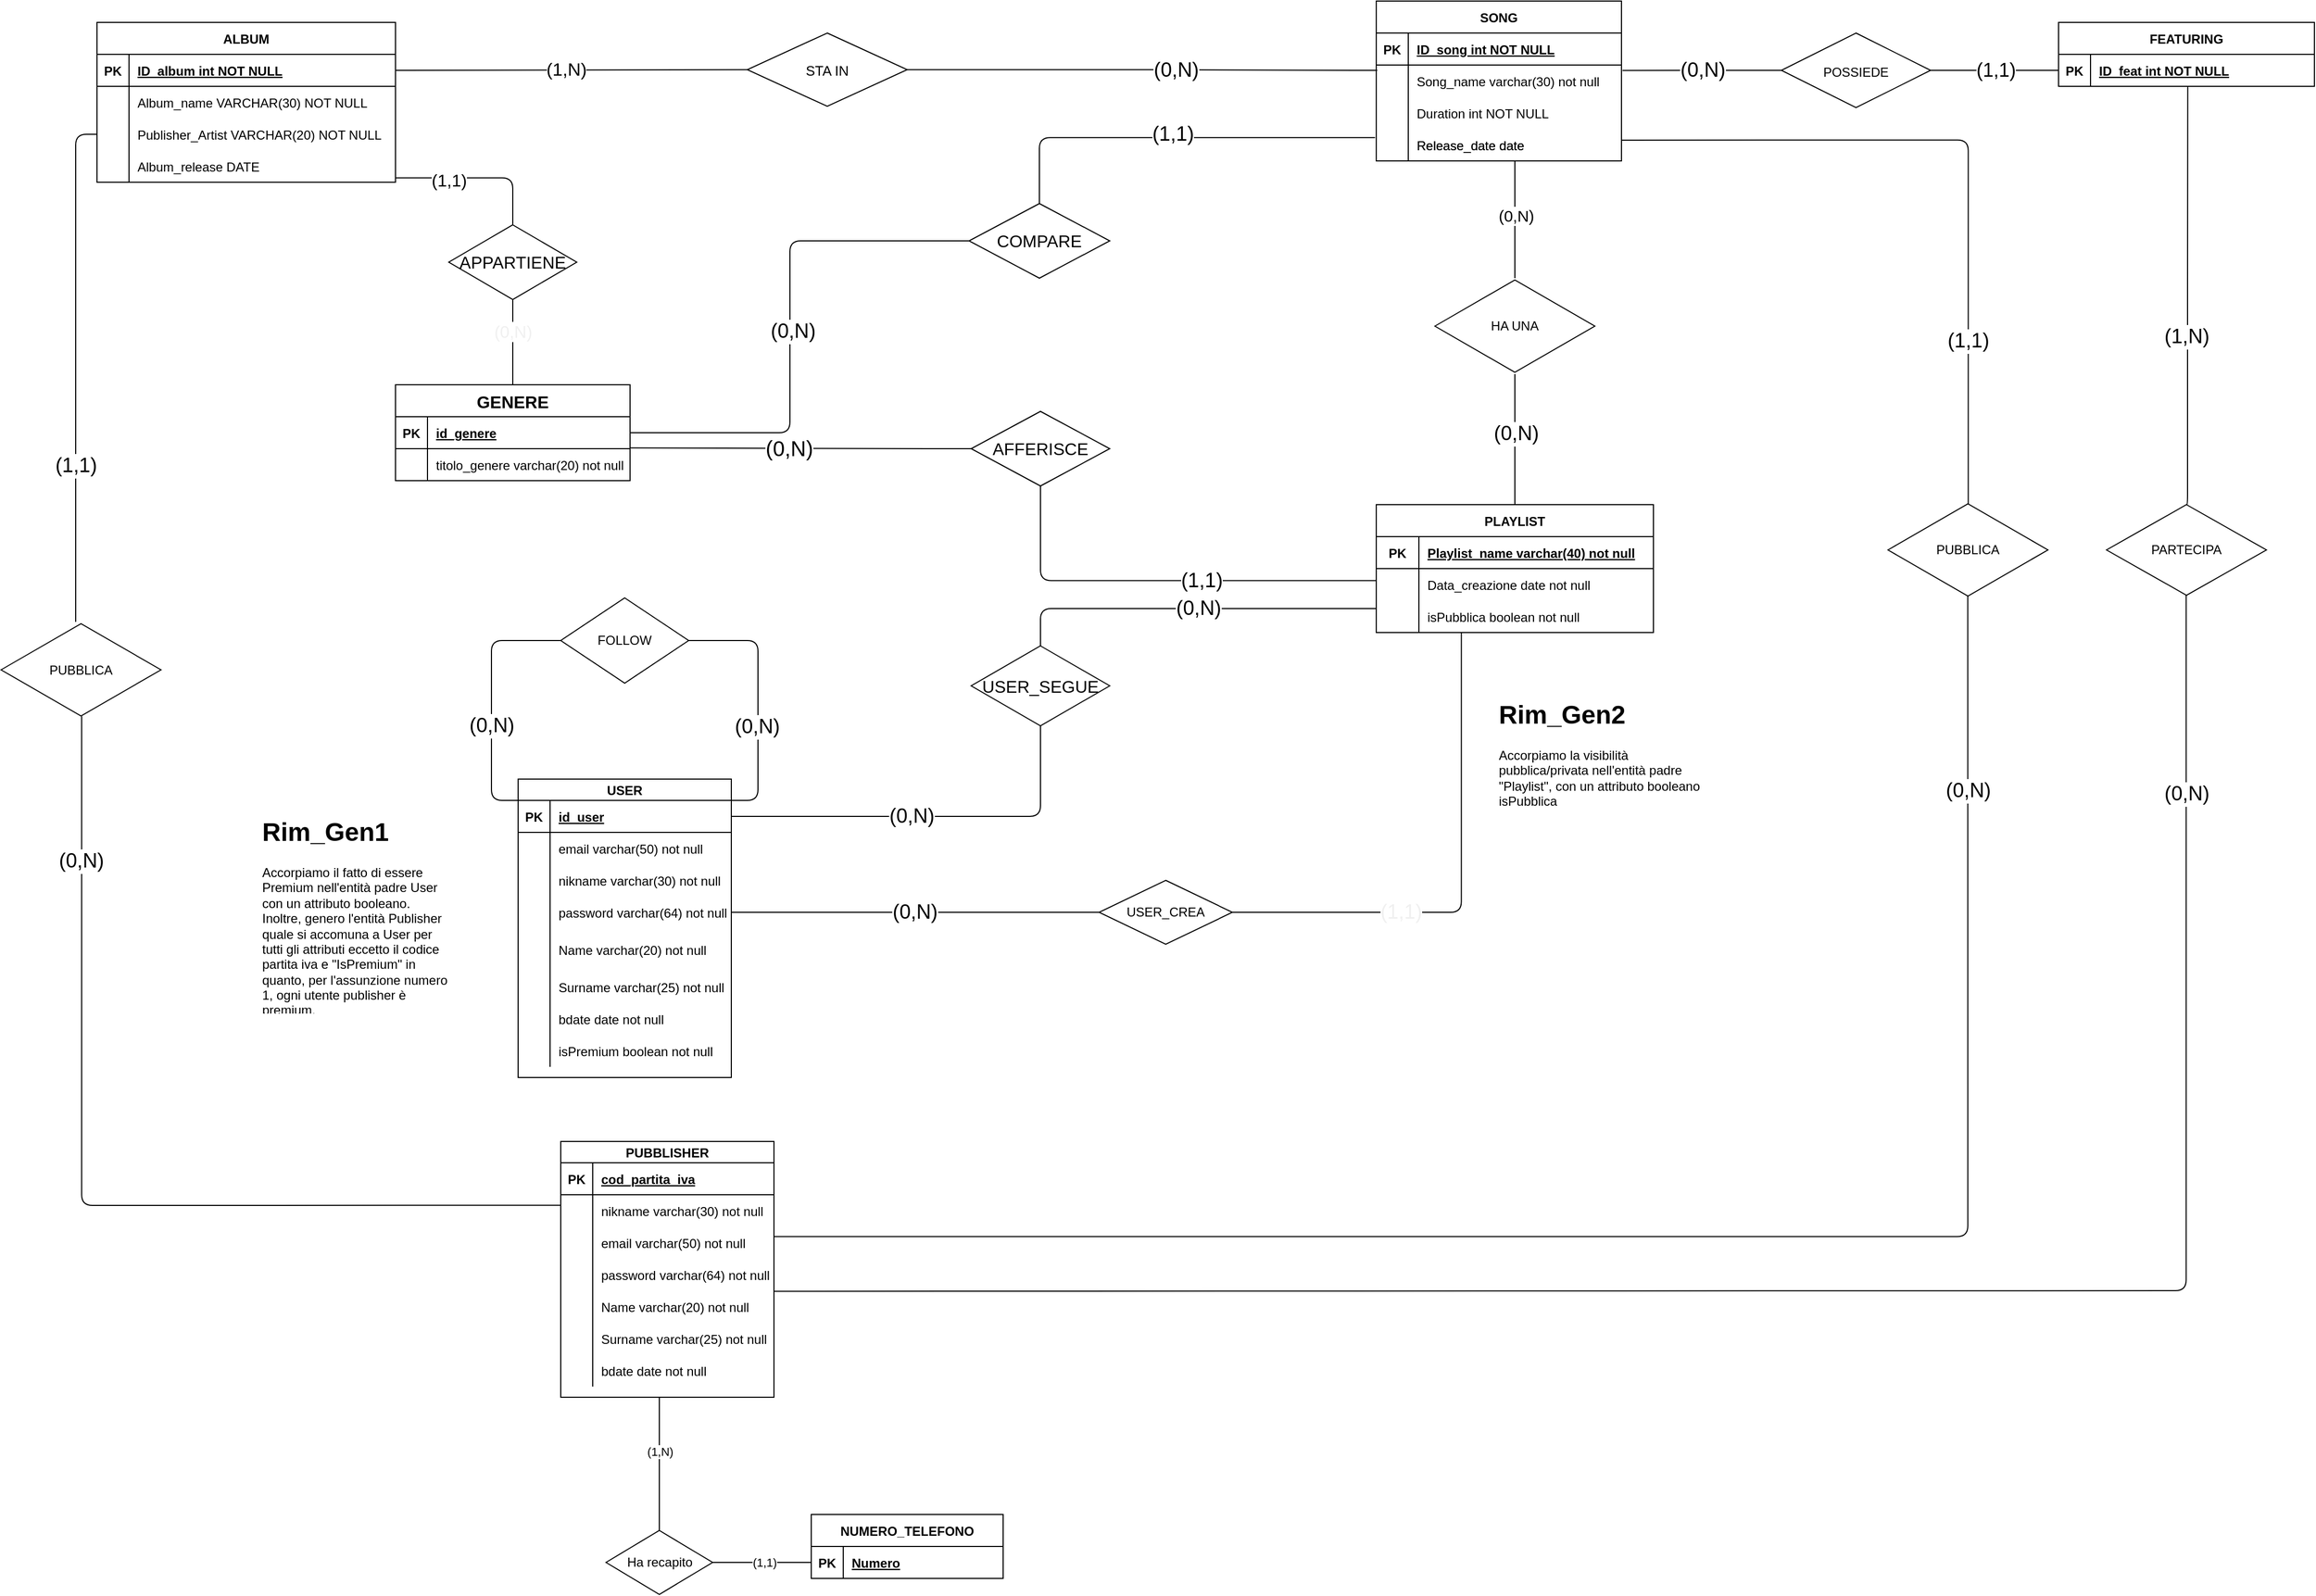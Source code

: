 <mxfile version="13.10.0" type="embed" pages="3">
    <diagram id="6VYeSj9iM6TkkUnxnVJP" name="Page-1">
        <mxGraphModel dx="2440" dy="971" grid="1" gridSize="10" guides="1" tooltips="1" connect="1" arrows="1" fold="1" page="1" pageScale="1" pageWidth="1400" pageHeight="850" math="0" shadow="0">
            <root>
                <mxCell id="0"/>
                <mxCell id="1" parent="0"/>
                <mxCell id="I4E09_as08pR1DSA1oVf-268" value="PUBBLISHER" style="shape=table;startSize=20;container=1;collapsible=1;childLayout=tableLayout;fixedRows=1;rowLines=0;fontStyle=1;align=center;resizeLast=1;" parent="1" vertex="1">
                    <mxGeometry x="185" y="1120" width="200" height="240" as="geometry">
                        <mxRectangle x="310" y="1120" width="80" height="230" as="alternateBounds"/>
                    </mxGeometry>
                </mxCell>
                <mxCell id="I4E09_as08pR1DSA1oVf-269" value="" style="shape=partialRectangle;collapsible=0;dropTarget=0;pointerEvents=0;fillColor=none;top=0;left=0;bottom=1;right=0;points=[[0,0.5],[1,0.5]];portConstraint=eastwest;" parent="I4E09_as08pR1DSA1oVf-268" vertex="1">
                    <mxGeometry y="20" width="200" height="30" as="geometry"/>
                </mxCell>
                <mxCell id="I4E09_as08pR1DSA1oVf-270" value="PK" style="shape=partialRectangle;connectable=0;fillColor=none;top=0;left=0;bottom=0;right=0;fontStyle=1;overflow=hidden;" parent="I4E09_as08pR1DSA1oVf-269" vertex="1">
                    <mxGeometry width="30" height="30" as="geometry"/>
                </mxCell>
                <mxCell id="I4E09_as08pR1DSA1oVf-271" value="cod_partita_iva" style="shape=partialRectangle;connectable=0;fillColor=none;top=0;left=0;bottom=0;right=0;align=left;spacingLeft=6;fontStyle=5;overflow=hidden;" parent="I4E09_as08pR1DSA1oVf-269" vertex="1">
                    <mxGeometry x="30" width="170" height="30" as="geometry"/>
                </mxCell>
                <mxCell id="I4E09_as08pR1DSA1oVf-272" value="" style="shape=partialRectangle;collapsible=0;dropTarget=0;pointerEvents=0;fillColor=none;top=0;left=0;bottom=0;right=0;points=[[0,0.5],[1,0.5]];portConstraint=eastwest;" parent="I4E09_as08pR1DSA1oVf-268" vertex="1">
                    <mxGeometry y="50" width="200" height="30" as="geometry"/>
                </mxCell>
                <mxCell id="I4E09_as08pR1DSA1oVf-273" value="" style="shape=partialRectangle;connectable=0;fillColor=none;top=0;left=0;bottom=0;right=0;editable=1;overflow=hidden;" parent="I4E09_as08pR1DSA1oVf-272" vertex="1">
                    <mxGeometry width="30" height="30" as="geometry"/>
                </mxCell>
                <mxCell id="I4E09_as08pR1DSA1oVf-274" value="nikname varchar(30) not null" style="shape=partialRectangle;connectable=0;fillColor=none;top=0;left=0;bottom=0;right=0;align=left;spacingLeft=6;overflow=hidden;" parent="I4E09_as08pR1DSA1oVf-272" vertex="1">
                    <mxGeometry x="30" width="170" height="30" as="geometry"/>
                </mxCell>
                <mxCell id="I4E09_as08pR1DSA1oVf-275" value="" style="shape=partialRectangle;collapsible=0;dropTarget=0;pointerEvents=0;fillColor=none;top=0;left=0;bottom=0;right=0;points=[[0,0.5],[1,0.5]];portConstraint=eastwest;" parent="I4E09_as08pR1DSA1oVf-268" vertex="1">
                    <mxGeometry y="80" width="200" height="30" as="geometry"/>
                </mxCell>
                <mxCell id="I4E09_as08pR1DSA1oVf-276" value="" style="shape=partialRectangle;connectable=0;fillColor=none;top=0;left=0;bottom=0;right=0;editable=1;overflow=hidden;" parent="I4E09_as08pR1DSA1oVf-275" vertex="1">
                    <mxGeometry width="30" height="30" as="geometry"/>
                </mxCell>
                <mxCell id="I4E09_as08pR1DSA1oVf-277" value="email varchar(50) not null" style="shape=partialRectangle;connectable=0;fillColor=none;top=0;left=0;bottom=0;right=0;align=left;spacingLeft=6;overflow=hidden;" parent="I4E09_as08pR1DSA1oVf-275" vertex="1">
                    <mxGeometry x="30" width="170" height="30" as="geometry"/>
                </mxCell>
                <mxCell id="I4E09_as08pR1DSA1oVf-278" value="" style="shape=partialRectangle;collapsible=0;dropTarget=0;pointerEvents=0;fillColor=none;top=0;left=0;bottom=0;right=0;points=[[0,0.5],[1,0.5]];portConstraint=eastwest;" parent="I4E09_as08pR1DSA1oVf-268" vertex="1">
                    <mxGeometry y="110" width="200" height="30" as="geometry"/>
                </mxCell>
                <mxCell id="I4E09_as08pR1DSA1oVf-279" value="" style="shape=partialRectangle;connectable=0;fillColor=none;top=0;left=0;bottom=0;right=0;editable=1;overflow=hidden;" parent="I4E09_as08pR1DSA1oVf-278" vertex="1">
                    <mxGeometry width="30" height="30" as="geometry"/>
                </mxCell>
                <mxCell id="I4E09_as08pR1DSA1oVf-280" value="password varchar(64) not null" style="shape=partialRectangle;connectable=0;fillColor=none;top=0;left=0;bottom=0;right=0;align=left;spacingLeft=6;overflow=hidden;" parent="I4E09_as08pR1DSA1oVf-278" vertex="1">
                    <mxGeometry x="30" width="170" height="30" as="geometry"/>
                </mxCell>
                <mxCell id="I4E09_as08pR1DSA1oVf-281" value="" style="shape=partialRectangle;collapsible=0;dropTarget=0;pointerEvents=0;fillColor=none;top=0;left=0;bottom=0;right=0;points=[[0,0.5],[1,0.5]];portConstraint=eastwest;" parent="I4E09_as08pR1DSA1oVf-268" vertex="1">
                    <mxGeometry y="140" width="200" height="30" as="geometry"/>
                </mxCell>
                <mxCell id="I4E09_as08pR1DSA1oVf-282" value="" style="shape=partialRectangle;connectable=0;fillColor=none;top=0;left=0;bottom=0;right=0;editable=1;overflow=hidden;" parent="I4E09_as08pR1DSA1oVf-281" vertex="1">
                    <mxGeometry width="30" height="30" as="geometry"/>
                </mxCell>
                <mxCell id="I4E09_as08pR1DSA1oVf-283" value="Name varchar(20) not null" style="shape=partialRectangle;connectable=0;fillColor=none;top=0;left=0;bottom=0;right=0;align=left;spacingLeft=6;overflow=hidden;" parent="I4E09_as08pR1DSA1oVf-281" vertex="1">
                    <mxGeometry x="30" width="170" height="30" as="geometry"/>
                </mxCell>
                <mxCell id="I4E09_as08pR1DSA1oVf-284" value="" style="shape=partialRectangle;collapsible=0;dropTarget=0;pointerEvents=0;fillColor=none;top=0;left=0;bottom=0;right=0;points=[[0,0.5],[1,0.5]];portConstraint=eastwest;" parent="I4E09_as08pR1DSA1oVf-268" vertex="1">
                    <mxGeometry y="170" width="200" height="30" as="geometry"/>
                </mxCell>
                <mxCell id="I4E09_as08pR1DSA1oVf-285" value="" style="shape=partialRectangle;connectable=0;fillColor=none;top=0;left=0;bottom=0;right=0;editable=1;overflow=hidden;" parent="I4E09_as08pR1DSA1oVf-284" vertex="1">
                    <mxGeometry width="30" height="30" as="geometry"/>
                </mxCell>
                <mxCell id="I4E09_as08pR1DSA1oVf-286" value="Surname varchar(25) not null" style="shape=partialRectangle;connectable=0;fillColor=none;top=0;left=0;bottom=0;right=0;align=left;spacingLeft=6;overflow=hidden;" parent="I4E09_as08pR1DSA1oVf-284" vertex="1">
                    <mxGeometry x="30" width="170" height="30" as="geometry"/>
                </mxCell>
                <mxCell id="I4E09_as08pR1DSA1oVf-287" value="" style="shape=partialRectangle;collapsible=0;dropTarget=0;pointerEvents=0;fillColor=none;top=0;left=0;bottom=0;right=0;points=[[0,0.5],[1,0.5]];portConstraint=eastwest;" parent="I4E09_as08pR1DSA1oVf-268" vertex="1">
                    <mxGeometry y="200" width="200" height="30" as="geometry"/>
                </mxCell>
                <mxCell id="I4E09_as08pR1DSA1oVf-288" value="" style="shape=partialRectangle;connectable=0;fillColor=none;top=0;left=0;bottom=0;right=0;editable=1;overflow=hidden;" parent="I4E09_as08pR1DSA1oVf-287" vertex="1">
                    <mxGeometry width="30" height="30" as="geometry"/>
                </mxCell>
                <mxCell id="I4E09_as08pR1DSA1oVf-289" value="bdate date not null" style="shape=partialRectangle;connectable=0;fillColor=none;top=0;left=0;bottom=0;right=0;align=left;spacingLeft=6;overflow=hidden;" parent="I4E09_as08pR1DSA1oVf-287" vertex="1">
                    <mxGeometry x="30" width="170" height="30" as="geometry"/>
                </mxCell>
                <mxCell id="I4E09_as08pR1DSA1oVf-290" value="Ha recapito" style="rhombus;whiteSpace=wrap;html=1;" parent="1" vertex="1">
                    <mxGeometry x="227.5" y="1485" width="100" height="60" as="geometry"/>
                </mxCell>
                <mxCell id="I4E09_as08pR1DSA1oVf-291" style="edgeStyle=orthogonalEdgeStyle;rounded=0;orthogonalLoop=1;jettySize=auto;html=1;endArrow=none;endFill=0;" parent="1" source="I4E09_as08pR1DSA1oVf-290" edge="1">
                    <mxGeometry relative="1" as="geometry">
                        <mxPoint x="277.5" y="1360" as="targetPoint"/>
                    </mxGeometry>
                </mxCell>
                <mxCell id="I4E09_as08pR1DSA1oVf-292" value="(1,N)" style="edgeLabel;html=1;align=center;verticalAlign=middle;resizable=0;points=[];" parent="I4E09_as08pR1DSA1oVf-291" vertex="1" connectable="0">
                    <mxGeometry x="0.194" relative="1" as="geometry">
                        <mxPoint as="offset"/>
                    </mxGeometry>
                </mxCell>
                <mxCell id="I4E09_as08pR1DSA1oVf-293" style="edgeStyle=orthogonalEdgeStyle;rounded=0;orthogonalLoop=1;jettySize=auto;html=1;endArrow=none;endFill=0;entryX=0;entryY=0.5;entryDx=0;entryDy=0;" parent="1" source="I4E09_as08pR1DSA1oVf-290" target="I4E09_as08pR1DSA1oVf-296" edge="1">
                    <mxGeometry relative="1" as="geometry">
                        <mxPoint x="420" y="1515" as="targetPoint"/>
                    </mxGeometry>
                </mxCell>
                <mxCell id="I4E09_as08pR1DSA1oVf-294" value="(1,1)" style="edgeLabel;html=1;align=center;verticalAlign=middle;resizable=0;points=[];" parent="I4E09_as08pR1DSA1oVf-293" connectable="0" vertex="1">
                    <mxGeometry x="0.033" relative="1" as="geometry">
                        <mxPoint as="offset"/>
                    </mxGeometry>
                </mxCell>
                <mxCell id="I4E09_as08pR1DSA1oVf-295" value="NUMERO_TELEFONO" style="shape=table;startSize=30;container=1;collapsible=1;childLayout=tableLayout;fixedRows=1;rowLines=0;fontStyle=1;align=center;resizeLast=1;" parent="1" vertex="1">
                    <mxGeometry x="420" y="1470" width="180" height="60" as="geometry"/>
                </mxCell>
                <mxCell id="I4E09_as08pR1DSA1oVf-296" value="" style="shape=partialRectangle;collapsible=0;dropTarget=0;pointerEvents=0;fillColor=none;top=0;left=0;bottom=1;right=0;points=[[0,0.5],[1,0.5]];portConstraint=eastwest;" parent="I4E09_as08pR1DSA1oVf-295" vertex="1">
                    <mxGeometry y="30" width="180" height="30" as="geometry"/>
                </mxCell>
                <mxCell id="I4E09_as08pR1DSA1oVf-297" value="PK" style="shape=partialRectangle;connectable=0;fillColor=none;top=0;left=0;bottom=0;right=0;fontStyle=1;overflow=hidden;" parent="I4E09_as08pR1DSA1oVf-296" vertex="1">
                    <mxGeometry width="30" height="30" as="geometry"/>
                </mxCell>
                <mxCell id="I4E09_as08pR1DSA1oVf-298" value="Numero" style="shape=partialRectangle;connectable=0;fillColor=none;top=0;left=0;bottom=0;right=0;align=left;spacingLeft=6;fontStyle=5;overflow=hidden;" parent="I4E09_as08pR1DSA1oVf-296" vertex="1">
                    <mxGeometry x="30" width="150" height="30" as="geometry"/>
                </mxCell>
                <mxCell id="I4E09_as08pR1DSA1oVf-300" value="&lt;h1&gt;Rim_Gen1&lt;/h1&gt;&lt;div&gt;Accorpiamo il fatto di essere Premium nell'entità padre User con un attributo booleano.&lt;/div&gt;&lt;div&gt;Inoltre, genero l'entità Publisher quale si accomuna a User per tutti gli attributi eccetto il codice partita iva e &quot;IsPremium&quot; in quanto, per l'assunzione numero 1, ogni utente publisher è premium.&lt;br&gt;&lt;br&gt;&lt;/div&gt;&lt;div&gt;&lt;br&gt;&lt;/div&gt;" style="text;html=1;strokeColor=none;fillColor=none;spacing=5;spacingTop=-20;whiteSpace=wrap;overflow=hidden;rounded=0;" parent="1" vertex="1">
                    <mxGeometry x="-100" y="810" width="190" height="190" as="geometry"/>
                </mxCell>
                <mxCell id="SCMLuSJB1TprYBQwcl2m-284" value="USER" style="shape=table;startSize=20;container=1;collapsible=1;childLayout=tableLayout;fixedRows=1;rowLines=0;fontStyle=1;align=center;resizeLast=1;" parent="1" vertex="1">
                    <mxGeometry x="145" y="780" width="200" height="280" as="geometry">
                        <mxRectangle x="160" width="80" height="230" as="alternateBounds"/>
                    </mxGeometry>
                </mxCell>
                <mxCell id="SCMLuSJB1TprYBQwcl2m-285" value="" style="shape=partialRectangle;collapsible=0;dropTarget=0;pointerEvents=0;fillColor=none;top=0;left=0;bottom=1;right=0;points=[[0,0.5],[1,0.5]];portConstraint=eastwest;" parent="SCMLuSJB1TprYBQwcl2m-284" vertex="1">
                    <mxGeometry y="20" width="200" height="30" as="geometry"/>
                </mxCell>
                <mxCell id="SCMLuSJB1TprYBQwcl2m-286" value="PK" style="shape=partialRectangle;connectable=0;fillColor=none;top=0;left=0;bottom=0;right=0;fontStyle=1;overflow=hidden;" parent="SCMLuSJB1TprYBQwcl2m-285" vertex="1">
                    <mxGeometry width="30" height="30" as="geometry"/>
                </mxCell>
                <mxCell id="SCMLuSJB1TprYBQwcl2m-287" value="id_user" style="shape=partialRectangle;connectable=0;fillColor=none;top=0;left=0;bottom=0;right=0;align=left;spacingLeft=6;fontStyle=5;overflow=hidden;" parent="SCMLuSJB1TprYBQwcl2m-285" vertex="1">
                    <mxGeometry x="30" width="170" height="30" as="geometry"/>
                </mxCell>
                <mxCell id="SCMLuSJB1TprYBQwcl2m-288" value="" style="shape=partialRectangle;collapsible=0;dropTarget=0;pointerEvents=0;fillColor=none;top=0;left=0;bottom=0;right=0;points=[[0,0.5],[1,0.5]];portConstraint=eastwest;" parent="SCMLuSJB1TprYBQwcl2m-284" vertex="1">
                    <mxGeometry y="50" width="200" height="30" as="geometry"/>
                </mxCell>
                <mxCell id="SCMLuSJB1TprYBQwcl2m-289" value="" style="shape=partialRectangle;connectable=0;fillColor=none;top=0;left=0;bottom=0;right=0;editable=1;overflow=hidden;" parent="SCMLuSJB1TprYBQwcl2m-288" vertex="1">
                    <mxGeometry width="30" height="30" as="geometry"/>
                </mxCell>
                <mxCell id="SCMLuSJB1TprYBQwcl2m-290" value="email varchar(50) not null" style="shape=partialRectangle;connectable=0;fillColor=none;top=0;left=0;bottom=0;right=0;align=left;spacingLeft=6;overflow=hidden;" parent="SCMLuSJB1TprYBQwcl2m-288" vertex="1">
                    <mxGeometry x="30" width="170" height="30" as="geometry"/>
                </mxCell>
                <mxCell id="SCMLuSJB1TprYBQwcl2m-291" value="" style="shape=partialRectangle;collapsible=0;dropTarget=0;pointerEvents=0;fillColor=none;top=0;left=0;bottom=0;right=0;points=[[0,0.5],[1,0.5]];portConstraint=eastwest;" parent="SCMLuSJB1TprYBQwcl2m-284" vertex="1">
                    <mxGeometry y="80" width="200" height="30" as="geometry"/>
                </mxCell>
                <mxCell id="SCMLuSJB1TprYBQwcl2m-292" value="" style="shape=partialRectangle;connectable=0;fillColor=none;top=0;left=0;bottom=0;right=0;editable=1;overflow=hidden;" parent="SCMLuSJB1TprYBQwcl2m-291" vertex="1">
                    <mxGeometry width="30" height="30" as="geometry"/>
                </mxCell>
                <mxCell id="SCMLuSJB1TprYBQwcl2m-293" value="nikname varchar(30) not null" style="shape=partialRectangle;connectable=0;fillColor=none;top=0;left=0;bottom=0;right=0;align=left;spacingLeft=6;overflow=hidden;" parent="SCMLuSJB1TprYBQwcl2m-291" vertex="1">
                    <mxGeometry x="30" width="170" height="30" as="geometry"/>
                </mxCell>
                <mxCell id="SCMLuSJB1TprYBQwcl2m-294" value="" style="shape=partialRectangle;collapsible=0;dropTarget=0;pointerEvents=0;fillColor=none;top=0;left=0;bottom=0;right=0;points=[[0,0.5],[1,0.5]];portConstraint=eastwest;" parent="SCMLuSJB1TprYBQwcl2m-284" vertex="1">
                    <mxGeometry y="110" width="200" height="30" as="geometry"/>
                </mxCell>
                <mxCell id="SCMLuSJB1TprYBQwcl2m-295" value="" style="shape=partialRectangle;connectable=0;fillColor=none;top=0;left=0;bottom=0;right=0;editable=1;overflow=hidden;" parent="SCMLuSJB1TprYBQwcl2m-294" vertex="1">
                    <mxGeometry width="30" height="30" as="geometry"/>
                </mxCell>
                <mxCell id="SCMLuSJB1TprYBQwcl2m-296" value="password varchar(64) not null" style="shape=partialRectangle;connectable=0;fillColor=none;top=0;left=0;bottom=0;right=0;align=left;spacingLeft=6;overflow=hidden;" parent="SCMLuSJB1TprYBQwcl2m-294" vertex="1">
                    <mxGeometry x="30" width="170" height="30" as="geometry"/>
                </mxCell>
                <mxCell id="SCMLuSJB1TprYBQwcl2m-297" value="" style="shape=partialRectangle;collapsible=0;dropTarget=0;pointerEvents=0;fillColor=none;top=0;left=0;bottom=0;right=0;points=[[0,0.5],[1,0.5]];portConstraint=eastwest;" parent="SCMLuSJB1TprYBQwcl2m-284" vertex="1">
                    <mxGeometry y="140" width="200" height="40" as="geometry"/>
                </mxCell>
                <mxCell id="SCMLuSJB1TprYBQwcl2m-298" value="" style="shape=partialRectangle;connectable=0;fillColor=none;top=0;left=0;bottom=0;right=0;editable=1;overflow=hidden;" parent="SCMLuSJB1TprYBQwcl2m-297" vertex="1">
                    <mxGeometry width="30" height="40" as="geometry"/>
                </mxCell>
                <mxCell id="SCMLuSJB1TprYBQwcl2m-299" value="Name varchar(20) not null" style="shape=partialRectangle;connectable=0;fillColor=none;top=0;left=0;bottom=0;right=0;align=left;spacingLeft=6;overflow=hidden;" parent="SCMLuSJB1TprYBQwcl2m-297" vertex="1">
                    <mxGeometry x="30" width="170" height="40" as="geometry"/>
                </mxCell>
                <mxCell id="SCMLuSJB1TprYBQwcl2m-300" value="" style="shape=partialRectangle;collapsible=0;dropTarget=0;pointerEvents=0;fillColor=none;top=0;left=0;bottom=0;right=0;points=[[0,0.5],[1,0.5]];portConstraint=eastwest;" parent="SCMLuSJB1TprYBQwcl2m-284" vertex="1">
                    <mxGeometry y="180" width="200" height="30" as="geometry"/>
                </mxCell>
                <mxCell id="SCMLuSJB1TprYBQwcl2m-301" value="" style="shape=partialRectangle;connectable=0;fillColor=none;top=0;left=0;bottom=0;right=0;editable=1;overflow=hidden;" parent="SCMLuSJB1TprYBQwcl2m-300" vertex="1">
                    <mxGeometry width="30" height="30" as="geometry"/>
                </mxCell>
                <mxCell id="SCMLuSJB1TprYBQwcl2m-302" value="Surname varchar(25) not null" style="shape=partialRectangle;connectable=0;fillColor=none;top=0;left=0;bottom=0;right=0;align=left;spacingLeft=6;overflow=hidden;" parent="SCMLuSJB1TprYBQwcl2m-300" vertex="1">
                    <mxGeometry x="30" width="170" height="30" as="geometry"/>
                </mxCell>
                <mxCell id="SCMLuSJB1TprYBQwcl2m-303" value="" style="shape=partialRectangle;collapsible=0;dropTarget=0;pointerEvents=0;fillColor=none;top=0;left=0;bottom=0;right=0;points=[[0,0.5],[1,0.5]];portConstraint=eastwest;" parent="SCMLuSJB1TprYBQwcl2m-284" vertex="1">
                    <mxGeometry y="210" width="200" height="30" as="geometry"/>
                </mxCell>
                <mxCell id="SCMLuSJB1TprYBQwcl2m-304" value="" style="shape=partialRectangle;connectable=0;fillColor=none;top=0;left=0;bottom=0;right=0;editable=1;overflow=hidden;" parent="SCMLuSJB1TprYBQwcl2m-303" vertex="1">
                    <mxGeometry width="30" height="30" as="geometry"/>
                </mxCell>
                <mxCell id="SCMLuSJB1TprYBQwcl2m-305" value="bdate date not null" style="shape=partialRectangle;connectable=0;fillColor=none;top=0;left=0;bottom=0;right=0;align=left;spacingLeft=6;overflow=hidden;" parent="SCMLuSJB1TprYBQwcl2m-303" vertex="1">
                    <mxGeometry x="30" width="170" height="30" as="geometry"/>
                </mxCell>
                <mxCell id="SCMLuSJB1TprYBQwcl2m-439" value="" style="shape=partialRectangle;collapsible=0;dropTarget=0;pointerEvents=0;fillColor=none;top=0;left=0;bottom=0;right=0;points=[[0,0.5],[1,0.5]];portConstraint=eastwest;" parent="SCMLuSJB1TprYBQwcl2m-284" vertex="1">
                    <mxGeometry y="240" width="200" height="30" as="geometry"/>
                </mxCell>
                <mxCell id="SCMLuSJB1TprYBQwcl2m-440" value="" style="shape=partialRectangle;connectable=0;fillColor=none;top=0;left=0;bottom=0;right=0;editable=1;overflow=hidden;" parent="SCMLuSJB1TprYBQwcl2m-439" vertex="1">
                    <mxGeometry width="30" height="30" as="geometry"/>
                </mxCell>
                <mxCell id="SCMLuSJB1TprYBQwcl2m-441" value="isPremium boolean not null" style="shape=partialRectangle;connectable=0;fillColor=none;top=0;left=0;bottom=0;right=0;align=left;spacingLeft=6;overflow=hidden;" parent="SCMLuSJB1TprYBQwcl2m-439" vertex="1">
                    <mxGeometry x="30" width="170" height="30" as="geometry"/>
                </mxCell>
                <mxCell id="SCMLuSJB1TprYBQwcl2m-321" value="SONG" style="shape=table;startSize=30;container=1;collapsible=1;childLayout=tableLayout;fixedRows=1;rowLines=0;fontStyle=1;align=center;resizeLast=1;" parent="1" vertex="1">
                    <mxGeometry x="950" y="50" width="230" height="150" as="geometry">
                        <mxRectangle x="810" y="70" width="80" height="30" as="alternateBounds"/>
                    </mxGeometry>
                </mxCell>
                <mxCell id="SCMLuSJB1TprYBQwcl2m-322" value="" style="shape=partialRectangle;collapsible=0;dropTarget=0;pointerEvents=0;fillColor=none;top=0;left=0;bottom=1;right=0;points=[[0,0.5],[1,0.5]];portConstraint=eastwest;" parent="SCMLuSJB1TprYBQwcl2m-321" vertex="1">
                    <mxGeometry y="30" width="230" height="30" as="geometry"/>
                </mxCell>
                <mxCell id="SCMLuSJB1TprYBQwcl2m-323" value="PK" style="shape=partialRectangle;connectable=0;fillColor=none;top=0;left=0;bottom=0;right=0;fontStyle=1;overflow=hidden;" parent="SCMLuSJB1TprYBQwcl2m-322" vertex="1">
                    <mxGeometry width="30" height="30" as="geometry"/>
                </mxCell>
                <mxCell id="SCMLuSJB1TprYBQwcl2m-324" value="ID_song int NOT NULL" style="shape=partialRectangle;connectable=0;fillColor=none;top=0;left=0;bottom=0;right=0;align=left;spacingLeft=6;fontStyle=5;overflow=hidden;" parent="SCMLuSJB1TprYBQwcl2m-322" vertex="1">
                    <mxGeometry x="30" width="200" height="30" as="geometry"/>
                </mxCell>
                <mxCell id="SCMLuSJB1TprYBQwcl2m-325" value="" style="shape=partialRectangle;collapsible=0;dropTarget=0;pointerEvents=0;fillColor=none;top=0;left=0;bottom=0;right=0;points=[[0,0.5],[1,0.5]];portConstraint=eastwest;" parent="SCMLuSJB1TprYBQwcl2m-321" vertex="1">
                    <mxGeometry y="60" width="230" height="30" as="geometry"/>
                </mxCell>
                <mxCell id="SCMLuSJB1TprYBQwcl2m-326" value="" style="shape=partialRectangle;connectable=0;fillColor=none;top=0;left=0;bottom=0;right=0;editable=1;overflow=hidden;" parent="SCMLuSJB1TprYBQwcl2m-325" vertex="1">
                    <mxGeometry width="30" height="30" as="geometry"/>
                </mxCell>
                <mxCell id="SCMLuSJB1TprYBQwcl2m-327" value="Song_name varchar(30) not null" style="shape=partialRectangle;connectable=0;fillColor=none;top=0;left=0;bottom=0;right=0;align=left;spacingLeft=6;overflow=hidden;" parent="SCMLuSJB1TprYBQwcl2m-325" vertex="1">
                    <mxGeometry x="30" width="200" height="30" as="geometry"/>
                </mxCell>
                <mxCell id="SCMLuSJB1TprYBQwcl2m-328" value="" style="shape=partialRectangle;collapsible=0;dropTarget=0;pointerEvents=0;fillColor=none;top=0;left=0;bottom=0;right=0;points=[[0,0.5],[1,0.5]];portConstraint=eastwest;" parent="SCMLuSJB1TprYBQwcl2m-321" vertex="1">
                    <mxGeometry y="90" width="230" height="30" as="geometry"/>
                </mxCell>
                <mxCell id="SCMLuSJB1TprYBQwcl2m-329" value="" style="shape=partialRectangle;connectable=0;fillColor=none;top=0;left=0;bottom=0;right=0;editable=1;overflow=hidden;" parent="SCMLuSJB1TprYBQwcl2m-328" vertex="1">
                    <mxGeometry width="30" height="30" as="geometry"/>
                </mxCell>
                <mxCell id="SCMLuSJB1TprYBQwcl2m-330" value="Duration int NOT NULL " style="shape=partialRectangle;connectable=0;fillColor=none;top=0;left=0;bottom=0;right=0;align=left;spacingLeft=6;overflow=hidden;" parent="SCMLuSJB1TprYBQwcl2m-328" vertex="1">
                    <mxGeometry x="30" width="200" height="30" as="geometry"/>
                </mxCell>
                <mxCell id="SCMLuSJB1TprYBQwcl2m-331" value="" style="shape=partialRectangle;collapsible=0;dropTarget=0;pointerEvents=0;fillColor=none;top=0;left=0;bottom=0;right=0;points=[[0,0.5],[1,0.5]];portConstraint=eastwest;" parent="SCMLuSJB1TprYBQwcl2m-321" vertex="1">
                    <mxGeometry y="120" width="230" height="30" as="geometry"/>
                </mxCell>
                <mxCell id="SCMLuSJB1TprYBQwcl2m-332" value="" style="shape=partialRectangle;connectable=0;fillColor=none;top=0;left=0;bottom=0;right=0;editable=1;overflow=hidden;" parent="SCMLuSJB1TprYBQwcl2m-331" vertex="1">
                    <mxGeometry width="30" height="30" as="geometry"/>
                </mxCell>
                <mxCell id="SCMLuSJB1TprYBQwcl2m-333" value="Release_date date" style="shape=partialRectangle;connectable=0;fillColor=none;top=0;left=0;bottom=0;right=0;align=left;spacingLeft=6;overflow=hidden;" parent="SCMLuSJB1TprYBQwcl2m-331" vertex="1">
                    <mxGeometry x="30" width="200" height="30" as="geometry"/>
                </mxCell>
                <mxCell id="SCMLuSJB1TprYBQwcl2m-342" value="ALBUM" style="shape=table;startSize=30;container=1;collapsible=1;childLayout=tableLayout;fixedRows=1;rowLines=0;fontStyle=1;align=center;resizeLast=1;" parent="1" vertex="1">
                    <mxGeometry x="-250" y="70" width="280" height="150" as="geometry">
                        <mxRectangle x="810" y="70" width="80" height="30" as="alternateBounds"/>
                    </mxGeometry>
                </mxCell>
                <mxCell id="SCMLuSJB1TprYBQwcl2m-343" value="" style="shape=partialRectangle;collapsible=0;dropTarget=0;pointerEvents=0;fillColor=none;top=0;left=0;bottom=1;right=0;points=[[0,0.5],[1,0.5]];portConstraint=eastwest;" parent="SCMLuSJB1TprYBQwcl2m-342" vertex="1">
                    <mxGeometry y="30" width="280" height="30" as="geometry"/>
                </mxCell>
                <mxCell id="SCMLuSJB1TprYBQwcl2m-344" value="PK" style="shape=partialRectangle;connectable=0;fillColor=none;top=0;left=0;bottom=0;right=0;fontStyle=1;overflow=hidden;" parent="SCMLuSJB1TprYBQwcl2m-343" vertex="1">
                    <mxGeometry width="30" height="30" as="geometry"/>
                </mxCell>
                <mxCell id="SCMLuSJB1TprYBQwcl2m-345" value="ID_album int NOT NULL" style="shape=partialRectangle;connectable=0;fillColor=none;top=0;left=0;bottom=0;right=0;align=left;spacingLeft=6;fontStyle=5;overflow=hidden;" parent="SCMLuSJB1TprYBQwcl2m-343" vertex="1">
                    <mxGeometry x="30" width="250" height="30" as="geometry"/>
                </mxCell>
                <mxCell id="SCMLuSJB1TprYBQwcl2m-346" value="" style="shape=partialRectangle;collapsible=0;dropTarget=0;pointerEvents=0;fillColor=none;top=0;left=0;bottom=0;right=0;points=[[0,0.5],[1,0.5]];portConstraint=eastwest;" parent="SCMLuSJB1TprYBQwcl2m-342" vertex="1">
                    <mxGeometry y="60" width="280" height="30" as="geometry"/>
                </mxCell>
                <mxCell id="SCMLuSJB1TprYBQwcl2m-347" value="" style="shape=partialRectangle;connectable=0;fillColor=none;top=0;left=0;bottom=0;right=0;editable=1;overflow=hidden;" parent="SCMLuSJB1TprYBQwcl2m-346" vertex="1">
                    <mxGeometry width="30" height="30" as="geometry"/>
                </mxCell>
                <mxCell id="SCMLuSJB1TprYBQwcl2m-348" value="Album_name VARCHAR(30) NOT NULL" style="shape=partialRectangle;connectable=0;fillColor=none;top=0;left=0;bottom=0;right=0;align=left;spacingLeft=6;overflow=hidden;" parent="SCMLuSJB1TprYBQwcl2m-346" vertex="1">
                    <mxGeometry x="30" width="250" height="30" as="geometry"/>
                </mxCell>
                <mxCell id="SCMLuSJB1TprYBQwcl2m-349" value="" style="shape=partialRectangle;collapsible=0;dropTarget=0;pointerEvents=0;fillColor=none;top=0;left=0;bottom=0;right=0;points=[[0,0.5],[1,0.5]];portConstraint=eastwest;" parent="SCMLuSJB1TprYBQwcl2m-342" vertex="1">
                    <mxGeometry y="90" width="280" height="30" as="geometry"/>
                </mxCell>
                <mxCell id="SCMLuSJB1TprYBQwcl2m-350" value="" style="shape=partialRectangle;connectable=0;fillColor=none;top=0;left=0;bottom=0;right=0;editable=1;overflow=hidden;" parent="SCMLuSJB1TprYBQwcl2m-349" vertex="1">
                    <mxGeometry width="30" height="30" as="geometry"/>
                </mxCell>
                <mxCell id="SCMLuSJB1TprYBQwcl2m-351" value="Publisher_Artist VARCHAR(20) NOT NULL" style="shape=partialRectangle;connectable=0;fillColor=none;top=0;left=0;bottom=0;right=0;align=left;spacingLeft=6;overflow=hidden;" parent="SCMLuSJB1TprYBQwcl2m-349" vertex="1">
                    <mxGeometry x="30" width="250" height="30" as="geometry"/>
                </mxCell>
                <mxCell id="SCMLuSJB1TprYBQwcl2m-352" value="" style="shape=partialRectangle;collapsible=0;dropTarget=0;pointerEvents=0;fillColor=none;top=0;left=0;bottom=0;right=0;points=[[0,0.5],[1,0.5]];portConstraint=eastwest;" parent="SCMLuSJB1TprYBQwcl2m-342" vertex="1">
                    <mxGeometry y="120" width="280" height="30" as="geometry"/>
                </mxCell>
                <mxCell id="SCMLuSJB1TprYBQwcl2m-353" value="" style="shape=partialRectangle;connectable=0;fillColor=none;top=0;left=0;bottom=0;right=0;editable=1;overflow=hidden;" parent="SCMLuSJB1TprYBQwcl2m-352" vertex="1">
                    <mxGeometry width="30" height="30" as="geometry"/>
                </mxCell>
                <mxCell id="SCMLuSJB1TprYBQwcl2m-354" value="Album_release DATE" style="shape=partialRectangle;connectable=0;fillColor=none;top=0;left=0;bottom=0;right=0;align=left;spacingLeft=6;overflow=hidden;" parent="SCMLuSJB1TprYBQwcl2m-352" vertex="1">
                    <mxGeometry x="30" width="250" height="30" as="geometry"/>
                </mxCell>
                <mxCell id="SCMLuSJB1TprYBQwcl2m-335" style="edgeStyle=orthogonalEdgeStyle;orthogonalLoop=1;jettySize=auto;html=1;endArrow=none;endFill=0;entryX=0.498;entryY=0.978;entryDx=0;entryDy=0;entryPerimeter=0;exitX=0.999;exitY=1.02;exitDx=0;exitDy=0;exitPerimeter=0;" parent="1" source="I4E09_as08pR1DSA1oVf-278" target="SCMLuSJB1TprYBQwcl2m-375" edge="1">
                    <mxGeometry relative="1" as="geometry">
                        <Array as="points">
                            <mxPoint x="386" y="1261"/>
                            <mxPoint x="1710" y="1260"/>
                        </Array>
                        <mxPoint x="386" y="1260" as="sourcePoint"/>
                    </mxGeometry>
                </mxCell>
                <mxCell id="SCMLuSJB1TprYBQwcl2m-336" value="&lt;font style=&quot;font-size: 19px&quot;&gt;(0,N)&lt;/font&gt;" style="edgeLabel;html=1;align=center;verticalAlign=middle;resizable=0;points=[];" parent="SCMLuSJB1TprYBQwcl2m-335" connectable="0" vertex="1">
                    <mxGeometry x="0.827" relative="1" as="geometry">
                        <mxPoint x="0.29" y="17" as="offset"/>
                    </mxGeometry>
                </mxCell>
                <mxCell id="SCMLuSJB1TprYBQwcl2m-337" value="FEATURING" style="shape=table;startSize=30;container=1;collapsible=1;childLayout=tableLayout;fixedRows=1;rowLines=0;fontStyle=1;align=center;resizeLast=1;" parent="1" vertex="1">
                    <mxGeometry x="1590" y="70" width="240" height="60" as="geometry">
                        <mxRectangle x="1320" y="40" width="80" height="30" as="alternateBounds"/>
                    </mxGeometry>
                </mxCell>
                <mxCell id="SCMLuSJB1TprYBQwcl2m-338" value="" style="shape=partialRectangle;collapsible=0;dropTarget=0;pointerEvents=0;fillColor=none;top=0;left=0;bottom=1;right=0;points=[[0,0.5],[1,0.5]];portConstraint=eastwest;" parent="SCMLuSJB1TprYBQwcl2m-337" vertex="1">
                    <mxGeometry y="30" width="240" height="30" as="geometry"/>
                </mxCell>
                <mxCell id="SCMLuSJB1TprYBQwcl2m-339" value="PK" style="shape=partialRectangle;connectable=0;fillColor=none;top=0;left=0;bottom=0;right=0;fontStyle=1;overflow=hidden;" parent="SCMLuSJB1TprYBQwcl2m-338" vertex="1">
                    <mxGeometry width="30" height="30" as="geometry"/>
                </mxCell>
                <mxCell id="SCMLuSJB1TprYBQwcl2m-340" value="ID_feat int NOT NULL" style="shape=partialRectangle;connectable=0;fillColor=none;top=0;left=0;bottom=0;right=0;align=left;spacingLeft=6;fontStyle=5;overflow=hidden;" parent="SCMLuSJB1TprYBQwcl2m-338" vertex="1">
                    <mxGeometry x="30" width="210" height="30" as="geometry"/>
                </mxCell>
                <mxCell id="SCMLuSJB1TprYBQwcl2m-442" style="edgeStyle=orthogonalEdgeStyle;rounded=0;orthogonalLoop=1;jettySize=auto;html=1;endArrow=none;endFill=0;" parent="1" source="SCMLuSJB1TprYBQwcl2m-359" edge="1">
                    <mxGeometry relative="1" as="geometry">
                        <mxPoint x="1080" y="200" as="targetPoint"/>
                    </mxGeometry>
                </mxCell>
                <mxCell id="SCMLuSJB1TprYBQwcl2m-443" value="(0,N)" style="edgeLabel;html=1;align=center;verticalAlign=middle;resizable=0;points=[];fontSize=15;" parent="SCMLuSJB1TprYBQwcl2m-442" connectable="0" vertex="1">
                    <mxGeometry x="0.087" relative="1" as="geometry">
                        <mxPoint as="offset"/>
                    </mxGeometry>
                </mxCell>
                <mxCell id="4" style="edgeStyle=orthogonalEdgeStyle;rounded=0;orthogonalLoop=1;jettySize=auto;html=1;entryX=0.5;entryY=0;entryDx=0;entryDy=0;fontSize=19;strokeWidth=1;endArrow=none;endFill=0;" edge="1" parent="1" source="SCMLuSJB1TprYBQwcl2m-359" target="SCMLuSJB1TprYBQwcl2m-426">
                    <mxGeometry relative="1" as="geometry">
                        <Array as="points">
                            <mxPoint x="1080" y="490"/>
                            <mxPoint x="1080" y="490"/>
                        </Array>
                    </mxGeometry>
                </mxCell>
                <mxCell id="5" value="(0,N)" style="edgeLabel;html=1;align=center;verticalAlign=middle;resizable=0;points=[];fontSize=19;" vertex="1" connectable="0" parent="4">
                    <mxGeometry x="-0.097" y="1" relative="1" as="geometry">
                        <mxPoint as="offset"/>
                    </mxGeometry>
                </mxCell>
                <mxCell id="SCMLuSJB1TprYBQwcl2m-359" value="HA UNA" style="html=1;whiteSpace=wrap;aspect=fixed;shape=isoRectangle;" parent="1" vertex="1">
                    <mxGeometry x="1005" y="310" width="150" height="90" as="geometry"/>
                </mxCell>
                <mxCell id="SCMLuSJB1TprYBQwcl2m-360" style="edgeStyle=orthogonalEdgeStyle;orthogonalLoop=1;jettySize=auto;html=1;endArrow=none;endFill=0;" parent="1" source="SCMLuSJB1TprYBQwcl2m-362" target="SCMLuSJB1TprYBQwcl2m-285" edge="1">
                    <mxGeometry relative="1" as="geometry">
                        <Array as="points">
                            <mxPoint x="370" y="650"/>
                            <mxPoint x="370" y="800"/>
                        </Array>
                    </mxGeometry>
                </mxCell>
                <mxCell id="SCMLuSJB1TprYBQwcl2m-361" value="&lt;font style=&quot;font-size: 19px;&quot;&gt;(0,N)&lt;/font&gt;" style="edgeLabel;html=1;align=center;verticalAlign=middle;resizable=0;points=[];fontSize=19;" parent="SCMLuSJB1TprYBQwcl2m-360" connectable="0" vertex="1">
                    <mxGeometry x="0.223" y="-1" relative="1" as="geometry">
                        <mxPoint y="-1.67" as="offset"/>
                    </mxGeometry>
                </mxCell>
                <mxCell id="SCMLuSJB1TprYBQwcl2m-362" value="FOLLOW" style="rhombus;whiteSpace=wrap;html=1;" parent="1" vertex="1">
                    <mxGeometry x="185" y="610" width="120" height="80" as="geometry"/>
                </mxCell>
                <mxCell id="SCMLuSJB1TprYBQwcl2m-363" style="edgeStyle=orthogonalEdgeStyle;orthogonalLoop=1;jettySize=auto;html=1;entryX=0;entryY=0.5;entryDx=0;entryDy=0;startArrow=none;startFill=0;endArrow=none;endFill=0;" parent="1" source="SCMLuSJB1TprYBQwcl2m-370" target="SCMLuSJB1TprYBQwcl2m-349" edge="1">
                    <mxGeometry relative="1" as="geometry">
                        <Array as="points">
                            <mxPoint x="-270" y="175"/>
                        </Array>
                    </mxGeometry>
                </mxCell>
                <mxCell id="SCMLuSJB1TprYBQwcl2m-364" value="(1,1)" style="edgeLabel;html=1;align=center;verticalAlign=middle;resizable=0;points=[];fontSize=19;" parent="SCMLuSJB1TprYBQwcl2m-363" connectable="0" vertex="1">
                    <mxGeometry x="-0.31" relative="1" as="geometry">
                        <mxPoint y="17.5" as="offset"/>
                    </mxGeometry>
                </mxCell>
                <mxCell id="SCMLuSJB1TprYBQwcl2m-365" style="edgeStyle=orthogonalEdgeStyle;orthogonalLoop=1;jettySize=auto;html=1;entryX=0.504;entryY=0.985;entryDx=0;entryDy=0;entryPerimeter=0;startArrow=none;startFill=0;endArrow=none;endFill=0;exitX=0;exitY=0.331;exitDx=0;exitDy=0;exitPerimeter=0;" parent="1" source="I4E09_as08pR1DSA1oVf-272" target="SCMLuSJB1TprYBQwcl2m-370" edge="1">
                    <mxGeometry relative="1" as="geometry">
                        <Array as="points">
                            <mxPoint x="184" y="1180"/>
                            <mxPoint x="-264" y="1180"/>
                        </Array>
                        <mxPoint x="184" y="1180" as="sourcePoint"/>
                    </mxGeometry>
                </mxCell>
                <mxCell id="SCMLuSJB1TprYBQwcl2m-366" value="&lt;font style=&quot;font-size: 19px;&quot;&gt;(0,N)&lt;/font&gt;" style="edgeLabel;html=1;align=center;verticalAlign=middle;resizable=0;points=[];fontSize=19;" parent="SCMLuSJB1TprYBQwcl2m-365" connectable="0" vertex="1">
                    <mxGeometry x="0.609" relative="1" as="geometry">
                        <mxPoint x="-0.6" y="-42.4" as="offset"/>
                    </mxGeometry>
                </mxCell>
                <mxCell id="SCMLuSJB1TprYBQwcl2m-367" value="PUBBLICA" style="html=1;whiteSpace=wrap;aspect=fixed;shape=isoRectangle;" parent="1" vertex="1">
                    <mxGeometry x="1430" y="520" width="150" height="90" as="geometry"/>
                </mxCell>
                <mxCell id="SCMLuSJB1TprYBQwcl2m-368" style="edgeStyle=orthogonalEdgeStyle;orthogonalLoop=1;jettySize=auto;html=1;entryX=0.499;entryY=0.976;entryDx=0;entryDy=0;entryPerimeter=0;startArrow=none;startFill=0;endArrow=none;endFill=0;exitX=1;exitY=0.307;exitDx=0;exitDy=0;exitPerimeter=0;" parent="1" source="I4E09_as08pR1DSA1oVf-275" target="SCMLuSJB1TprYBQwcl2m-367" edge="1">
                    <mxGeometry relative="1" as="geometry">
                        <mxPoint x="485" y="1210.059" as="sourcePoint"/>
                    </mxGeometry>
                </mxCell>
                <mxCell id="SCMLuSJB1TprYBQwcl2m-369" value="&lt;font style=&quot;font-size: 19px&quot;&gt;(0,N)&lt;/font&gt;" style="edgeLabel;html=1;align=center;verticalAlign=middle;resizable=0;points=[];" parent="SCMLuSJB1TprYBQwcl2m-368" connectable="0" vertex="1">
                    <mxGeometry x="0.816" y="1" relative="1" as="geometry">
                        <mxPoint x="1.14" y="24.38" as="offset"/>
                    </mxGeometry>
                </mxCell>
                <mxCell id="SCMLuSJB1TprYBQwcl2m-370" value="PUBBLICA" style="html=1;whiteSpace=wrap;aspect=fixed;shape=isoRectangle;" parent="1" vertex="1">
                    <mxGeometry x="-340" y="632.5" width="150" height="90" as="geometry"/>
                </mxCell>
                <mxCell id="SCMLuSJB1TprYBQwcl2m-371" style="edgeStyle=orthogonalEdgeStyle;orthogonalLoop=1;jettySize=auto;html=1;entryX=0.502;entryY=0.023;entryDx=0;entryDy=0;entryPerimeter=0;startArrow=none;startFill=0;endArrow=none;endFill=0;exitX=1.001;exitY=0.348;exitDx=0;exitDy=0;exitPerimeter=0;" parent="1" source="SCMLuSJB1TprYBQwcl2m-331" target="SCMLuSJB1TprYBQwcl2m-367" edge="1">
                    <mxGeometry relative="1" as="geometry">
                        <mxPoint x="1190" y="180" as="sourcePoint"/>
                        <Array as="points">
                            <mxPoint x="1505" y="180"/>
                        </Array>
                    </mxGeometry>
                </mxCell>
                <mxCell id="SCMLuSJB1TprYBQwcl2m-372" value="&lt;font style=&quot;font-size: 19px;&quot;&gt;(1,1)&lt;/font&gt;" style="edgeLabel;html=1;align=center;verticalAlign=middle;resizable=0;points=[];fontSize=19;" parent="SCMLuSJB1TprYBQwcl2m-371" connectable="0" vertex="1">
                    <mxGeometry x="0.583" relative="1" as="geometry">
                        <mxPoint x="-0.3" y="-13.58" as="offset"/>
                    </mxGeometry>
                </mxCell>
                <mxCell id="SCMLuSJB1TprYBQwcl2m-373" style="edgeStyle=orthogonalEdgeStyle;orthogonalLoop=1;jettySize=auto;html=1;exitX=0.5;exitY=0;exitDx=0;exitDy=0;entryX=0.505;entryY=1.006;entryDx=0;entryDy=0;entryPerimeter=0;endArrow=none;endFill=0;fontSize=19;" parent="1" source="SCMLuSJB1TprYBQwcl2m-375" target="SCMLuSJB1TprYBQwcl2m-338" edge="1">
                    <mxGeometry relative="1" as="geometry">
                        <mxPoint x="1710" y="159.52" as="targetPoint"/>
                        <Array as="points">
                            <mxPoint x="1711" y="523"/>
                            <mxPoint x="1711" y="326"/>
                        </Array>
                    </mxGeometry>
                </mxCell>
                <mxCell id="SCMLuSJB1TprYBQwcl2m-374" value="(1,N)" style="edgeLabel;html=1;align=center;verticalAlign=middle;resizable=0;points=[];fontSize=19;" parent="SCMLuSJB1TprYBQwcl2m-373" connectable="0" vertex="1">
                    <mxGeometry x="-0.194" y="1" relative="1" as="geometry">
                        <mxPoint as="offset"/>
                    </mxGeometry>
                </mxCell>
                <mxCell id="SCMLuSJB1TprYBQwcl2m-375" value="PARTECIPA" style="rhombus;whiteSpace=wrap;html=1;" parent="1" vertex="1">
                    <mxGeometry x="1635" y="522.5" width="150" height="85" as="geometry"/>
                </mxCell>
                <mxCell id="SCMLuSJB1TprYBQwcl2m-376" style="edgeStyle=orthogonalEdgeStyle;orthogonalLoop=1;jettySize=auto;html=1;exitX=1;exitY=0.5;exitDx=0;exitDy=0;entryX=0.5;entryY=1;entryDx=0;entryDy=0;endArrow=none;endFill=0;" parent="1" source="SCMLuSJB1TprYBQwcl2m-285" target="SCMLuSJB1TprYBQwcl2m-392" edge="1">
                    <mxGeometry relative="1" as="geometry">
                        <mxPoint x="635" y="895" as="sourcePoint"/>
                        <mxPoint x="742.5" y="910" as="targetPoint"/>
                        <Array as="points">
                            <mxPoint x="635" y="815"/>
                        </Array>
                    </mxGeometry>
                </mxCell>
                <mxCell id="SCMLuSJB1TprYBQwcl2m-377" value="&lt;font style=&quot;font-size: 19px;&quot;&gt;(0,N)&lt;/font&gt;" style="edgeLabel;html=1;align=center;verticalAlign=middle;resizable=0;points=[];fontSize=19;" parent="SCMLuSJB1TprYBQwcl2m-376" connectable="0" vertex="1">
                    <mxGeometry x="-0.099" relative="1" as="geometry">
                        <mxPoint as="offset"/>
                    </mxGeometry>
                </mxCell>
                <mxCell id="SCMLuSJB1TprYBQwcl2m-378" style="edgeStyle=orthogonalEdgeStyle;orthogonalLoop=1;jettySize=auto;html=1;endArrow=none;endFill=0;" parent="1" source="SCMLuSJB1TprYBQwcl2m-362" edge="1">
                    <mxGeometry relative="1" as="geometry">
                        <Array as="points">
                            <mxPoint x="120" y="650"/>
                            <mxPoint x="120" y="800"/>
                        </Array>
                        <mxPoint x="145" y="800" as="targetPoint"/>
                    </mxGeometry>
                </mxCell>
                <mxCell id="SCMLuSJB1TprYBQwcl2m-379" value="&lt;font style=&quot;font-size: 19px;&quot;&gt;(0,N)&lt;/font&gt;" style="edgeLabel;html=1;align=center;verticalAlign=middle;resizable=0;points=[];fontSize=19;" parent="SCMLuSJB1TprYBQwcl2m-378" connectable="0" vertex="1">
                    <mxGeometry x="0.457" relative="1" as="geometry">
                        <mxPoint y="-30" as="offset"/>
                    </mxGeometry>
                </mxCell>
                <mxCell id="SCMLuSJB1TprYBQwcl2m-381" style="edgeStyle=orthogonalEdgeStyle;orthogonalLoop=1;jettySize=auto;html=1;entryX=0;entryY=0.5;entryDx=0;entryDy=0;endArrow=none;endFill=0;fontSize=16;" parent="1" source="SCMLuSJB1TprYBQwcl2m-384" target="SCMLuSJB1TprYBQwcl2m-338" edge="1">
                    <mxGeometry relative="1" as="geometry">
                        <Array as="points"/>
                    </mxGeometry>
                </mxCell>
                <mxCell id="SCMLuSJB1TprYBQwcl2m-382" value="&lt;span style=&quot;font-size: 18px&quot;&gt;(1,1)&lt;/span&gt;" style="edgeLabel;html=1;align=center;verticalAlign=middle;resizable=0;points=[];fontSize=16;" parent="SCMLuSJB1TprYBQwcl2m-381" connectable="0" vertex="1">
                    <mxGeometry x="0.213" y="-1" relative="1" as="geometry">
                        <mxPoint x="-12.57" y="-1.0" as="offset"/>
                    </mxGeometry>
                </mxCell>
                <mxCell id="SCMLuSJB1TprYBQwcl2m-383" value="(0,N)" style="edgeStyle=orthogonalEdgeStyle;orthogonalLoop=1;jettySize=auto;html=1;exitX=0;exitY=0.5;exitDx=0;exitDy=0;entryX=1.004;entryY=0.171;entryDx=0;entryDy=0;entryPerimeter=0;endArrow=none;endFill=0;fontSize=19;" parent="1" source="SCMLuSJB1TprYBQwcl2m-384" target="SCMLuSJB1TprYBQwcl2m-325" edge="1">
                    <mxGeometry relative="1" as="geometry"/>
                </mxCell>
                <mxCell id="SCMLuSJB1TprYBQwcl2m-384" value="&lt;font style=&quot;font-size: 12px&quot;&gt;POSSIEDE&lt;/font&gt;" style="rhombus;whiteSpace=wrap;html=1;fontSize=16;" parent="1" vertex="1">
                    <mxGeometry x="1330" y="80" width="140" height="70" as="geometry"/>
                </mxCell>
                <mxCell id="SCMLuSJB1TprYBQwcl2m-385" style="edgeStyle=orthogonalEdgeStyle;orthogonalLoop=1;jettySize=auto;html=1;exitX=0;exitY=0.5;exitDx=0;exitDy=0;entryX=1;entryY=0.5;entryDx=0;entryDy=0;endArrow=none;endFill=0;" parent="1" source="SCMLuSJB1TprYBQwcl2m-389" target="SCMLuSJB1TprYBQwcl2m-343" edge="1">
                    <mxGeometry relative="1" as="geometry">
                        <Array as="points">
                            <mxPoint x="360" y="115"/>
                        </Array>
                    </mxGeometry>
                </mxCell>
                <mxCell id="SCMLuSJB1TprYBQwcl2m-386" value="&lt;font style=&quot;font-size: 17px&quot;&gt;(1,N)&lt;/font&gt;" style="edgeLabel;html=1;align=center;verticalAlign=middle;resizable=0;points=[];" parent="SCMLuSJB1TprYBQwcl2m-385" connectable="0" vertex="1">
                    <mxGeometry x="0.03" y="2" relative="1" as="geometry">
                        <mxPoint y="-2" as="offset"/>
                    </mxGeometry>
                </mxCell>
                <mxCell id="SCMLuSJB1TprYBQwcl2m-387" style="edgeStyle=orthogonalEdgeStyle;orthogonalLoop=1;jettySize=auto;html=1;entryX=0.004;entryY=0.167;entryDx=0;entryDy=0;entryPerimeter=0;endArrow=none;endFill=0;" parent="1" source="SCMLuSJB1TprYBQwcl2m-389" target="SCMLuSJB1TprYBQwcl2m-325" edge="1">
                    <mxGeometry relative="1" as="geometry"/>
                </mxCell>
                <mxCell id="SCMLuSJB1TprYBQwcl2m-388" value="&lt;font style=&quot;font-size: 19px&quot;&gt;(0,N)&lt;/font&gt;" style="edgeLabel;html=1;align=center;verticalAlign=middle;resizable=0;points=[];" parent="SCMLuSJB1TprYBQwcl2m-387" connectable="0" vertex="1">
                    <mxGeometry x="0.283" y="2" relative="1" as="geometry">
                        <mxPoint x="-31" y="2" as="offset"/>
                    </mxGeometry>
                </mxCell>
                <mxCell id="SCMLuSJB1TprYBQwcl2m-389" value="&lt;font style=&quot;font-size: 13px&quot;&gt;STA IN&lt;/font&gt;" style="rhombus;whiteSpace=wrap;html=1;fontSize=16;" parent="1" vertex="1">
                    <mxGeometry x="360" y="80" width="150" height="68.75" as="geometry"/>
                </mxCell>
                <mxCell id="SCMLuSJB1TprYBQwcl2m-390" style="edgeStyle=orthogonalEdgeStyle;orthogonalLoop=1;jettySize=auto;html=1;exitX=0.5;exitY=0;exitDx=0;exitDy=0;endArrow=none;endFill=0;" parent="1" source="SCMLuSJB1TprYBQwcl2m-392" edge="1">
                    <mxGeometry relative="1" as="geometry">
                        <mxPoint x="950" y="620" as="targetPoint"/>
                        <Array as="points">
                            <mxPoint x="635" y="620"/>
                            <mxPoint x="950" y="620"/>
                        </Array>
                    </mxGeometry>
                </mxCell>
                <mxCell id="SCMLuSJB1TprYBQwcl2m-391" value="&lt;font style=&quot;font-size: 19px&quot;&gt;(0,N)&lt;/font&gt;" style="edgeLabel;html=1;align=center;verticalAlign=middle;resizable=0;points=[];" parent="SCMLuSJB1TprYBQwcl2m-390" connectable="0" vertex="1">
                    <mxGeometry x="0.103" relative="1" as="geometry">
                        <mxPoint x="-10.0" as="offset"/>
                    </mxGeometry>
                </mxCell>
                <mxCell id="SCMLuSJB1TprYBQwcl2m-392" value="USER_SEGUE" style="rhombus;whiteSpace=wrap;html=1;fontSize=16;" parent="1" vertex="1">
                    <mxGeometry x="570" y="655" width="130" height="75" as="geometry"/>
                </mxCell>
                <mxCell id="SCMLuSJB1TprYBQwcl2m-393" style="edgeStyle=orthogonalEdgeStyle;orthogonalLoop=1;jettySize=auto;html=1;entryX=0.5;entryY=1;entryDx=0;entryDy=0;endArrow=none;endFill=0;fontColor=#f0f0f0;" parent="1" source="SCMLuSJB1TprYBQwcl2m-395" target="SCMLuSJB1TprYBQwcl2m-407" edge="1">
                    <mxGeometry relative="1" as="geometry"/>
                </mxCell>
                <mxCell id="SCMLuSJB1TprYBQwcl2m-394" value="(0,N)" style="edgeLabel;html=1;align=center;verticalAlign=middle;resizable=0;points=[];fontColor=#f0f0f0;fontSize=16;" parent="SCMLuSJB1TprYBQwcl2m-393" connectable="0" vertex="1">
                    <mxGeometry x="-0.523" y="-1" relative="1" as="geometry">
                        <mxPoint x="-1" y="-31.14" as="offset"/>
                    </mxGeometry>
                </mxCell>
                <mxCell id="SCMLuSJB1TprYBQwcl2m-395" value="GENERE" style="shape=table;startSize=30;container=1;collapsible=1;childLayout=tableLayout;fixedRows=1;rowLines=0;fontStyle=1;align=center;resizeLast=1;fontSize=16;" parent="1" vertex="1">
                    <mxGeometry x="30" y="410" width="220" height="90" as="geometry"/>
                </mxCell>
                <mxCell id="SCMLuSJB1TprYBQwcl2m-396" value="" style="shape=partialRectangle;collapsible=0;dropTarget=0;pointerEvents=0;fillColor=none;top=0;left=0;bottom=1;right=0;points=[[0,0.5],[1,0.5]];portConstraint=eastwest;" parent="SCMLuSJB1TprYBQwcl2m-395" vertex="1">
                    <mxGeometry y="30" width="220" height="30" as="geometry"/>
                </mxCell>
                <mxCell id="SCMLuSJB1TprYBQwcl2m-397" value="PK" style="shape=partialRectangle;connectable=0;fillColor=none;top=0;left=0;bottom=0;right=0;fontStyle=1;overflow=hidden;" parent="SCMLuSJB1TprYBQwcl2m-396" vertex="1">
                    <mxGeometry width="30" height="30" as="geometry"/>
                </mxCell>
                <mxCell id="SCMLuSJB1TprYBQwcl2m-398" value="id_genere" style="shape=partialRectangle;connectable=0;fillColor=none;top=0;left=0;bottom=0;right=0;align=left;spacingLeft=6;fontStyle=5;overflow=hidden;" parent="SCMLuSJB1TprYBQwcl2m-396" vertex="1">
                    <mxGeometry x="30" width="190" height="30" as="geometry"/>
                </mxCell>
                <mxCell id="SCMLuSJB1TprYBQwcl2m-399" value="" style="shape=partialRectangle;collapsible=0;dropTarget=0;pointerEvents=0;fillColor=none;top=0;left=0;bottom=0;right=0;points=[[0,0.5],[1,0.5]];portConstraint=eastwest;" parent="SCMLuSJB1TprYBQwcl2m-395" vertex="1">
                    <mxGeometry y="60" width="220" height="30" as="geometry"/>
                </mxCell>
                <mxCell id="SCMLuSJB1TprYBQwcl2m-400" value="" style="shape=partialRectangle;connectable=0;fillColor=none;top=0;left=0;bottom=0;right=0;editable=1;overflow=hidden;" parent="SCMLuSJB1TprYBQwcl2m-399" vertex="1">
                    <mxGeometry width="30" height="30" as="geometry"/>
                </mxCell>
                <mxCell id="SCMLuSJB1TprYBQwcl2m-401" value="titolo_genere varchar(20) not null" style="shape=partialRectangle;connectable=0;fillColor=none;top=0;left=0;bottom=0;right=0;align=left;spacingLeft=6;overflow=hidden;" parent="SCMLuSJB1TprYBQwcl2m-399" vertex="1">
                    <mxGeometry x="30" width="190" height="30" as="geometry"/>
                </mxCell>
                <mxCell id="SCMLuSJB1TprYBQwcl2m-402" style="edgeStyle=orthogonalEdgeStyle;orthogonalLoop=1;jettySize=auto;html=1;entryX=-0.005;entryY=0.271;entryDx=0;entryDy=0;endArrow=none;endFill=0;fontSize=16;entryPerimeter=0;" parent="1" source="SCMLuSJB1TprYBQwcl2m-404" target="SCMLuSJB1TprYBQwcl2m-331" edge="1">
                    <mxGeometry relative="1" as="geometry">
                        <mxPoint x="950.0" y="275" as="targetPoint"/>
                    </mxGeometry>
                </mxCell>
                <mxCell id="SCMLuSJB1TprYBQwcl2m-403" value="&lt;font style=&quot;font-size: 19px;&quot;&gt;(1,1)&lt;/font&gt;" style="edgeLabel;html=1;align=center;verticalAlign=middle;resizable=0;points=[];fontSize=19;" parent="SCMLuSJB1TprYBQwcl2m-402" connectable="0" vertex="1">
                    <mxGeometry x="0.323" y="3" relative="1" as="geometry">
                        <mxPoint x="-62.2" y="-0.16" as="offset"/>
                    </mxGeometry>
                </mxCell>
                <mxCell id="SCMLuSJB1TprYBQwcl2m-404" value="COMPARE" style="rhombus;whiteSpace=wrap;html=1;fontSize=16;aspect=fixed;" parent="1" vertex="1">
                    <mxGeometry x="568" y="240" width="132" height="70" as="geometry"/>
                </mxCell>
                <mxCell id="SCMLuSJB1TprYBQwcl2m-405" style="edgeStyle=orthogonalEdgeStyle;orthogonalLoop=1;jettySize=auto;html=1;endArrow=none;endFill=0;fontSize=16;exitX=1;exitY=0.5;exitDx=0;exitDy=0;entryX=0;entryY=0.5;entryDx=0;entryDy=0;" parent="1" source="SCMLuSJB1TprYBQwcl2m-396" target="SCMLuSJB1TprYBQwcl2m-404" edge="1">
                    <mxGeometry relative="1" as="geometry">
                        <Array as="points">
                            <mxPoint x="400" y="455"/>
                            <mxPoint x="400" y="275"/>
                        </Array>
                    </mxGeometry>
                </mxCell>
                <mxCell id="SCMLuSJB1TprYBQwcl2m-406" value="(0,N)" style="edgeLabel;html=1;align=left;verticalAlign=middle;resizable=0;points=[];fontSize=19;" parent="SCMLuSJB1TprYBQwcl2m-405" connectable="0" vertex="1">
                    <mxGeometry x="-0.83" y="1" relative="1" as="geometry">
                        <mxPoint x="87.5" y="-94" as="offset"/>
                    </mxGeometry>
                </mxCell>
                <mxCell id="SCMLuSJB1TprYBQwcl2m-407" value="APPARTIENE" style="rhombus;whiteSpace=wrap;html=1;fontSize=16;" parent="1" vertex="1">
                    <mxGeometry x="80" y="260" width="120" height="70" as="geometry"/>
                </mxCell>
                <mxCell id="SCMLuSJB1TprYBQwcl2m-408" style="edgeStyle=orthogonalEdgeStyle;orthogonalLoop=1;jettySize=auto;html=1;entryX=0.5;entryY=0;entryDx=0;entryDy=0;endArrow=none;endFill=0;fontSize=16;exitX=1.001;exitY=0.863;exitDx=0;exitDy=0;exitPerimeter=0;" parent="1" source="SCMLuSJB1TprYBQwcl2m-352" target="SCMLuSJB1TprYBQwcl2m-407" edge="1">
                    <mxGeometry relative="1" as="geometry">
                        <mxPoint x="30.0" y="235.0" as="sourcePoint"/>
                    </mxGeometry>
                </mxCell>
                <mxCell id="SCMLuSJB1TprYBQwcl2m-409" value="(1,1)" style="edgeLabel;html=1;align=center;verticalAlign=middle;resizable=0;points=[];fontSize=16;" parent="SCMLuSJB1TprYBQwcl2m-408" connectable="0" vertex="1">
                    <mxGeometry x="0.6" y="2" relative="1" as="geometry">
                        <mxPoint x="-62" y="-11.4" as="offset"/>
                    </mxGeometry>
                </mxCell>
                <mxCell id="SCMLuSJB1TprYBQwcl2m-410" style="edgeStyle=orthogonalEdgeStyle;orthogonalLoop=1;jettySize=auto;html=1;entryX=1.001;entryY=-0.024;entryDx=0;entryDy=0;endArrow=none;endFill=0;fontSize=16;entryPerimeter=0;" parent="1" source="SCMLuSJB1TprYBQwcl2m-414" target="SCMLuSJB1TprYBQwcl2m-399" edge="1">
                    <mxGeometry relative="1" as="geometry">
                        <Array as="points">
                            <mxPoint x="540" y="470"/>
                            <mxPoint x="250" y="470"/>
                        </Array>
                    </mxGeometry>
                </mxCell>
                <mxCell id="SCMLuSJB1TprYBQwcl2m-411" value="(0,N)" style="edgeLabel;html=1;align=center;verticalAlign=middle;resizable=0;points=[];fontSize=20;" parent="SCMLuSJB1TprYBQwcl2m-410" connectable="0" vertex="1">
                    <mxGeometry x="0.07" y="-1" relative="1" as="geometry">
                        <mxPoint as="offset"/>
                    </mxGeometry>
                </mxCell>
                <mxCell id="SCMLuSJB1TprYBQwcl2m-412" style="edgeStyle=orthogonalEdgeStyle;orthogonalLoop=1;jettySize=auto;html=1;entryX=-0.001;entryY=0.376;entryDx=0;entryDy=0;endArrow=none;endFill=0;fontSize=19;entryPerimeter=0;" parent="1" source="SCMLuSJB1TprYBQwcl2m-414" edge="1">
                    <mxGeometry relative="1" as="geometry">
                        <mxPoint x="949.74" y="593.78" as="targetPoint"/>
                        <Array as="points">
                            <mxPoint x="635" y="594"/>
                        </Array>
                    </mxGeometry>
                </mxCell>
                <mxCell id="SCMLuSJB1TprYBQwcl2m-413" value="(1,1)" style="edgeLabel;html=1;align=center;verticalAlign=middle;resizable=0;points=[];fontSize=19;" parent="SCMLuSJB1TprYBQwcl2m-412" connectable="0" vertex="1">
                    <mxGeometry x="0.271" y="-1" relative="1" as="geometry">
                        <mxPoint x="-17" y="-1" as="offset"/>
                    </mxGeometry>
                </mxCell>
                <mxCell id="SCMLuSJB1TprYBQwcl2m-414" value="AFFERISCE" style="rhombus;whiteSpace=wrap;html=1;fontSize=16;" parent="1" vertex="1">
                    <mxGeometry x="570" y="435" width="130" height="70" as="geometry"/>
                </mxCell>
                <mxCell id="SCMLuSJB1TprYBQwcl2m-420" style="edgeStyle=orthogonalEdgeStyle;orthogonalLoop=1;jettySize=auto;html=1;endArrow=none;endFill=0;fontSize=16;fontColor=#f0f0f0;entryX=0.307;entryY=0.999;entryDx=0;entryDy=0;entryPerimeter=0;" parent="1" source="SCMLuSJB1TprYBQwcl2m-424" edge="1" target="6">
                    <mxGeometry relative="1" as="geometry">
                        <mxPoint x="1030" y="670" as="targetPoint"/>
                        <Array as="points">
                            <mxPoint x="1030" y="905"/>
                        </Array>
                    </mxGeometry>
                </mxCell>
                <mxCell id="SCMLuSJB1TprYBQwcl2m-421" value="(1,1)" style="edgeLabel;html=1;align=center;verticalAlign=middle;resizable=0;points=[];fontSize=19;fontColor=#f0f0f0;" parent="SCMLuSJB1TprYBQwcl2m-420" connectable="0" vertex="1">
                    <mxGeometry x="-0.154" y="1" relative="1" as="geometry">
                        <mxPoint x="-44.5" y="1" as="offset"/>
                    </mxGeometry>
                </mxCell>
                <mxCell id="SCMLuSJB1TprYBQwcl2m-422" style="edgeStyle=orthogonalEdgeStyle;orthogonalLoop=1;jettySize=auto;html=1;exitX=0;exitY=0.5;exitDx=0;exitDy=0;entryX=1;entryY=0.5;entryDx=0;entryDy=0;endArrow=none;endFill=0;fontSize=19;" parent="1" source="SCMLuSJB1TprYBQwcl2m-424" target="SCMLuSJB1TprYBQwcl2m-294" edge="1">
                    <mxGeometry relative="1" as="geometry">
                        <Array as="points">
                            <mxPoint x="690" y="905"/>
                        </Array>
                    </mxGeometry>
                </mxCell>
                <mxCell id="SCMLuSJB1TprYBQwcl2m-423" value="(0,N)" style="edgeLabel;html=1;align=center;verticalAlign=middle;resizable=0;points=[];fontSize=19;" parent="SCMLuSJB1TprYBQwcl2m-422" connectable="0" vertex="1">
                    <mxGeometry x="0.026" relative="1" as="geometry">
                        <mxPoint x="3.5" as="offset"/>
                    </mxGeometry>
                </mxCell>
                <mxCell id="SCMLuSJB1TprYBQwcl2m-424" value="USER_CREA" style="rhombus;whiteSpace=wrap;html=1;" parent="1" vertex="1">
                    <mxGeometry x="690" y="875" width="125" height="60" as="geometry"/>
                </mxCell>
                <mxCell id="SCMLuSJB1TprYBQwcl2m-425" value="Release_date date" style="shape=partialRectangle;connectable=0;fillColor=none;top=0;left=0;bottom=0;right=0;align=left;spacingLeft=6;overflow=hidden;" parent="1" vertex="1">
                    <mxGeometry x="980" y="170" width="200" height="30" as="geometry"/>
                </mxCell>
                <mxCell id="SCMLuSJB1TprYBQwcl2m-426" value="PLAYLIST" style="shape=table;startSize=30;container=1;collapsible=1;childLayout=tableLayout;fixedRows=1;rowLines=0;fontStyle=1;align=center;resizeLast=1;" parent="1" vertex="1">
                    <mxGeometry x="950" y="522.5" width="260" height="120" as="geometry"/>
                </mxCell>
                <mxCell id="SCMLuSJB1TprYBQwcl2m-427" value="" style="shape=partialRectangle;collapsible=0;dropTarget=0;pointerEvents=0;fillColor=none;top=0;left=0;bottom=1;right=0;points=[[0,0.5],[1,0.5]];portConstraint=eastwest;" parent="SCMLuSJB1TprYBQwcl2m-426" vertex="1">
                    <mxGeometry y="30" width="260" height="30" as="geometry"/>
                </mxCell>
                <mxCell id="SCMLuSJB1TprYBQwcl2m-428" value="PK" style="shape=partialRectangle;connectable=0;fillColor=none;top=0;left=0;bottom=0;right=0;fontStyle=1;overflow=hidden;" parent="SCMLuSJB1TprYBQwcl2m-427" vertex="1">
                    <mxGeometry width="40" height="30" as="geometry"/>
                </mxCell>
                <mxCell id="SCMLuSJB1TprYBQwcl2m-429" value="Playlist_name varchar(40) not null" style="shape=partialRectangle;connectable=0;fillColor=none;top=0;left=0;bottom=0;right=0;align=left;spacingLeft=6;fontStyle=5;overflow=hidden;" parent="SCMLuSJB1TprYBQwcl2m-427" vertex="1">
                    <mxGeometry x="40" width="220" height="30" as="geometry"/>
                </mxCell>
                <mxCell id="SCMLuSJB1TprYBQwcl2m-433" value="" style="shape=partialRectangle;collapsible=0;dropTarget=0;pointerEvents=0;fillColor=none;top=0;left=0;bottom=0;right=0;points=[[0,0.5],[1,0.5]];portConstraint=eastwest;" parent="SCMLuSJB1TprYBQwcl2m-426" vertex="1">
                    <mxGeometry y="60" width="260" height="30" as="geometry"/>
                </mxCell>
                <mxCell id="SCMLuSJB1TprYBQwcl2m-434" value="" style="shape=partialRectangle;connectable=0;fillColor=none;top=0;left=0;bottom=0;right=0;editable=1;overflow=hidden;" parent="SCMLuSJB1TprYBQwcl2m-433" vertex="1">
                    <mxGeometry width="40" height="30" as="geometry"/>
                </mxCell>
                <mxCell id="SCMLuSJB1TprYBQwcl2m-435" value="Data_creazione date not null" style="shape=partialRectangle;connectable=0;fillColor=none;top=0;left=0;bottom=0;right=0;align=left;spacingLeft=6;overflow=hidden;" parent="SCMLuSJB1TprYBQwcl2m-433" vertex="1">
                    <mxGeometry x="40" width="220" height="30" as="geometry"/>
                </mxCell>
                <mxCell id="6" value="" style="shape=partialRectangle;collapsible=0;dropTarget=0;pointerEvents=0;fillColor=none;top=0;left=0;bottom=0;right=0;points=[[0,0.5],[1,0.5]];portConstraint=eastwest;" vertex="1" parent="SCMLuSJB1TprYBQwcl2m-426">
                    <mxGeometry y="90" width="260" height="30" as="geometry"/>
                </mxCell>
                <mxCell id="7" value="" style="shape=partialRectangle;connectable=0;fillColor=none;top=0;left=0;bottom=0;right=0;editable=1;overflow=hidden;" vertex="1" parent="6">
                    <mxGeometry width="40" height="30" as="geometry"/>
                </mxCell>
                <mxCell id="8" value="isPubblica boolean not null" style="shape=partialRectangle;connectable=0;fillColor=none;top=0;left=0;bottom=0;right=0;align=left;spacingLeft=6;overflow=hidden;" vertex="1" parent="6">
                    <mxGeometry x="40" width="220" height="30" as="geometry"/>
                </mxCell>
                <mxCell id="2" value="&lt;h1 style=&quot;font-size: 24px&quot;&gt;&lt;font style=&quot;font-size: 24px&quot;&gt;Rim_Gen2&lt;/font&gt;&lt;/h1&gt;&lt;div style=&quot;font-size: 12px&quot;&gt;Accorpiamo la visibilità pubblica/privata nell'entità padre &quot;Playlist&quot;, con un attributo booleano isPubblica&amp;nbsp;&amp;nbsp;&lt;/div&gt;&lt;div&gt;&lt;font style=&quot;font-size: 24px&quot;&gt;&lt;br&gt;&lt;/font&gt;&lt;/div&gt;&lt;div style=&quot;font-size: 24px&quot;&gt;&lt;br&gt;&lt;/div&gt;" style="text;html=1;strokeColor=none;fillColor=none;spacing=5;spacingTop=-20;whiteSpace=wrap;overflow=hidden;rounded=0;fontSize=19;" vertex="1" parent="1">
                    <mxGeometry x="1060" y="700" width="200" height="120" as="geometry"/>
                </mxCell>
            </root>
        </mxGraphModel>
    </diagram>
    <diagram id="87g7seO3bNUoKCLOFO9E" name="Page-2">
        &#xa;
        <mxGraphModel grid="1" gridSize="10" guides="1" tooltips="1" connect="1" arrows="1" page="1" fold="1" pageScale="1" pageWidth="1169" pageHeight="827" math="0" shadow="0">
            &#xa;
            <root>
                &#xa;
                <mxCell id="ZMI9NnVFPb7CRmp0dIac-0"/>
                &#xa;
                <mxCell id="ZMI9NnVFPb7CRmp0dIac-1" parent="ZMI9NnVFPb7CRmp0dIac-0"/>
                &#xa;
                <mxCell id="ZMI9NnVFPb7CRmp0dIac-200" style="edgeStyle=orthogonalEdgeStyle;rounded=0;orthogonalLoop=1;jettySize=auto;html=1;entryX=0;entryY=0.5;entryDx=0;entryDy=0;endArrow=none;endFill=0;" parent="ZMI9NnVFPb7CRmp0dIac-1" source="ZMI9NnVFPb7CRmp0dIac-201" target="ZMI9NnVFPb7CRmp0dIac-194" edge="1">
                    &#xa;
                    <mxGeometry relative="1" as="geometry"/>
                    &#xa;
                </mxCell>
                &#xa;
                <mxCell id="ZMI9NnVFPb7CRmp0dIac-204" value="(1,1)" style="edgeLabel;html=1;align=center;verticalAlign=middle;resizable=0;points=[];" parent="ZMI9NnVFPb7CRmp0dIac-200" connectable="0" vertex="1">
                    &#xa;
                    <mxGeometry x="-0.333" y="-2" relative="1" as="geometry">
                        &#xa;
                        <mxPoint y="-2" as="offset"/>
                        &#xa;
                    </mxGeometry>
                    &#xa;
                </mxCell>
                &#xa;
                <mxCell id="ZMI9NnVFPb7CRmp0dIac-2" value="USER" style="shape=table;startSize=20;container=1;collapsible=1;childLayout=tableLayout;fixedRows=1;rowLines=0;fontStyle=1;align=center;resizeLast=1;" parent="ZMI9NnVFPb7CRmp0dIac-1" vertex="1">
                    &#xa;
                    <mxGeometry x="145" y="780" width="200" height="270" as="geometry">
                        &#xa;
                        <mxRectangle x="160" width="80" height="230" as="alternateBounds"/>
                        &#xa;
                    </mxGeometry>
                    &#xa;
                </mxCell>
                &#xa;
                <mxCell id="ZMI9NnVFPb7CRmp0dIac-3" value="" style="shape=partialRectangle;collapsible=0;dropTarget=0;pointerEvents=0;fillColor=none;top=0;left=0;bottom=1;right=0;points=[[0,0.5],[1,0.5]];portConstraint=eastwest;" parent="ZMI9NnVFPb7CRmp0dIac-2" vertex="1">
                    &#xa;
                    <mxGeometry y="20" width="200" height="30" as="geometry"/>
                    &#xa;
                </mxCell>
                &#xa;
                <mxCell id="ZMI9NnVFPb7CRmp0dIac-4" value="PK" style="shape=partialRectangle;connectable=0;fillColor=none;top=0;left=0;bottom=0;right=0;fontStyle=1;overflow=hidden;" parent="ZMI9NnVFPb7CRmp0dIac-3" vertex="1">
                    &#xa;
                    <mxGeometry width="30" height="30" as="geometry"/>
                    &#xa;
                </mxCell>
                &#xa;
                <mxCell id="ZMI9NnVFPb7CRmp0dIac-5" value="id_user" style="shape=partialRectangle;connectable=0;fillColor=none;top=0;left=0;bottom=0;right=0;align=left;spacingLeft=6;fontStyle=5;overflow=hidden;" parent="ZMI9NnVFPb7CRmp0dIac-3" vertex="1">
                    &#xa;
                    <mxGeometry x="30" width="170" height="30" as="geometry"/>
                    &#xa;
                </mxCell>
                &#xa;
                <mxCell id="ZMI9NnVFPb7CRmp0dIac-6" value="" style="shape=partialRectangle;collapsible=0;dropTarget=0;pointerEvents=0;fillColor=none;top=0;left=0;bottom=0;right=0;points=[[0,0.5],[1,0.5]];portConstraint=eastwest;" parent="ZMI9NnVFPb7CRmp0dIac-2" vertex="1">
                    &#xa;
                    <mxGeometry y="50" width="200" height="30" as="geometry"/>
                    &#xa;
                </mxCell>
                &#xa;
                <mxCell id="ZMI9NnVFPb7CRmp0dIac-7" value="" style="shape=partialRectangle;connectable=0;fillColor=none;top=0;left=0;bottom=0;right=0;editable=1;overflow=hidden;" parent="ZMI9NnVFPb7CRmp0dIac-6" vertex="1">
                    &#xa;
                    <mxGeometry width="30" height="30" as="geometry"/>
                    &#xa;
                </mxCell>
                &#xa;
                <mxCell id="ZMI9NnVFPb7CRmp0dIac-8" value="email varchar(50) not null" style="shape=partialRectangle;connectable=0;fillColor=none;top=0;left=0;bottom=0;right=0;align=left;spacingLeft=6;overflow=hidden;" parent="ZMI9NnVFPb7CRmp0dIac-6" vertex="1">
                    &#xa;
                    <mxGeometry x="30" width="170" height="30" as="geometry"/>
                    &#xa;
                </mxCell>
                &#xa;
                <mxCell id="ZMI9NnVFPb7CRmp0dIac-9" value="" style="shape=partialRectangle;collapsible=0;dropTarget=0;pointerEvents=0;fillColor=none;top=0;left=0;bottom=0;right=0;points=[[0,0.5],[1,0.5]];portConstraint=eastwest;" parent="ZMI9NnVFPb7CRmp0dIac-2" vertex="1">
                    &#xa;
                    <mxGeometry y="80" width="200" height="30" as="geometry"/>
                    &#xa;
                </mxCell>
                &#xa;
                <mxCell id="ZMI9NnVFPb7CRmp0dIac-10" value="" style="shape=partialRectangle;connectable=0;fillColor=none;top=0;left=0;bottom=0;right=0;editable=1;overflow=hidden;" parent="ZMI9NnVFPb7CRmp0dIac-9" vertex="1">
                    &#xa;
                    <mxGeometry width="30" height="30" as="geometry"/>
                    &#xa;
                </mxCell>
                &#xa;
                <mxCell id="ZMI9NnVFPb7CRmp0dIac-11" value="nikname varchar(30) not null" style="shape=partialRectangle;connectable=0;fillColor=none;top=0;left=0;bottom=0;right=0;align=left;spacingLeft=6;overflow=hidden;" parent="ZMI9NnVFPb7CRmp0dIac-9" vertex="1">
                    &#xa;
                    <mxGeometry x="30" width="170" height="30" as="geometry"/>
                    &#xa;
                </mxCell>
                &#xa;
                <mxCell id="ZMI9NnVFPb7CRmp0dIac-12" value="" style="shape=partialRectangle;collapsible=0;dropTarget=0;pointerEvents=0;fillColor=none;top=0;left=0;bottom=0;right=0;points=[[0,0.5],[1,0.5]];portConstraint=eastwest;" parent="ZMI9NnVFPb7CRmp0dIac-2" vertex="1">
                    &#xa;
                    <mxGeometry y="110" width="200" height="30" as="geometry"/>
                    &#xa;
                </mxCell>
                &#xa;
                <mxCell id="ZMI9NnVFPb7CRmp0dIac-13" value="" style="shape=partialRectangle;connectable=0;fillColor=none;top=0;left=0;bottom=0;right=0;editable=1;overflow=hidden;" parent="ZMI9NnVFPb7CRmp0dIac-12" vertex="1">
                    &#xa;
                    <mxGeometry width="30" height="30" as="geometry"/>
                    &#xa;
                </mxCell>
                &#xa;
                <mxCell id="ZMI9NnVFPb7CRmp0dIac-14" value="password varchar(64) not null" style="shape=partialRectangle;connectable=0;fillColor=none;top=0;left=0;bottom=0;right=0;align=left;spacingLeft=6;overflow=hidden;" parent="ZMI9NnVFPb7CRmp0dIac-12" vertex="1">
                    &#xa;
                    <mxGeometry x="30" width="170" height="30" as="geometry"/>
                    &#xa;
                </mxCell>
                &#xa;
                <mxCell id="ZMI9NnVFPb7CRmp0dIac-15" value="" style="shape=partialRectangle;collapsible=0;dropTarget=0;pointerEvents=0;fillColor=none;top=0;left=0;bottom=0;right=0;points=[[0,0.5],[1,0.5]];portConstraint=eastwest;" parent="ZMI9NnVFPb7CRmp0dIac-2" vertex="1">
                    &#xa;
                    <mxGeometry y="140" width="200" height="30" as="geometry"/>
                    &#xa;
                </mxCell>
                &#xa;
                <mxCell id="ZMI9NnVFPb7CRmp0dIac-16" value="" style="shape=partialRectangle;connectable=0;fillColor=none;top=0;left=0;bottom=0;right=0;editable=1;overflow=hidden;" parent="ZMI9NnVFPb7CRmp0dIac-15" vertex="1">
                    &#xa;
                    <mxGeometry width="30" height="30" as="geometry"/>
                    &#xa;
                </mxCell>
                &#xa;
                <mxCell id="ZMI9NnVFPb7CRmp0dIac-17" value="Name varchar(20) not null" style="shape=partialRectangle;connectable=0;fillColor=none;top=0;left=0;bottom=0;right=0;align=left;spacingLeft=6;overflow=hidden;" parent="ZMI9NnVFPb7CRmp0dIac-15" vertex="1">
                    &#xa;
                    <mxGeometry x="30" width="170" height="30" as="geometry"/>
                    &#xa;
                </mxCell>
                &#xa;
                <mxCell id="ZMI9NnVFPb7CRmp0dIac-18" value="" style="shape=partialRectangle;collapsible=0;dropTarget=0;pointerEvents=0;fillColor=none;top=0;left=0;bottom=0;right=0;points=[[0,0.5],[1,0.5]];portConstraint=eastwest;" parent="ZMI9NnVFPb7CRmp0dIac-2" vertex="1">
                    &#xa;
                    <mxGeometry y="170" width="200" height="30" as="geometry"/>
                    &#xa;
                </mxCell>
                &#xa;
                <mxCell id="ZMI9NnVFPb7CRmp0dIac-19" value="" style="shape=partialRectangle;connectable=0;fillColor=none;top=0;left=0;bottom=0;right=0;editable=1;overflow=hidden;" parent="ZMI9NnVFPb7CRmp0dIac-18" vertex="1">
                    &#xa;
                    <mxGeometry width="30" height="30" as="geometry"/>
                    &#xa;
                </mxCell>
                &#xa;
                <mxCell id="ZMI9NnVFPb7CRmp0dIac-20" value="Surname varchar(25) not null" style="shape=partialRectangle;connectable=0;fillColor=none;top=0;left=0;bottom=0;right=0;align=left;spacingLeft=6;overflow=hidden;" parent="ZMI9NnVFPb7CRmp0dIac-18" vertex="1">
                    &#xa;
                    <mxGeometry x="30" width="170" height="30" as="geometry"/>
                    &#xa;
                </mxCell>
                &#xa;
                <mxCell id="ZMI9NnVFPb7CRmp0dIac-21" value="" style="shape=partialRectangle;collapsible=0;dropTarget=0;pointerEvents=0;fillColor=none;top=0;left=0;bottom=0;right=0;points=[[0,0.5],[1,0.5]];portConstraint=eastwest;" parent="ZMI9NnVFPb7CRmp0dIac-2" vertex="1">
                    &#xa;
                    <mxGeometry y="200" width="200" height="30" as="geometry"/>
                    &#xa;
                </mxCell>
                &#xa;
                <mxCell id="ZMI9NnVFPb7CRmp0dIac-22" value="" style="shape=partialRectangle;connectable=0;fillColor=none;top=0;left=0;bottom=0;right=0;editable=1;overflow=hidden;" parent="ZMI9NnVFPb7CRmp0dIac-21" vertex="1">
                    &#xa;
                    <mxGeometry width="30" height="30" as="geometry"/>
                    &#xa;
                </mxCell>
                &#xa;
                <mxCell id="ZMI9NnVFPb7CRmp0dIac-23" value="bdate date not null" style="shape=partialRectangle;connectable=0;fillColor=none;top=0;left=0;bottom=0;right=0;align=left;spacingLeft=6;overflow=hidden;" parent="ZMI9NnVFPb7CRmp0dIac-21" vertex="1">
                    &#xa;
                    <mxGeometry x="30" width="170" height="30" as="geometry"/>
                    &#xa;
                </mxCell>
                &#xa;
                <mxCell id="ZMI9NnVFPb7CRmp0dIac-205" value="" style="shape=partialRectangle;collapsible=0;dropTarget=0;pointerEvents=0;fillColor=none;top=0;left=0;bottom=0;right=0;points=[[0,0.5],[1,0.5]];portConstraint=eastwest;" parent="ZMI9NnVFPb7CRmp0dIac-2" vertex="1">
                    &#xa;
                    <mxGeometry y="230" width="200" height="30" as="geometry"/>
                    &#xa;
                </mxCell>
                &#xa;
                <mxCell id="ZMI9NnVFPb7CRmp0dIac-206" value="" style="shape=partialRectangle;connectable=0;fillColor=none;top=0;left=0;bottom=0;right=0;editable=1;overflow=hidden;" parent="ZMI9NnVFPb7CRmp0dIac-205" vertex="1">
                    &#xa;
                    <mxGeometry width="30" height="30" as="geometry"/>
                    &#xa;
                </mxCell>
                &#xa;
                <mxCell id="ZMI9NnVFPb7CRmp0dIac-207" value="" style="shape=partialRectangle;connectable=0;fillColor=none;top=0;left=0;bottom=0;right=0;align=left;spacingLeft=6;overflow=hidden;" parent="ZMI9NnVFPb7CRmp0dIac-205" vertex="1">
                    &#xa;
                    <mxGeometry x="30" width="170" height="30" as="geometry"/>
                    &#xa;
                </mxCell>
                &#xa;
                <mxCell id="ZMI9NnVFPb7CRmp0dIac-37" value="SONG" style="shape=table;startSize=30;container=1;collapsible=1;childLayout=tableLayout;fixedRows=1;rowLines=0;fontStyle=1;align=center;resizeLast=1;" parent="ZMI9NnVFPb7CRmp0dIac-1" vertex="1">
                    &#xa;
                    <mxGeometry x="950" y="50" width="240" height="240" as="geometry">
                        &#xa;
                        <mxRectangle x="810" y="70" width="80" height="30" as="alternateBounds"/>
                        &#xa;
                    </mxGeometry>
                    &#xa;
                </mxCell>
                &#xa;
                <mxCell id="ZMI9NnVFPb7CRmp0dIac-38" value="" style="shape=partialRectangle;collapsible=0;dropTarget=0;pointerEvents=0;fillColor=none;top=0;left=0;bottom=1;right=0;points=[[0,0.5],[1,0.5]];portConstraint=eastwest;" parent="ZMI9NnVFPb7CRmp0dIac-37" vertex="1">
                    &#xa;
                    <mxGeometry y="30" width="240" height="30" as="geometry"/>
                    &#xa;
                </mxCell>
                &#xa;
                <mxCell id="ZMI9NnVFPb7CRmp0dIac-39" value="PK" style="shape=partialRectangle;connectable=0;fillColor=none;top=0;left=0;bottom=0;right=0;fontStyle=1;overflow=hidden;" parent="ZMI9NnVFPb7CRmp0dIac-38" vertex="1">
                    &#xa;
                    <mxGeometry width="30" height="30" as="geometry"/>
                    &#xa;
                </mxCell>
                &#xa;
                <mxCell id="ZMI9NnVFPb7CRmp0dIac-40" value="ID_song int NOT NULL" style="shape=partialRectangle;connectable=0;fillColor=none;top=0;left=0;bottom=0;right=0;align=left;spacingLeft=6;fontStyle=5;overflow=hidden;" parent="ZMI9NnVFPb7CRmp0dIac-38" vertex="1">
                    &#xa;
                    <mxGeometry x="30" width="210" height="30" as="geometry"/>
                    &#xa;
                </mxCell>
                &#xa;
                <mxCell id="ZMI9NnVFPb7CRmp0dIac-41" value="" style="shape=partialRectangle;collapsible=0;dropTarget=0;pointerEvents=0;fillColor=none;top=0;left=0;bottom=0;right=0;points=[[0,0.5],[1,0.5]];portConstraint=eastwest;" parent="ZMI9NnVFPb7CRmp0dIac-37" vertex="1">
                    &#xa;
                    <mxGeometry y="60" width="240" height="30" as="geometry"/>
                    &#xa;
                </mxCell>
                &#xa;
                <mxCell id="ZMI9NnVFPb7CRmp0dIac-42" value="" style="shape=partialRectangle;connectable=0;fillColor=none;top=0;left=0;bottom=0;right=0;editable=1;overflow=hidden;" parent="ZMI9NnVFPb7CRmp0dIac-41" vertex="1">
                    &#xa;
                    <mxGeometry width="30" height="30" as="geometry"/>
                    &#xa;
                </mxCell>
                &#xa;
                <mxCell id="ZMI9NnVFPb7CRmp0dIac-43" value="song_name varchar(30) not null" style="shape=partialRectangle;connectable=0;fillColor=none;top=0;left=0;bottom=0;right=0;align=left;spacingLeft=6;overflow=hidden;" parent="ZMI9NnVFPb7CRmp0dIac-41" vertex="1">
                    &#xa;
                    <mxGeometry x="30" width="210" height="30" as="geometry"/>
                    &#xa;
                </mxCell>
                &#xa;
                <mxCell id="ZMI9NnVFPb7CRmp0dIac-44" value="" style="shape=partialRectangle;collapsible=0;dropTarget=0;pointerEvents=0;fillColor=none;top=0;left=0;bottom=0;right=0;points=[[0,0.5],[1,0.5]];portConstraint=eastwest;" parent="ZMI9NnVFPb7CRmp0dIac-37" vertex="1">
                    &#xa;
                    <mxGeometry y="90" width="240" height="30" as="geometry"/>
                    &#xa;
                </mxCell>
                &#xa;
                <mxCell id="ZMI9NnVFPb7CRmp0dIac-45" value="FK" style="shape=partialRectangle;connectable=0;fillColor=none;top=0;left=0;bottom=0;right=0;editable=1;overflow=hidden;fontStyle=1;" parent="ZMI9NnVFPb7CRmp0dIac-44" vertex="1">
                    &#xa;
                    <mxGeometry width="30" height="30" as="geometry"/>
                    &#xa;
                </mxCell>
                &#xa;
                <mxCell id="ZMI9NnVFPb7CRmp0dIac-46" value="Publisher_Artist varchar(20) not null" style="shape=partialRectangle;connectable=0;fillColor=none;top=0;left=0;bottom=0;right=0;align=left;spacingLeft=6;overflow=hidden;" parent="ZMI9NnVFPb7CRmp0dIac-44" vertex="1">
                    &#xa;
                    <mxGeometry x="30" width="210" height="30" as="geometry"/>
                    &#xa;
                </mxCell>
                &#xa;
                <mxCell id="ZMI9NnVFPb7CRmp0dIac-47" value="" style="shape=partialRectangle;collapsible=0;dropTarget=0;pointerEvents=0;fillColor=none;top=0;left=0;bottom=0;right=0;points=[[0,0.5],[1,0.5]];portConstraint=eastwest;" parent="ZMI9NnVFPb7CRmp0dIac-37" vertex="1">
                    &#xa;
                    <mxGeometry y="120" width="240" height="30" as="geometry"/>
                    &#xa;
                </mxCell>
                &#xa;
                <mxCell id="ZMI9NnVFPb7CRmp0dIac-48" value="" style="shape=partialRectangle;connectable=0;fillColor=none;top=0;left=0;bottom=0;right=0;editable=1;overflow=hidden;" parent="ZMI9NnVFPb7CRmp0dIac-47" vertex="1">
                    &#xa;
                    <mxGeometry width="30" height="30" as="geometry"/>
                    &#xa;
                </mxCell>
                &#xa;
                <mxCell id="ZMI9NnVFPb7CRmp0dIac-49" value="Duration int NOT NULL " style="shape=partialRectangle;connectable=0;fillColor=none;top=0;left=0;bottom=0;right=0;align=left;spacingLeft=6;overflow=hidden;" parent="ZMI9NnVFPb7CRmp0dIac-47" vertex="1">
                    &#xa;
                    <mxGeometry x="30" width="210" height="30" as="geometry"/>
                    &#xa;
                </mxCell>
                &#xa;
                <mxCell id="ZMI9NnVFPb7CRmp0dIac-50" value="" style="shape=partialRectangle;collapsible=0;dropTarget=0;pointerEvents=0;fillColor=none;top=0;left=0;bottom=0;right=0;points=[[0,0.5],[1,0.5]];portConstraint=eastwest;" parent="ZMI9NnVFPb7CRmp0dIac-37" vertex="1">
                    &#xa;
                    <mxGeometry y="150" width="240" height="30" as="geometry"/>
                    &#xa;
                </mxCell>
                &#xa;
                <mxCell id="ZMI9NnVFPb7CRmp0dIac-51" value="" style="shape=partialRectangle;connectable=0;fillColor=none;top=0;left=0;bottom=0;right=0;editable=1;overflow=hidden;" parent="ZMI9NnVFPb7CRmp0dIac-50" vertex="1">
                    &#xa;
                    <mxGeometry width="30" height="30" as="geometry"/>
                    &#xa;
                </mxCell>
                &#xa;
                <mxCell id="ZMI9NnVFPb7CRmp0dIac-52" value="Release_date date" style="shape=partialRectangle;connectable=0;fillColor=none;top=0;left=0;bottom=0;right=0;align=left;spacingLeft=6;overflow=hidden;" parent="ZMI9NnVFPb7CRmp0dIac-50" vertex="1">
                    &#xa;
                    <mxGeometry x="30" width="210" height="30" as="geometry"/>
                    &#xa;
                </mxCell>
                &#xa;
                <mxCell id="ZMI9NnVFPb7CRmp0dIac-53" value="" style="shape=partialRectangle;collapsible=0;dropTarget=0;pointerEvents=0;fillColor=none;top=0;left=0;bottom=0;right=0;points=[[0,0.5],[1,0.5]];portConstraint=eastwest;" parent="ZMI9NnVFPb7CRmp0dIac-37" vertex="1">
                    &#xa;
                    <mxGeometry y="180" width="240" height="30" as="geometry"/>
                    &#xa;
                </mxCell>
                &#xa;
                <mxCell id="ZMI9NnVFPb7CRmp0dIac-54" value="FK" style="shape=partialRectangle;connectable=0;fillColor=none;top=0;left=0;bottom=0;right=0;editable=1;overflow=hidden;fontStyle=1;" parent="ZMI9NnVFPb7CRmp0dIac-53" vertex="1">
                    &#xa;
                    <mxGeometry width="30" height="30" as="geometry"/>
                    &#xa;
                </mxCell>
                &#xa;
                <mxCell id="ZMI9NnVFPb7CRmp0dIac-55" value="codice_album int" style="shape=partialRectangle;connectable=0;fillColor=none;top=0;left=0;bottom=0;right=0;align=left;spacingLeft=6;overflow=hidden;" parent="ZMI9NnVFPb7CRmp0dIac-53" vertex="1">
                    &#xa;
                    <mxGeometry x="30" width="210" height="30" as="geometry"/>
                    &#xa;
                </mxCell>
                &#xa;
                <mxCell id="ZMI9NnVFPb7CRmp0dIac-56" value="" style="shape=partialRectangle;collapsible=0;dropTarget=0;pointerEvents=0;fillColor=none;top=0;left=0;bottom=0;right=0;points=[[0,0.5],[1,0.5]];portConstraint=eastwest;" parent="ZMI9NnVFPb7CRmp0dIac-37" vertex="1">
                    &#xa;
                    <mxGeometry y="210" width="240" height="30" as="geometry"/>
                    &#xa;
                </mxCell>
                &#xa;
                <mxCell id="ZMI9NnVFPb7CRmp0dIac-57" value="FK" style="shape=partialRectangle;connectable=0;fillColor=none;top=0;left=0;bottom=0;right=0;editable=1;overflow=hidden;fontStyle=1;" parent="ZMI9NnVFPb7CRmp0dIac-56" vertex="1">
                    &#xa;
                    <mxGeometry width="30" height="30" as="geometry"/>
                    &#xa;
                </mxCell>
                &#xa;
                <mxCell id="ZMI9NnVFPb7CRmp0dIac-58" value="Song_genre varchar(10) " style="shape=partialRectangle;connectable=0;top=0;left=0;bottom=0;right=0;align=left;spacingLeft=6;overflow=hidden;strokeColor=#6F0000;fontColor=#ffffff;fillColor=none;" parent="ZMI9NnVFPb7CRmp0dIac-56" vertex="1">
                    &#xa;
                    <mxGeometry x="30" width="210" height="30" as="geometry"/>
                    &#xa;
                </mxCell>
                &#xa;
                <mxCell id="ZMI9NnVFPb7CRmp0dIac-60" style="edgeStyle=orthogonalEdgeStyle;orthogonalLoop=1;jettySize=auto;html=1;exitX=1;exitY=0.75;exitDx=0;exitDy=0;endArrow=none;endFill=0;entryX=0.498;entryY=0.978;entryDx=0;entryDy=0;entryPerimeter=0;" parent="ZMI9NnVFPb7CRmp0dIac-1" source="ZMI9NnVFPb7CRmp0dIac-107" target="ZMI9NnVFPb7CRmp0dIac-111" edge="1">
                    &#xa;
                    <mxGeometry relative="1" as="geometry">
                        &#xa;
                        <Array as="points">
                            &#xa;
                            <mxPoint x="470" y="1250"/>
                            &#xa;
                            <mxPoint x="1710" y="1250"/>
                            &#xa;
                        </Array>
                        &#xa;
                    </mxGeometry>
                    &#xa;
                </mxCell>
                &#xa;
                <mxCell id="ZMI9NnVFPb7CRmp0dIac-61" value="&lt;font style=&quot;font-size: 19px&quot;&gt;(0,N)&lt;/font&gt;" style="edgeLabel;html=1;align=center;verticalAlign=middle;resizable=0;points=[];" parent="ZMI9NnVFPb7CRmp0dIac-60" connectable="0" vertex="1">
                    &#xa;
                    <mxGeometry x="0.827" relative="1" as="geometry">
                        &#xa;
                        <mxPoint x="0.29" y="17" as="offset"/>
                        &#xa;
                    </mxGeometry>
                    &#xa;
                </mxCell>
                &#xa;
                <mxCell id="ZMI9NnVFPb7CRmp0dIac-62" value="FEATURING" style="shape=table;startSize=30;container=1;collapsible=1;childLayout=tableLayout;fixedRows=1;rowLines=0;fontStyle=1;align=center;resizeLast=1;" parent="ZMI9NnVFPb7CRmp0dIac-1" vertex="1">
                    &#xa;
                    <mxGeometry x="1590" y="70" width="240" height="120" as="geometry">
                        &#xa;
                        <mxRectangle x="1320" y="40" width="80" height="30" as="alternateBounds"/>
                        &#xa;
                    </mxGeometry>
                    &#xa;
                </mxCell>
                &#xa;
                <mxCell id="ZMI9NnVFPb7CRmp0dIac-63" value="" style="shape=partialRectangle;collapsible=0;dropTarget=0;pointerEvents=0;fillColor=none;top=0;left=0;bottom=1;right=0;points=[[0,0.5],[1,0.5]];portConstraint=eastwest;" parent="ZMI9NnVFPb7CRmp0dIac-62" vertex="1">
                    &#xa;
                    <mxGeometry y="30" width="240" height="30" as="geometry"/>
                    &#xa;
                </mxCell>
                &#xa;
                <mxCell id="ZMI9NnVFPb7CRmp0dIac-64" value="PK" style="shape=partialRectangle;connectable=0;fillColor=none;top=0;left=0;bottom=0;right=0;fontStyle=1;overflow=hidden;" parent="ZMI9NnVFPb7CRmp0dIac-63" vertex="1">
                    &#xa;
                    <mxGeometry width="30" height="30" as="geometry"/>
                    &#xa;
                </mxCell>
                &#xa;
                <mxCell id="ZMI9NnVFPb7CRmp0dIac-65" value="ID_feat int NOT NULL" style="shape=partialRectangle;connectable=0;fillColor=none;top=0;left=0;bottom=0;right=0;align=left;spacingLeft=6;fontStyle=5;overflow=hidden;" parent="ZMI9NnVFPb7CRmp0dIac-63" vertex="1">
                    &#xa;
                    <mxGeometry x="30" width="210" height="30" as="geometry"/>
                    &#xa;
                </mxCell>
                &#xa;
                <mxCell id="ZMI9NnVFPb7CRmp0dIac-66" value="" style="shape=partialRectangle;collapsible=0;dropTarget=0;pointerEvents=0;fillColor=none;top=0;left=0;bottom=0;right=0;points=[[0,0.5],[1,0.5]];portConstraint=eastwest;" parent="ZMI9NnVFPb7CRmp0dIac-62" vertex="1">
                    &#xa;
                    <mxGeometry y="60" width="240" height="30" as="geometry"/>
                    &#xa;
                </mxCell>
                &#xa;
                <mxCell id="ZMI9NnVFPb7CRmp0dIac-67" value="FK" style="shape=partialRectangle;connectable=0;fillColor=none;top=0;left=0;bottom=0;right=0;editable=1;overflow=hidden;" parent="ZMI9NnVFPb7CRmp0dIac-66" vertex="1">
                    &#xa;
                    <mxGeometry width="30" height="30" as="geometry"/>
                    &#xa;
                </mxCell>
                &#xa;
                <mxCell id="ZMI9NnVFPb7CRmp0dIac-68" value="ID_Artist int NOT NULL" style="shape=partialRectangle;connectable=0;fillColor=none;top=0;left=0;bottom=0;right=0;align=left;spacingLeft=6;overflow=hidden;" parent="ZMI9NnVFPb7CRmp0dIac-66" vertex="1">
                    &#xa;
                    <mxGeometry x="30" width="210" height="30" as="geometry"/>
                    &#xa;
                </mxCell>
                &#xa;
                <mxCell id="ZMI9NnVFPb7CRmp0dIac-69" value="" style="shape=partialRectangle;collapsible=0;dropTarget=0;pointerEvents=0;fillColor=none;top=0;left=0;bottom=0;right=0;points=[[0,0.5],[1,0.5]];portConstraint=eastwest;" parent="ZMI9NnVFPb7CRmp0dIac-62" vertex="1">
                    &#xa;
                    <mxGeometry y="90" width="240" height="30" as="geometry"/>
                    &#xa;
                </mxCell>
                &#xa;
                <mxCell id="ZMI9NnVFPb7CRmp0dIac-70" value="FK" style="shape=partialRectangle;connectable=0;fillColor=none;top=0;left=0;bottom=0;right=0;editable=1;overflow=hidden;" parent="ZMI9NnVFPb7CRmp0dIac-69" vertex="1">
                    &#xa;
                    <mxGeometry width="30" height="30" as="geometry"/>
                    &#xa;
                </mxCell>
                &#xa;
                <mxCell id="ZMI9NnVFPb7CRmp0dIac-71" value="ID_Song int NOT NULL" style="shape=partialRectangle;connectable=0;fillColor=none;top=0;left=0;bottom=0;right=0;align=left;spacingLeft=6;overflow=hidden;" parent="ZMI9NnVFPb7CRmp0dIac-69" vertex="1">
                    &#xa;
                    <mxGeometry x="30" width="210" height="30" as="geometry"/>
                    &#xa;
                </mxCell>
                &#xa;
                <mxCell id="ZMI9NnVFPb7CRmp0dIac-73" value="ALBUM" style="shape=table;startSize=30;container=1;collapsible=1;childLayout=tableLayout;fixedRows=1;rowLines=0;fontStyle=1;align=center;resizeLast=1;" parent="ZMI9NnVFPb7CRmp0dIac-1" vertex="1">
                    &#xa;
                    <mxGeometry x="-250" y="70" width="280" height="180" as="geometry">
                        &#xa;
                        <mxRectangle x="810" y="70" width="80" height="30" as="alternateBounds"/>
                        &#xa;
                    </mxGeometry>
                    &#xa;
                </mxCell>
                &#xa;
                <mxCell id="ZMI9NnVFPb7CRmp0dIac-74" value="" style="shape=partialRectangle;collapsible=0;dropTarget=0;pointerEvents=0;fillColor=none;top=0;left=0;bottom=1;right=0;points=[[0,0.5],[1,0.5]];portConstraint=eastwest;" parent="ZMI9NnVFPb7CRmp0dIac-73" vertex="1">
                    &#xa;
                    <mxGeometry y="30" width="280" height="30" as="geometry"/>
                    &#xa;
                </mxCell>
                &#xa;
                <mxCell id="ZMI9NnVFPb7CRmp0dIac-75" value="PK" style="shape=partialRectangle;connectable=0;fillColor=none;top=0;left=0;bottom=0;right=0;fontStyle=1;overflow=hidden;" parent="ZMI9NnVFPb7CRmp0dIac-74" vertex="1">
                    &#xa;
                    <mxGeometry width="30" height="30" as="geometry"/>
                    &#xa;
                </mxCell>
                &#xa;
                <mxCell id="ZMI9NnVFPb7CRmp0dIac-76" value="ID_album int NOT NULL" style="shape=partialRectangle;connectable=0;fillColor=none;top=0;left=0;bottom=0;right=0;align=left;spacingLeft=6;fontStyle=5;overflow=hidden;" parent="ZMI9NnVFPb7CRmp0dIac-74" vertex="1">
                    &#xa;
                    <mxGeometry x="30" width="250" height="30" as="geometry"/>
                    &#xa;
                </mxCell>
                &#xa;
                <mxCell id="ZMI9NnVFPb7CRmp0dIac-77" value="" style="shape=partialRectangle;collapsible=0;dropTarget=0;pointerEvents=0;fillColor=none;top=0;left=0;bottom=0;right=0;points=[[0,0.5],[1,0.5]];portConstraint=eastwest;" parent="ZMI9NnVFPb7CRmp0dIac-73" vertex="1">
                    &#xa;
                    <mxGeometry y="60" width="280" height="30" as="geometry"/>
                    &#xa;
                </mxCell>
                &#xa;
                <mxCell id="ZMI9NnVFPb7CRmp0dIac-78" value="" style="shape=partialRectangle;connectable=0;fillColor=none;top=0;left=0;bottom=0;right=0;editable=1;overflow=hidden;" parent="ZMI9NnVFPb7CRmp0dIac-77" vertex="1">
                    &#xa;
                    <mxGeometry width="30" height="30" as="geometry"/>
                    &#xa;
                </mxCell>
                &#xa;
                <mxCell id="ZMI9NnVFPb7CRmp0dIac-79" value="Album_name VARCHAR(30) NOT NULL" style="shape=partialRectangle;connectable=0;fillColor=none;top=0;left=0;bottom=0;right=0;align=left;spacingLeft=6;overflow=hidden;" parent="ZMI9NnVFPb7CRmp0dIac-77" vertex="1">
                    &#xa;
                    <mxGeometry x="30" width="250" height="30" as="geometry"/>
                    &#xa;
                </mxCell>
                &#xa;
                <mxCell id="ZMI9NnVFPb7CRmp0dIac-80" value="" style="shape=partialRectangle;collapsible=0;dropTarget=0;pointerEvents=0;fillColor=none;top=0;left=0;bottom=0;right=0;points=[[0,0.5],[1,0.5]];portConstraint=eastwest;" parent="ZMI9NnVFPb7CRmp0dIac-73" vertex="1">
                    &#xa;
                    <mxGeometry y="90" width="280" height="30" as="geometry"/>
                    &#xa;
                </mxCell>
                &#xa;
                <mxCell id="ZMI9NnVFPb7CRmp0dIac-81" value="" style="shape=partialRectangle;connectable=0;fillColor=none;top=0;left=0;bottom=0;right=0;editable=1;overflow=hidden;" parent="ZMI9NnVFPb7CRmp0dIac-80" vertex="1">
                    &#xa;
                    <mxGeometry width="30" height="30" as="geometry"/>
                    &#xa;
                </mxCell>
                &#xa;
                <mxCell id="ZMI9NnVFPb7CRmp0dIac-82" value="Publisher_Artist VARCHAR(20) NOT NULL" style="shape=partialRectangle;connectable=0;fillColor=none;top=0;left=0;bottom=0;right=0;align=left;spacingLeft=6;overflow=hidden;" parent="ZMI9NnVFPb7CRmp0dIac-80" vertex="1">
                    &#xa;
                    <mxGeometry x="30" width="250" height="30" as="geometry"/>
                    &#xa;
                </mxCell>
                &#xa;
                <mxCell id="ZMI9NnVFPb7CRmp0dIac-83" value="" style="shape=partialRectangle;collapsible=0;dropTarget=0;pointerEvents=0;fillColor=none;top=0;left=0;bottom=0;right=0;points=[[0,0.5],[1,0.5]];portConstraint=eastwest;" parent="ZMI9NnVFPb7CRmp0dIac-73" vertex="1">
                    &#xa;
                    <mxGeometry y="120" width="280" height="30" as="geometry"/>
                    &#xa;
                </mxCell>
                &#xa;
                <mxCell id="ZMI9NnVFPb7CRmp0dIac-84" value="" style="shape=partialRectangle;connectable=0;fillColor=none;top=0;left=0;bottom=0;right=0;editable=1;overflow=hidden;" parent="ZMI9NnVFPb7CRmp0dIac-83" vertex="1">
                    &#xa;
                    <mxGeometry width="30" height="30" as="geometry"/>
                    &#xa;
                </mxCell>
                &#xa;
                <mxCell id="ZMI9NnVFPb7CRmp0dIac-85" value="Album_release DATE" style="shape=partialRectangle;connectable=0;fillColor=none;top=0;left=0;bottom=0;right=0;align=left;spacingLeft=6;overflow=hidden;" parent="ZMI9NnVFPb7CRmp0dIac-83" vertex="1">
                    &#xa;
                    <mxGeometry x="30" width="250" height="30" as="geometry"/>
                    &#xa;
                </mxCell>
                &#xa;
                <mxCell id="ZMI9NnVFPb7CRmp0dIac-86" value="" style="shape=partialRectangle;collapsible=0;dropTarget=0;pointerEvents=0;fillColor=none;top=0;left=0;bottom=0;right=0;points=[[0,0.5],[1,0.5]];portConstraint=eastwest;" parent="ZMI9NnVFPb7CRmp0dIac-73" vertex="1">
                    &#xa;
                    <mxGeometry y="150" width="280" height="30" as="geometry"/>
                    &#xa;
                </mxCell>
                &#xa;
                <mxCell id="ZMI9NnVFPb7CRmp0dIac-87" value="FK" style="shape=partialRectangle;connectable=0;fillColor=none;top=0;left=0;bottom=0;right=0;editable=1;overflow=hidden;fontStyle=1;" parent="ZMI9NnVFPb7CRmp0dIac-86" vertex="1">
                    &#xa;
                    <mxGeometry width="30" height="30" as="geometry"/>
                    &#xa;
                </mxCell>
                &#xa;
                <mxCell id="ZMI9NnVFPb7CRmp0dIac-88" value="Album_genre VARCHAR(10)  " style="shape=partialRectangle;connectable=0;top=0;left=0;bottom=0;right=0;align=left;spacingLeft=6;overflow=hidden;strokeColor=#6F0000;fillColor=none;" parent="ZMI9NnVFPb7CRmp0dIac-86" vertex="1">
                    &#xa;
                    <mxGeometry x="30" width="250" height="30" as="geometry"/>
                    &#xa;
                </mxCell>
                &#xa;
                <mxCell id="ZMI9NnVFPb7CRmp0dIac-89" style="edgeStyle=orthogonalEdgeStyle;orthogonalLoop=1;jettySize=auto;html=1;entryX=0.5;entryY=1;entryDx=0;entryDy=0;entryPerimeter=0;endArrow=none;endFill=0;" parent="ZMI9NnVFPb7CRmp0dIac-1" source="ZMI9NnVFPb7CRmp0dIac-112" target="ZMI9NnVFPb7CRmp0dIac-93" edge="1">
                    &#xa;
                    <mxGeometry relative="1" as="geometry"/>
                    &#xa;
                </mxCell>
                &#xa;
                <mxCell id="ZMI9NnVFPb7CRmp0dIac-90" value="(0,N)" style="edgeLabel;html=1;align=center;verticalAlign=middle;resizable=0;points=[];fontSize=16;" parent="ZMI9NnVFPb7CRmp0dIac-89" connectable="0" vertex="1">
                    &#xa;
                    <mxGeometry x="-0.362" y="1" relative="1" as="geometry">
                        &#xa;
                        <mxPoint x="1" y="-5.71" as="offset"/>
                        &#xa;
                    </mxGeometry>
                    &#xa;
                </mxCell>
                &#xa;
                <mxCell id="ZMI9NnVFPb7CRmp0dIac-91" style="edgeStyle=orthogonalEdgeStyle;orthogonalLoop=1;jettySize=auto;html=1;endArrow=none;endFill=0;fontSize=16;entryX=0.542;entryY=1;entryDx=0;entryDy=0;entryPerimeter=0;" parent="ZMI9NnVFPb7CRmp0dIac-1" source="ZMI9NnVFPb7CRmp0dIac-93" target="ZMI9NnVFPb7CRmp0dIac-56" edge="1">
                    &#xa;
                    <mxGeometry relative="1" as="geometry">
                        &#xa;
                        <mxPoint x="1080" y="370" as="targetPoint"/>
                        &#xa;
                    </mxGeometry>
                    &#xa;
                </mxCell>
                &#xa;
                <mxCell id="ZMI9NnVFPb7CRmp0dIac-92" value="(0,N)" style="edgeLabel;html=1;align=center;verticalAlign=middle;resizable=0;points=[];fontSize=16;" parent="ZMI9NnVFPb7CRmp0dIac-91" connectable="0" vertex="1">
                    &#xa;
                    <mxGeometry x="0.213" relative="1" as="geometry">
                        &#xa;
                        <mxPoint as="offset"/>
                        &#xa;
                    </mxGeometry>
                    &#xa;
                </mxCell>
                &#xa;
                <mxCell id="ZMI9NnVFPb7CRmp0dIac-93" value="HA UNA" style="html=1;whiteSpace=wrap;aspect=fixed;shape=isoRectangle;" parent="ZMI9NnVFPb7CRmp0dIac-1" vertex="1">
                    &#xa;
                    <mxGeometry x="1005" y="365" width="150" height="90" as="geometry"/>
                    &#xa;
                </mxCell>
                &#xa;
                <mxCell id="ZMI9NnVFPb7CRmp0dIac-94" style="edgeStyle=orthogonalEdgeStyle;orthogonalLoop=1;jettySize=auto;html=1;endArrow=none;endFill=0;" parent="ZMI9NnVFPb7CRmp0dIac-1" source="ZMI9NnVFPb7CRmp0dIac-96" target="ZMI9NnVFPb7CRmp0dIac-3" edge="1">
                    &#xa;
                    <mxGeometry relative="1" as="geometry">
                        &#xa;
                        <Array as="points">
                            &#xa;
                            <mxPoint x="370" y="650"/>
                            &#xa;
                            <mxPoint x="370" y="800"/>
                            &#xa;
                        </Array>
                        &#xa;
                    </mxGeometry>
                    &#xa;
                </mxCell>
                &#xa;
                <mxCell id="ZMI9NnVFPb7CRmp0dIac-95" value="&lt;font style=&quot;font-size: 19px;&quot;&gt;(0,N)&lt;/font&gt;" style="edgeLabel;html=1;align=center;verticalAlign=middle;resizable=0;points=[];fontSize=19;" parent="ZMI9NnVFPb7CRmp0dIac-94" connectable="0" vertex="1">
                    &#xa;
                    <mxGeometry x="0.223" y="-1" relative="1" as="geometry">
                        &#xa;
                        <mxPoint y="-1.67" as="offset"/>
                        &#xa;
                    </mxGeometry>
                    &#xa;
                </mxCell>
                &#xa;
                <mxCell id="ZMI9NnVFPb7CRmp0dIac-96" value="FOLLOW" style="rhombus;whiteSpace=wrap;html=1;" parent="ZMI9NnVFPb7CRmp0dIac-1" vertex="1">
                    &#xa;
                    <mxGeometry x="185" y="610" width="120" height="80" as="geometry"/>
                    &#xa;
                </mxCell>
                &#xa;
                <mxCell id="ZMI9NnVFPb7CRmp0dIac-97" style="edgeStyle=orthogonalEdgeStyle;orthogonalLoop=1;jettySize=auto;html=1;entryX=0;entryY=0.5;entryDx=0;entryDy=0;startArrow=none;startFill=0;endArrow=none;endFill=0;" parent="ZMI9NnVFPb7CRmp0dIac-1" source="ZMI9NnVFPb7CRmp0dIac-104" target="ZMI9NnVFPb7CRmp0dIac-80" edge="1">
                    &#xa;
                    <mxGeometry relative="1" as="geometry">
                        &#xa;
                        <Array as="points">
                            &#xa;
                            <mxPoint x="-270" y="175"/>
                            &#xa;
                        </Array>
                        &#xa;
                    </mxGeometry>
                    &#xa;
                </mxCell>
                &#xa;
                <mxCell id="ZMI9NnVFPb7CRmp0dIac-98" value="(1,1)" style="edgeLabel;html=1;align=center;verticalAlign=middle;resizable=0;points=[];fontSize=19;" parent="ZMI9NnVFPb7CRmp0dIac-97" connectable="0" vertex="1">
                    &#xa;
                    <mxGeometry x="-0.31" relative="1" as="geometry">
                        &#xa;
                        <mxPoint y="17.5" as="offset"/>
                        &#xa;
                    </mxGeometry>
                    &#xa;
                </mxCell>
                &#xa;
                <mxCell id="ZMI9NnVFPb7CRmp0dIac-99" style="edgeStyle=orthogonalEdgeStyle;orthogonalLoop=1;jettySize=auto;html=1;entryX=0.504;entryY=0.985;entryDx=0;entryDy=0;entryPerimeter=0;startArrow=none;startFill=0;endArrow=none;endFill=0;exitX=-0.008;exitY=-0.067;exitDx=0;exitDy=0;exitPerimeter=0;" parent="ZMI9NnVFPb7CRmp0dIac-1" source="ZMI9NnVFPb7CRmp0dIac-108" target="ZMI9NnVFPb7CRmp0dIac-104" edge="1">
                    &#xa;
                    <mxGeometry relative="1" as="geometry">
                        &#xa;
                        <Array as="points">
                            &#xa;
                            <mxPoint x="-264" y="1279"/>
                            &#xa;
                        </Array>
                        &#xa;
                        <mxPoint x="460" y="1195" as="sourcePoint"/>
                        &#xa;
                    </mxGeometry>
                    &#xa;
                </mxCell>
                &#xa;
                <mxCell id="ZMI9NnVFPb7CRmp0dIac-100" value="&lt;font style=&quot;font-size: 19px;&quot;&gt;(0,N)&lt;/font&gt;" style="edgeLabel;html=1;align=center;verticalAlign=middle;resizable=0;points=[];fontSize=19;" parent="ZMI9NnVFPb7CRmp0dIac-99" connectable="0" vertex="1">
                    &#xa;
                    <mxGeometry x="0.609" relative="1" as="geometry">
                        &#xa;
                        <mxPoint x="-0.6" y="-42.4" as="offset"/>
                        &#xa;
                    </mxGeometry>
                    &#xa;
                </mxCell>
                &#xa;
                <mxCell id="ZMI9NnVFPb7CRmp0dIac-101" value="PUBBLICA" style="html=1;whiteSpace=wrap;aspect=fixed;shape=isoRectangle;" parent="ZMI9NnVFPb7CRmp0dIac-1" vertex="1">
                    &#xa;
                    <mxGeometry x="1430" y="520" width="150" height="90" as="geometry"/>
                    &#xa;
                </mxCell>
                &#xa;
                <mxCell id="ZMI9NnVFPb7CRmp0dIac-102" style="edgeStyle=orthogonalEdgeStyle;orthogonalLoop=1;jettySize=auto;html=1;entryX=0.499;entryY=0.976;entryDx=0;entryDy=0;entryPerimeter=0;startArrow=none;startFill=0;endArrow=none;endFill=0;" parent="ZMI9NnVFPb7CRmp0dIac-1" source="ZMI9NnVFPb7CRmp0dIac-107" target="ZMI9NnVFPb7CRmp0dIac-101" edge="1">
                    &#xa;
                    <mxGeometry relative="1" as="geometry">
                        &#xa;
                        <mxPoint x="860" y="775.0" as="sourcePoint"/>
                        &#xa;
                    </mxGeometry>
                    &#xa;
                </mxCell>
                &#xa;
                <mxCell id="ZMI9NnVFPb7CRmp0dIac-103" value="&lt;font style=&quot;font-size: 19px&quot;&gt;(0,N)&lt;/font&gt;" style="edgeLabel;html=1;align=center;verticalAlign=middle;resizable=0;points=[];" parent="ZMI9NnVFPb7CRmp0dIac-102" connectable="0" vertex="1">
                    &#xa;
                    <mxGeometry x="0.816" y="1" relative="1" as="geometry">
                        &#xa;
                        <mxPoint x="1.14" y="24.38" as="offset"/>
                        &#xa;
                    </mxGeometry>
                    &#xa;
                </mxCell>
                &#xa;
                <mxCell id="ZMI9NnVFPb7CRmp0dIac-104" value="PUBBLICA" style="html=1;whiteSpace=wrap;aspect=fixed;shape=isoRectangle;" parent="ZMI9NnVFPb7CRmp0dIac-1" vertex="1">
                    &#xa;
                    <mxGeometry x="-340" y="632.5" width="150" height="90" as="geometry"/>
                    &#xa;
                </mxCell>
                &#xa;
                <mxCell id="ZMI9NnVFPb7CRmp0dIac-105" style="edgeStyle=orthogonalEdgeStyle;orthogonalLoop=1;jettySize=auto;html=1;entryX=0.502;entryY=0.023;entryDx=0;entryDy=0;entryPerimeter=0;startArrow=none;startFill=0;endArrow=none;endFill=0;" parent="ZMI9NnVFPb7CRmp0dIac-1" target="ZMI9NnVFPb7CRmp0dIac-101" edge="1">
                    &#xa;
                    <mxGeometry relative="1" as="geometry">
                        &#xa;
                        <mxPoint x="1190" y="180" as="sourcePoint"/>
                        &#xa;
                        <Array as="points">
                            &#xa;
                            <mxPoint x="1505" y="180"/>
                            &#xa;
                        </Array>
                        &#xa;
                    </mxGeometry>
                    &#xa;
                </mxCell>
                &#xa;
                <mxCell id="ZMI9NnVFPb7CRmp0dIac-106" value="&lt;font style=&quot;font-size: 19px&quot;&gt;(1,1)&lt;/font&gt;" style="edgeLabel;html=1;align=center;verticalAlign=middle;resizable=0;points=[];" parent="ZMI9NnVFPb7CRmp0dIac-105" connectable="0" vertex="1">
                    &#xa;
                    <mxGeometry x="0.583" relative="1" as="geometry">
                        &#xa;
                        <mxPoint x="-0.31" y="4.74" as="offset"/>
                        &#xa;
                    </mxGeometry>
                    &#xa;
                </mxCell>
                &#xa;
                <mxCell id="ZMI9NnVFPb7CRmp0dIac-107" value="PUBBLISHER" style="swimlane;fontStyle=1;childLayout=stackLayout;horizontal=1;startSize=40;horizontalStack=0;resizeParent=1;resizeParentMax=0;resizeLast=0;collapsible=1;marginBottom=0;align=center;fontSize=14;fillColor=none;" parent="ZMI9NnVFPb7CRmp0dIac-1" vertex="1">
                    &#xa;
                    <mxGeometry x="340" y="1241" width="130" height="70" as="geometry">
                        &#xa;
                        <mxRectangle x="337.5" y="1160" width="160" height="70" as="alternateBounds"/>
                        &#xa;
                    </mxGeometry>
                    &#xa;
                </mxCell>
                &#xa;
                <mxCell id="ZMI9NnVFPb7CRmp0dIac-108" value="cod_partita_iva" style="text;strokeColor=none;fillColor=none;spacingLeft=4;spacingRight=4;overflow=hidden;rotatable=0;points=[[0,0.5],[1,0.5]];portConstraint=eastwest;fontSize=12;" parent="ZMI9NnVFPb7CRmp0dIac-107" vertex="1">
                    &#xa;
                    <mxGeometry y="40" width="130" height="30" as="geometry"/>
                    &#xa;
                </mxCell>
                &#xa;
                <mxCell id="ZMI9NnVFPb7CRmp0dIac-109" style="edgeStyle=orthogonalEdgeStyle;orthogonalLoop=1;jettySize=auto;html=1;exitX=0.5;exitY=0;exitDx=0;exitDy=0;entryX=0.5;entryY=0.984;entryDx=0;entryDy=0;entryPerimeter=0;endArrow=none;endFill=0;fontSize=19;" parent="ZMI9NnVFPb7CRmp0dIac-1" source="ZMI9NnVFPb7CRmp0dIac-111" target="ZMI9NnVFPb7CRmp0dIac-69" edge="1">
                    &#xa;
                    <mxGeometry relative="1" as="geometry"/>
                    &#xa;
                </mxCell>
                &#xa;
                <mxCell id="ZMI9NnVFPb7CRmp0dIac-110" value="(1,N)" style="edgeLabel;html=1;align=center;verticalAlign=middle;resizable=0;points=[];fontSize=19;" parent="ZMI9NnVFPb7CRmp0dIac-109" connectable="0" vertex="1">
                    &#xa;
                    <mxGeometry x="-0.194" y="1" relative="1" as="geometry">
                        &#xa;
                        <mxPoint as="offset"/>
                        &#xa;
                    </mxGeometry>
                    &#xa;
                </mxCell>
                &#xa;
                <mxCell id="ZMI9NnVFPb7CRmp0dIac-111" value="PARTECIPA" style="rhombus;whiteSpace=wrap;html=1;" parent="ZMI9NnVFPb7CRmp0dIac-1" vertex="1">
                    &#xa;
                    <mxGeometry x="1635" y="522.5" width="150" height="85" as="geometry"/>
                    &#xa;
                </mxCell>
                &#xa;
                <mxCell id="ZMI9NnVFPb7CRmp0dIac-112" value="PLAYLIST" style="shape=table;startSize=30;container=1;collapsible=1;childLayout=tableLayout;fixedRows=1;rowLines=0;fontStyle=1;align=center;resizeLast=1;" parent="ZMI9NnVFPb7CRmp0dIac-1" vertex="1">
                    &#xa;
                    <mxGeometry x="940" y="535" width="280" height="120" as="geometry">
                        &#xa;
                        <mxRectangle x="810" y="70" width="80" height="30" as="alternateBounds"/>
                        &#xa;
                    </mxGeometry>
                    &#xa;
                </mxCell>
                &#xa;
                <mxCell id="ZMI9NnVFPb7CRmp0dIac-113" value="" style="shape=partialRectangle;collapsible=0;dropTarget=0;pointerEvents=0;fillColor=none;top=0;left=0;bottom=1;right=0;points=[[0,0.5],[1,0.5]];portConstraint=eastwest;" parent="ZMI9NnVFPb7CRmp0dIac-112" vertex="1">
                    &#xa;
                    <mxGeometry y="30" width="280" height="30" as="geometry"/>
                    &#xa;
                </mxCell>
                &#xa;
                <mxCell id="ZMI9NnVFPb7CRmp0dIac-114" value="PK" style="shape=partialRectangle;connectable=0;fillColor=none;top=0;left=0;bottom=0;right=0;fontStyle=1;overflow=hidden;" parent="ZMI9NnVFPb7CRmp0dIac-113" vertex="1">
                    &#xa;
                    <mxGeometry width="30" height="30" as="geometry"/>
                    &#xa;
                </mxCell>
                &#xa;
                <mxCell id="ZMI9NnVFPb7CRmp0dIac-115" value="id_creatore INT" style="shape=partialRectangle;connectable=0;fillColor=none;top=0;left=0;bottom=0;right=0;align=left;spacingLeft=6;fontStyle=5;overflow=hidden;" parent="ZMI9NnVFPb7CRmp0dIac-113" vertex="1">
                    &#xa;
                    <mxGeometry x="30" width="250" height="30" as="geometry"/>
                    &#xa;
                </mxCell>
                &#xa;
                <mxCell id="ZMI9NnVFPb7CRmp0dIac-116" value="" style="shape=partialRectangle;collapsible=0;dropTarget=0;pointerEvents=0;fillColor=none;top=0;left=0;bottom=0;right=0;points=[[0,0.5],[1,0.5]];portConstraint=eastwest;fontStyle=5;" parent="ZMI9NnVFPb7CRmp0dIac-112" vertex="1">
                    &#xa;
                    <mxGeometry y="60" width="280" height="30" as="geometry"/>
                    &#xa;
                </mxCell>
                &#xa;
                <mxCell id="ZMI9NnVFPb7CRmp0dIac-117" value="PK" style="shape=partialRectangle;connectable=0;fillColor=none;top=0;left=0;bottom=0;right=0;editable=1;overflow=hidden;fontStyle=1;" parent="ZMI9NnVFPb7CRmp0dIac-116" vertex="1">
                    &#xa;
                    <mxGeometry width="30" height="30" as="geometry"/>
                    &#xa;
                </mxCell>
                &#xa;
                <mxCell id="ZMI9NnVFPb7CRmp0dIac-118" value="Playlist_name VARCHAR(20)" style="shape=partialRectangle;connectable=0;fillColor=none;top=0;left=0;bottom=0;right=0;align=left;spacingLeft=6;overflow=hidden;fontStyle=5;" parent="ZMI9NnVFPb7CRmp0dIac-116" vertex="1">
                    &#xa;
                    <mxGeometry x="30" width="250" height="30" as="geometry"/>
                    &#xa;
                </mxCell>
                &#xa;
                <mxCell id="ZMI9NnVFPb7CRmp0dIac-119" value="" style="shape=partialRectangle;collapsible=0;dropTarget=0;pointerEvents=0;fillColor=none;top=0;left=0;bottom=0;right=0;points=[[0,0.5],[1,0.5]];portConstraint=eastwest;fontStyle=5;" parent="ZMI9NnVFPb7CRmp0dIac-112" vertex="1">
                    &#xa;
                    <mxGeometry y="90" width="280" height="30" as="geometry"/>
                    &#xa;
                </mxCell>
                &#xa;
                <mxCell id="ZMI9NnVFPb7CRmp0dIac-120" value="FK" style="shape=partialRectangle;connectable=0;fillColor=none;top=0;left=0;bottom=0;right=0;editable=1;overflow=hidden;fontStyle=1;" parent="ZMI9NnVFPb7CRmp0dIac-119" vertex="1">
                    &#xa;
                    <mxGeometry width="30" height="30" as="geometry"/>
                    &#xa;
                </mxCell>
                &#xa;
                <mxCell id="ZMI9NnVFPb7CRmp0dIac-121" value="main_genere" style="shape=partialRectangle;connectable=0;top=0;left=0;bottom=0;right=0;align=left;spacingLeft=6;overflow=hidden;fontStyle=5;fillColor=none;" parent="ZMI9NnVFPb7CRmp0dIac-119" vertex="1">
                    &#xa;
                    <mxGeometry x="30" width="250" height="30" as="geometry"/>
                    &#xa;
                </mxCell>
                &#xa;
                <mxCell id="ZMI9NnVFPb7CRmp0dIac-122" style="edgeStyle=orthogonalEdgeStyle;orthogonalLoop=1;jettySize=auto;html=1;exitX=1;exitY=0.5;exitDx=0;exitDy=0;entryX=0.5;entryY=1;entryDx=0;entryDy=0;endArrow=none;endFill=0;" parent="ZMI9NnVFPb7CRmp0dIac-1" source="ZMI9NnVFPb7CRmp0dIac-3" target="ZMI9NnVFPb7CRmp0dIac-138" edge="1">
                    &#xa;
                    <mxGeometry relative="1" as="geometry">
                        &#xa;
                        <mxPoint x="635" y="895" as="sourcePoint"/>
                        &#xa;
                        <mxPoint x="742.5" y="910" as="targetPoint"/>
                        &#xa;
                        <Array as="points">
                            &#xa;
                            <mxPoint x="635" y="815"/>
                            &#xa;
                        </Array>
                        &#xa;
                    </mxGeometry>
                    &#xa;
                </mxCell>
                &#xa;
                <mxCell id="ZMI9NnVFPb7CRmp0dIac-123" value="&lt;font style=&quot;font-size: 19px;&quot;&gt;(0,N)&lt;/font&gt;" style="edgeLabel;html=1;align=center;verticalAlign=middle;resizable=0;points=[];fontSize=19;" parent="ZMI9NnVFPb7CRmp0dIac-122" connectable="0" vertex="1">
                    &#xa;
                    <mxGeometry x="-0.099" relative="1" as="geometry">
                        &#xa;
                        <mxPoint as="offset"/>
                        &#xa;
                    </mxGeometry>
                    &#xa;
                </mxCell>
                &#xa;
                <mxCell id="ZMI9NnVFPb7CRmp0dIac-124" style="edgeStyle=orthogonalEdgeStyle;orthogonalLoop=1;jettySize=auto;html=1;endArrow=none;endFill=0;" parent="ZMI9NnVFPb7CRmp0dIac-1" source="ZMI9NnVFPb7CRmp0dIac-96" edge="1">
                    &#xa;
                    <mxGeometry relative="1" as="geometry">
                        &#xa;
                        <Array as="points">
                            &#xa;
                            <mxPoint x="120" y="650"/>
                            &#xa;
                            <mxPoint x="120" y="800"/>
                            &#xa;
                        </Array>
                        &#xa;
                        <mxPoint x="145" y="800" as="targetPoint"/>
                        &#xa;
                    </mxGeometry>
                    &#xa;
                </mxCell>
                &#xa;
                <mxCell id="ZMI9NnVFPb7CRmp0dIac-125" value="&lt;font style=&quot;font-size: 19px;&quot;&gt;(0,N)&lt;/font&gt;" style="edgeLabel;html=1;align=center;verticalAlign=middle;resizable=0;points=[];fontSize=19;" parent="ZMI9NnVFPb7CRmp0dIac-124" connectable="0" vertex="1">
                    &#xa;
                    <mxGeometry x="0.457" relative="1" as="geometry">
                        &#xa;
                        <mxPoint y="-30" as="offset"/>
                        &#xa;
                    </mxGeometry>
                    &#xa;
                </mxCell>
                &#xa;
                <mxCell id="ZMI9NnVFPb7CRmp0dIac-127" style="edgeStyle=orthogonalEdgeStyle;orthogonalLoop=1;jettySize=auto;html=1;entryX=0;entryY=0.5;entryDx=0;entryDy=0;endArrow=none;endFill=0;fontSize=16;" parent="ZMI9NnVFPb7CRmp0dIac-1" source="ZMI9NnVFPb7CRmp0dIac-130" target="ZMI9NnVFPb7CRmp0dIac-63" edge="1">
                    &#xa;
                    <mxGeometry relative="1" as="geometry">
                        &#xa;
                        <Array as="points"/>
                        &#xa;
                    </mxGeometry>
                    &#xa;
                </mxCell>
                &#xa;
                <mxCell id="ZMI9NnVFPb7CRmp0dIac-128" value="&lt;span style=&quot;font-size: 18px&quot;&gt;(1,1)&lt;/span&gt;" style="edgeLabel;html=1;align=center;verticalAlign=middle;resizable=0;points=[];fontSize=16;" parent="ZMI9NnVFPb7CRmp0dIac-127" connectable="0" vertex="1">
                    &#xa;
                    <mxGeometry x="0.213" y="-1" relative="1" as="geometry">
                        &#xa;
                        <mxPoint x="-12.57" y="-1.0" as="offset"/>
                        &#xa;
                    </mxGeometry>
                    &#xa;
                </mxCell>
                &#xa;
                <mxCell id="ZMI9NnVFPb7CRmp0dIac-129" value="(0,N)" style="edgeStyle=orthogonalEdgeStyle;orthogonalLoop=1;jettySize=auto;html=1;exitX=0;exitY=0.5;exitDx=0;exitDy=0;entryX=1.004;entryY=0.171;entryDx=0;entryDy=0;entryPerimeter=0;endArrow=none;endFill=0;fontSize=19;" parent="ZMI9NnVFPb7CRmp0dIac-1" source="ZMI9NnVFPb7CRmp0dIac-130" target="ZMI9NnVFPb7CRmp0dIac-41" edge="1">
                    &#xa;
                    <mxGeometry relative="1" as="geometry"/>
                    &#xa;
                </mxCell>
                &#xa;
                <mxCell id="ZMI9NnVFPb7CRmp0dIac-130" value="&lt;font style=&quot;font-size: 12px&quot;&gt;POSSIEDE&lt;/font&gt;" style="rhombus;whiteSpace=wrap;html=1;fontSize=16;" parent="ZMI9NnVFPb7CRmp0dIac-1" vertex="1">
                    &#xa;
                    <mxGeometry x="1330" y="80" width="140" height="70" as="geometry"/>
                    &#xa;
                </mxCell>
                &#xa;
                <mxCell id="ZMI9NnVFPb7CRmp0dIac-131" style="edgeStyle=orthogonalEdgeStyle;orthogonalLoop=1;jettySize=auto;html=1;exitX=0;exitY=0.5;exitDx=0;exitDy=0;entryX=1;entryY=0.5;entryDx=0;entryDy=0;endArrow=none;endFill=0;" parent="ZMI9NnVFPb7CRmp0dIac-1" source="ZMI9NnVFPb7CRmp0dIac-135" target="ZMI9NnVFPb7CRmp0dIac-74" edge="1">
                    &#xa;
                    <mxGeometry relative="1" as="geometry">
                        &#xa;
                        <Array as="points">
                            &#xa;
                            <mxPoint x="360" y="115"/>
                            &#xa;
                        </Array>
                        &#xa;
                    </mxGeometry>
                    &#xa;
                </mxCell>
                &#xa;
                <mxCell id="ZMI9NnVFPb7CRmp0dIac-132" value="&lt;font style=&quot;font-size: 17px&quot;&gt;(1,N)&lt;/font&gt;" style="edgeLabel;html=1;align=center;verticalAlign=middle;resizable=0;points=[];" parent="ZMI9NnVFPb7CRmp0dIac-131" connectable="0" vertex="1">
                    &#xa;
                    <mxGeometry x="0.03" y="2" relative="1" as="geometry">
                        &#xa;
                        <mxPoint y="-2" as="offset"/>
                        &#xa;
                    </mxGeometry>
                    &#xa;
                </mxCell>
                &#xa;
                <mxCell id="ZMI9NnVFPb7CRmp0dIac-133" style="edgeStyle=orthogonalEdgeStyle;orthogonalLoop=1;jettySize=auto;html=1;entryX=0.004;entryY=0.167;entryDx=0;entryDy=0;entryPerimeter=0;endArrow=none;endFill=0;" parent="ZMI9NnVFPb7CRmp0dIac-1" source="ZMI9NnVFPb7CRmp0dIac-135" target="ZMI9NnVFPb7CRmp0dIac-41" edge="1">
                    &#xa;
                    <mxGeometry relative="1" as="geometry"/>
                    &#xa;
                </mxCell>
                &#xa;
                <mxCell id="ZMI9NnVFPb7CRmp0dIac-134" value="&lt;font style=&quot;font-size: 19px&quot;&gt;(0,N)&lt;/font&gt;" style="edgeLabel;html=1;align=center;verticalAlign=middle;resizable=0;points=[];" parent="ZMI9NnVFPb7CRmp0dIac-133" connectable="0" vertex="1">
                    &#xa;
                    <mxGeometry x="0.283" y="2" relative="1" as="geometry">
                        &#xa;
                        <mxPoint x="-31" y="2" as="offset"/>
                        &#xa;
                    </mxGeometry>
                    &#xa;
                </mxCell>
                &#xa;
                <mxCell id="ZMI9NnVFPb7CRmp0dIac-135" value="&lt;font style=&quot;font-size: 13px&quot;&gt;STA IN&lt;/font&gt;" style="rhombus;whiteSpace=wrap;html=1;fontSize=16;" parent="ZMI9NnVFPb7CRmp0dIac-1" vertex="1">
                    &#xa;
                    <mxGeometry x="360" y="80" width="150" height="68.75" as="geometry"/>
                    &#xa;
                </mxCell>
                &#xa;
                <mxCell id="ZMI9NnVFPb7CRmp0dIac-136" style="edgeStyle=orthogonalEdgeStyle;orthogonalLoop=1;jettySize=auto;html=1;endArrow=none;endFill=0;fontSize=16;fontColor=#f0f0f0;" parent="ZMI9NnVFPb7CRmp0dIac-1" source="ZMI9NnVFPb7CRmp0dIac-138" target="ZMI9NnVFPb7CRmp0dIac-119" edge="1">
                    &#xa;
                    <mxGeometry relative="1" as="geometry">
                        &#xa;
                        <Array as="points">
                            &#xa;
                            <mxPoint x="635" y="630"/>
                            &#xa;
                        </Array>
                        &#xa;
                    </mxGeometry>
                    &#xa;
                </mxCell>
                &#xa;
                <mxCell id="ZMI9NnVFPb7CRmp0dIac-137" value="(1,1)" style="edgeLabel;html=1;align=center;verticalAlign=middle;resizable=0;points=[];fontSize=19;fontColor=#f0f0f0;" parent="ZMI9NnVFPb7CRmp0dIac-136" connectable="0" vertex="1">
                    &#xa;
                    <mxGeometry x="-0.605" y="-3" relative="1" as="geometry">
                        &#xa;
                        <mxPoint x="110.05" y="-8.03" as="offset"/>
                        &#xa;
                    </mxGeometry>
                    &#xa;
                </mxCell>
                &#xa;
                <mxCell id="ZMI9NnVFPb7CRmp0dIac-138" value="CREA" style="rhombus;whiteSpace=wrap;html=1;fontSize=16;" parent="ZMI9NnVFPb7CRmp0dIac-1" vertex="1">
                    &#xa;
                    <mxGeometry x="570" y="655" width="130" height="75" as="geometry"/>
                    &#xa;
                </mxCell>
                &#xa;
                <mxCell id="ZMI9NnVFPb7CRmp0dIac-139" style="edgeStyle=orthogonalEdgeStyle;orthogonalLoop=1;jettySize=auto;html=1;entryX=0.5;entryY=1;entryDx=0;entryDy=0;endArrow=none;endFill=0;fontColor=#f0f0f0;" parent="ZMI9NnVFPb7CRmp0dIac-1" source="ZMI9NnVFPb7CRmp0dIac-141" target="ZMI9NnVFPb7CRmp0dIac-156" edge="1">
                    &#xa;
                    <mxGeometry relative="1" as="geometry"/>
                    &#xa;
                </mxCell>
                &#xa;
                <mxCell id="ZMI9NnVFPb7CRmp0dIac-140" value="(0,N)" style="edgeLabel;html=1;align=center;verticalAlign=middle;resizable=0;points=[];fontColor=#f0f0f0;fontSize=16;" parent="ZMI9NnVFPb7CRmp0dIac-139" connectable="0" vertex="1">
                    &#xa;
                    <mxGeometry x="-0.523" y="-1" relative="1" as="geometry">
                        &#xa;
                        <mxPoint x="-1" y="-31.14" as="offset"/>
                        &#xa;
                    </mxGeometry>
                    &#xa;
                </mxCell>
                &#xa;
                <mxCell id="ZMI9NnVFPb7CRmp0dIac-141" value="GENERE" style="shape=table;startSize=30;container=1;collapsible=1;childLayout=tableLayout;fixedRows=1;rowLines=0;fontStyle=1;align=center;resizeLast=1;fontSize=16;" parent="ZMI9NnVFPb7CRmp0dIac-1" vertex="1">
                    &#xa;
                    <mxGeometry x="30" y="410" width="220" height="120" as="geometry"/>
                    &#xa;
                </mxCell>
                &#xa;
                <mxCell id="ZMI9NnVFPb7CRmp0dIac-142" value="" style="shape=partialRectangle;collapsible=0;dropTarget=0;pointerEvents=0;fillColor=none;top=0;left=0;bottom=1;right=0;points=[[0,0.5],[1,0.5]];portConstraint=eastwest;" parent="ZMI9NnVFPb7CRmp0dIac-141" vertex="1">
                    &#xa;
                    <mxGeometry y="30" width="220" height="30" as="geometry"/>
                    &#xa;
                </mxCell>
                &#xa;
                <mxCell id="ZMI9NnVFPb7CRmp0dIac-143" value="PK" style="shape=partialRectangle;connectable=0;fillColor=none;top=0;left=0;bottom=0;right=0;fontStyle=1;overflow=hidden;" parent="ZMI9NnVFPb7CRmp0dIac-142" vertex="1">
                    &#xa;
                    <mxGeometry width="30" height="30" as="geometry"/>
                    &#xa;
                </mxCell>
                &#xa;
                <mxCell id="ZMI9NnVFPb7CRmp0dIac-144" value="id_genere" style="shape=partialRectangle;connectable=0;fillColor=none;top=0;left=0;bottom=0;right=0;align=left;spacingLeft=6;fontStyle=5;overflow=hidden;" parent="ZMI9NnVFPb7CRmp0dIac-142" vertex="1">
                    &#xa;
                    <mxGeometry x="30" width="190" height="30" as="geometry"/>
                    &#xa;
                </mxCell>
                &#xa;
                <mxCell id="ZMI9NnVFPb7CRmp0dIac-145" value="" style="shape=partialRectangle;collapsible=0;dropTarget=0;pointerEvents=0;fillColor=none;top=0;left=0;bottom=0;right=0;points=[[0,0.5],[1,0.5]];portConstraint=eastwest;" parent="ZMI9NnVFPb7CRmp0dIac-141" vertex="1">
                    &#xa;
                    <mxGeometry y="60" width="220" height="30" as="geometry"/>
                    &#xa;
                </mxCell>
                &#xa;
                <mxCell id="ZMI9NnVFPb7CRmp0dIac-146" value="" style="shape=partialRectangle;connectable=0;fillColor=none;top=0;left=0;bottom=0;right=0;editable=1;overflow=hidden;" parent="ZMI9NnVFPb7CRmp0dIac-145" vertex="1">
                    &#xa;
                    <mxGeometry width="30" height="30" as="geometry"/>
                    &#xa;
                </mxCell>
                &#xa;
                <mxCell id="ZMI9NnVFPb7CRmp0dIac-147" value="titolo_genere varchar(20) not null" style="shape=partialRectangle;connectable=0;fillColor=none;top=0;left=0;bottom=0;right=0;align=left;spacingLeft=6;overflow=hidden;" parent="ZMI9NnVFPb7CRmp0dIac-145" vertex="1">
                    &#xa;
                    <mxGeometry x="30" width="190" height="30" as="geometry"/>
                    &#xa;
                </mxCell>
                &#xa;
                <mxCell id="ZMI9NnVFPb7CRmp0dIac-148" value="" style="shape=partialRectangle;collapsible=0;dropTarget=0;pointerEvents=0;fillColor=none;top=0;left=0;bottom=0;right=0;points=[[0,0.5],[1,0.5]];portConstraint=eastwest;" parent="ZMI9NnVFPb7CRmp0dIac-141" vertex="1">
                    &#xa;
                    <mxGeometry y="90" width="220" height="30" as="geometry"/>
                    &#xa;
                </mxCell>
                &#xa;
                <mxCell id="ZMI9NnVFPb7CRmp0dIac-149" value="" style="shape=partialRectangle;connectable=0;fillColor=none;top=0;left=0;bottom=0;right=0;editable=1;overflow=hidden;" parent="ZMI9NnVFPb7CRmp0dIac-148" vertex="1">
                    &#xa;
                    <mxGeometry width="30" height="30" as="geometry"/>
                    &#xa;
                </mxCell>
                &#xa;
                <mxCell id="ZMI9NnVFPb7CRmp0dIac-150" value="" style="shape=partialRectangle;connectable=0;fillColor=none;top=0;left=0;bottom=0;right=0;align=left;spacingLeft=6;overflow=hidden;" parent="ZMI9NnVFPb7CRmp0dIac-148" vertex="1">
                    &#xa;
                    <mxGeometry x="30" width="190" height="30" as="geometry"/>
                    &#xa;
                </mxCell>
                &#xa;
                <mxCell id="ZMI9NnVFPb7CRmp0dIac-151" style="edgeStyle=orthogonalEdgeStyle;orthogonalLoop=1;jettySize=auto;html=1;entryX=0;entryY=0.5;entryDx=0;entryDy=0;endArrow=none;endFill=0;fontSize=16;" parent="ZMI9NnVFPb7CRmp0dIac-1" source="ZMI9NnVFPb7CRmp0dIac-153" target="ZMI9NnVFPb7CRmp0dIac-56" edge="1">
                    &#xa;
                    <mxGeometry relative="1" as="geometry"/>
                    &#xa;
                </mxCell>
                &#xa;
                <mxCell id="ZMI9NnVFPb7CRmp0dIac-152" value="&lt;font style=&quot;font-size: 19px;&quot;&gt;(1,1)&lt;/font&gt;" style="edgeLabel;html=1;align=center;verticalAlign=middle;resizable=0;points=[];fontSize=19;" parent="ZMI9NnVFPb7CRmp0dIac-151" connectable="0" vertex="1">
                    &#xa;
                    <mxGeometry x="0.323" y="3" relative="1" as="geometry">
                        &#xa;
                        <mxPoint x="-95.52" y="3" as="offset"/>
                        &#xa;
                    </mxGeometry>
                    &#xa;
                </mxCell>
                &#xa;
                <mxCell id="ZMI9NnVFPb7CRmp0dIac-153" value="COMPARE" style="rhombus;whiteSpace=wrap;html=1;fontSize=16;aspect=fixed;" parent="ZMI9NnVFPb7CRmp0dIac-1" vertex="1">
                    &#xa;
                    <mxGeometry x="568" y="240" width="132" height="70" as="geometry"/>
                    &#xa;
                </mxCell>
                &#xa;
                <mxCell id="ZMI9NnVFPb7CRmp0dIac-154" style="edgeStyle=orthogonalEdgeStyle;orthogonalLoop=1;jettySize=auto;html=1;endArrow=none;endFill=0;fontSize=16;exitX=1;exitY=0.5;exitDx=0;exitDy=0;entryX=0;entryY=0.5;entryDx=0;entryDy=0;" parent="ZMI9NnVFPb7CRmp0dIac-1" source="ZMI9NnVFPb7CRmp0dIac-142" target="ZMI9NnVFPb7CRmp0dIac-153" edge="1">
                    &#xa;
                    <mxGeometry relative="1" as="geometry">
                        &#xa;
                        <Array as="points">
                            &#xa;
                            <mxPoint x="400" y="455"/>
                            &#xa;
                            <mxPoint x="400" y="275"/>
                            &#xa;
                        </Array>
                        &#xa;
                    </mxGeometry>
                    &#xa;
                </mxCell>
                &#xa;
                <mxCell id="ZMI9NnVFPb7CRmp0dIac-155" value="(0,N)" style="edgeLabel;html=1;align=left;verticalAlign=middle;resizable=0;points=[];fontSize=19;" parent="ZMI9NnVFPb7CRmp0dIac-154" connectable="0" vertex="1">
                    &#xa;
                    <mxGeometry x="-0.83" y="1" relative="1" as="geometry">
                        &#xa;
                        <mxPoint x="87.5" y="-94" as="offset"/>
                        &#xa;
                    </mxGeometry>
                    &#xa;
                </mxCell>
                &#xa;
                <mxCell id="ZMI9NnVFPb7CRmp0dIac-156" value="APPARTIENE" style="rhombus;whiteSpace=wrap;html=1;fontSize=16;" parent="ZMI9NnVFPb7CRmp0dIac-1" vertex="1">
                    &#xa;
                    <mxGeometry x="80" y="260" width="120" height="70" as="geometry"/>
                    &#xa;
                </mxCell>
                &#xa;
                <mxCell id="ZMI9NnVFPb7CRmp0dIac-157" style="edgeStyle=orthogonalEdgeStyle;orthogonalLoop=1;jettySize=auto;html=1;entryX=0.5;entryY=0;entryDx=0;entryDy=0;endArrow=none;endFill=0;fontSize=16;" parent="ZMI9NnVFPb7CRmp0dIac-1" source="ZMI9NnVFPb7CRmp0dIac-86" target="ZMI9NnVFPb7CRmp0dIac-156" edge="1">
                    &#xa;
                    <mxGeometry relative="1" as="geometry"/>
                    &#xa;
                </mxCell>
                &#xa;
                <mxCell id="ZMI9NnVFPb7CRmp0dIac-158" value="(1,1)" style="edgeLabel;html=1;align=center;verticalAlign=middle;resizable=0;points=[];fontSize=16;" parent="ZMI9NnVFPb7CRmp0dIac-157" connectable="0" vertex="1">
                    &#xa;
                    <mxGeometry x="0.6" y="2" relative="1" as="geometry">
                        &#xa;
                        <mxPoint x="-58" y="1.97" as="offset"/>
                        &#xa;
                    </mxGeometry>
                    &#xa;
                </mxCell>
                &#xa;
                <mxCell id="ZMI9NnVFPb7CRmp0dIac-159" style="edgeStyle=orthogonalEdgeStyle;orthogonalLoop=1;jettySize=auto;html=1;entryX=1.001;entryY=-0.024;entryDx=0;entryDy=0;endArrow=none;endFill=0;fontSize=16;entryPerimeter=0;" parent="ZMI9NnVFPb7CRmp0dIac-1" source="ZMI9NnVFPb7CRmp0dIac-163" target="ZMI9NnVFPb7CRmp0dIac-145" edge="1">
                    &#xa;
                    <mxGeometry relative="1" as="geometry">
                        &#xa;
                        <Array as="points">
                            &#xa;
                            <mxPoint x="540" y="470"/>
                            &#xa;
                            <mxPoint x="250" y="470"/>
                            &#xa;
                        </Array>
                        &#xa;
                    </mxGeometry>
                    &#xa;
                </mxCell>
                &#xa;
                <mxCell id="ZMI9NnVFPb7CRmp0dIac-160" value="(0,N)" style="edgeLabel;html=1;align=center;verticalAlign=middle;resizable=0;points=[];fontSize=20;" parent="ZMI9NnVFPb7CRmp0dIac-159" connectable="0" vertex="1">
                    &#xa;
                    <mxGeometry x="0.07" y="-1" relative="1" as="geometry">
                        &#xa;
                        <mxPoint as="offset"/>
                        &#xa;
                    </mxGeometry>
                    &#xa;
                </mxCell>
                &#xa;
                <mxCell id="ZMI9NnVFPb7CRmp0dIac-161" style="edgeStyle=orthogonalEdgeStyle;orthogonalLoop=1;jettySize=auto;html=1;entryX=0;entryY=0.5;entryDx=0;entryDy=0;endArrow=none;endFill=0;fontSize=19;" parent="ZMI9NnVFPb7CRmp0dIac-1" source="ZMI9NnVFPb7CRmp0dIac-163" target="ZMI9NnVFPb7CRmp0dIac-113" edge="1">
                    &#xa;
                    <mxGeometry relative="1" as="geometry"/>
                    &#xa;
                </mxCell>
                &#xa;
                <mxCell id="ZMI9NnVFPb7CRmp0dIac-162" value="(1,1)" style="edgeLabel;html=1;align=center;verticalAlign=middle;resizable=0;points=[];fontSize=19;" parent="ZMI9NnVFPb7CRmp0dIac-161" connectable="0" vertex="1">
                    &#xa;
                    <mxGeometry x="0.271" y="-1" relative="1" as="geometry">
                        &#xa;
                        <mxPoint x="-17" y="-1" as="offset"/>
                        &#xa;
                    </mxGeometry>
                    &#xa;
                </mxCell>
                &#xa;
                <mxCell id="ZMI9NnVFPb7CRmp0dIac-163" value="AFFERISCE" style="rhombus;whiteSpace=wrap;html=1;fontSize=16;" parent="ZMI9NnVFPb7CRmp0dIac-1" vertex="1">
                    &#xa;
                    <mxGeometry x="570" y="435" width="130" height="70" as="geometry"/>
                    &#xa;
                </mxCell>
                &#xa;
                <mxCell id="ZMI9NnVFPb7CRmp0dIac-164" style="edgeStyle=orthogonalEdgeStyle;orthogonalLoop=1;jettySize=auto;html=1;exitX=0;exitY=0;exitDx=0;exitDy=10.5;exitPerimeter=0;entryX=0.5;entryY=0;entryDx=0;entryDy=0;endArrow=none;endFill=0;fontSize=16;fontColor=#f0f0f0;" parent="ZMI9NnVFPb7CRmp0dIac-1" source="ZMI9NnVFPb7CRmp0dIac-166" target="ZMI9NnVFPb7CRmp0dIac-167" edge="1">
                    &#xa;
                    <mxGeometry relative="1" as="geometry"/>
                    &#xa;
                </mxCell>
                &#xa;
                <mxCell id="ZMI9NnVFPb7CRmp0dIac-165" style="edgeStyle=orthogonalEdgeStyle;orthogonalLoop=1;jettySize=auto;html=1;exitX=0;exitY=0;exitDx=0;exitDy=19.5;exitPerimeter=0;entryX=0.5;entryY=0;entryDx=0;entryDy=0;endArrow=none;endFill=0;fontSize=16;fontColor=#f0f0f0;" parent="ZMI9NnVFPb7CRmp0dIac-1" source="ZMI9NnVFPb7CRmp0dIac-166" target="ZMI9NnVFPb7CRmp0dIac-168" edge="1">
                    &#xa;
                    <mxGeometry relative="1" as="geometry"/>
                    &#xa;
                </mxCell>
                &#xa;
                <mxCell id="ZMI9NnVFPb7CRmp0dIac-166" value="" style="shape=singleArrow;direction=north;whiteSpace=wrap;html=1;fillColor=#f5f5f5;fontSize=16;fontColor=#333333;align=left;strokeColor=#666666;" parent="ZMI9NnVFPb7CRmp0dIac-1" vertex="1">
                    &#xa;
                    <mxGeometry x="1060" y="655" width="30" height="45" as="geometry"/>
                    &#xa;
                </mxCell>
                &#xa;
                <mxCell id="ZMI9NnVFPb7CRmp0dIac-167" value="PUBBLICA" style="whiteSpace=wrap;html=1;fillColor=none;fontSize=16;fontColor=#f0f0f0;align=center;" parent="ZMI9NnVFPb7CRmp0dIac-1" vertex="1">
                    &#xa;
                    <mxGeometry x="890" y="740" width="90" height="30" as="geometry"/>
                    &#xa;
                </mxCell>
                &#xa;
                <mxCell id="ZMI9NnVFPb7CRmp0dIac-168" value="PRIVATA" style="whiteSpace=wrap;html=1;fillColor=none;fontSize=16;fontColor=#f0f0f0;align=center;" parent="ZMI9NnVFPb7CRmp0dIac-1" vertex="1">
                    &#xa;
                    <mxGeometry x="1155" y="740" width="100" height="30" as="geometry"/>
                    &#xa;
                </mxCell>
                &#xa;
                <mxCell id="ZMI9NnVFPb7CRmp0dIac-169" style="edgeStyle=orthogonalEdgeStyle;orthogonalLoop=1;jettySize=auto;html=1;endArrow=none;endFill=0;fontSize=16;fontColor=#f0f0f0;" parent="ZMI9NnVFPb7CRmp0dIac-1" source="ZMI9NnVFPb7CRmp0dIac-173" edge="1">
                    &#xa;
                    <mxGeometry relative="1" as="geometry">
                        &#xa;
                        <mxPoint x="935" y="770" as="targetPoint"/>
                        &#xa;
                    </mxGeometry>
                    &#xa;
                </mxCell>
                &#xa;
                <mxCell id="ZMI9NnVFPb7CRmp0dIac-170" value="(0,N)" style="edgeLabel;html=1;align=center;verticalAlign=middle;resizable=0;points=[];fontSize=19;fontColor=#f0f0f0;" parent="ZMI9NnVFPb7CRmp0dIac-169" connectable="0" vertex="1">
                    &#xa;
                    <mxGeometry x="-0.154" y="1" relative="1" as="geometry">
                        &#xa;
                        <mxPoint x="-75" y="1" as="offset"/>
                        &#xa;
                    </mxGeometry>
                    &#xa;
                </mxCell>
                &#xa;
                <mxCell id="ZMI9NnVFPb7CRmp0dIac-171" style="edgeStyle=orthogonalEdgeStyle;orthogonalLoop=1;jettySize=auto;html=1;exitX=0;exitY=0.5;exitDx=0;exitDy=0;entryX=1;entryY=0.5;entryDx=0;entryDy=0;endArrow=none;endFill=0;fontSize=19;" parent="ZMI9NnVFPb7CRmp0dIac-1" source="ZMI9NnVFPb7CRmp0dIac-173" target="ZMI9NnVFPb7CRmp0dIac-12" edge="1">
                    &#xa;
                    <mxGeometry relative="1" as="geometry"/>
                    &#xa;
                </mxCell>
                &#xa;
                <mxCell id="ZMI9NnVFPb7CRmp0dIac-172" value="(0,N)" style="edgeLabel;html=1;align=center;verticalAlign=middle;resizable=0;points=[];fontSize=19;" parent="ZMI9NnVFPb7CRmp0dIac-171" connectable="0" vertex="1">
                    &#xa;
                    <mxGeometry x="0.026" relative="1" as="geometry">
                        &#xa;
                        <mxPoint x="58.17" as="offset"/>
                        &#xa;
                    </mxGeometry>
                    &#xa;
                </mxCell>
                &#xa;
                <mxCell id="ZMI9NnVFPb7CRmp0dIac-173" value="SEGUE" style="rhombus;whiteSpace=wrap;html=1;" parent="ZMI9NnVFPb7CRmp0dIac-1" vertex="1">
                    &#xa;
                    <mxGeometry x="572.5" y="875" width="125" height="60" as="geometry"/>
                    &#xa;
                </mxCell>
                &#xa;
                <mxCell id="ZMI9NnVFPb7CRmp0dIac-174" value="&lt;h1&gt;Restructured&lt;/h1&gt;&lt;p&gt;Lorem ipsum dolor sit amet, consectetur adipisicing elit, sed do eiusmod tempor incididunt ut labore et dolore magna aliqua.&lt;/p&gt;" style="text;html=1;strokeColor=none;fillColor=none;spacing=5;spacingTop=-20;whiteSpace=wrap;overflow=hidden;rounded=0;" parent="ZMI9NnVFPb7CRmp0dIac-1" vertex="1">
                    &#xa;
                    <mxGeometry x="-550" y="80" width="185.25" height="117" as="geometry"/>
                    &#xa;
                </mxCell>
                &#xa;
                <mxCell id="ZMI9NnVFPb7CRmp0dIac-175" style="edgeStyle=orthogonalEdgeStyle;rounded=0;orthogonalLoop=1;jettySize=auto;html=1;entryX=0.5;entryY=1;entryDx=0;entryDy=0;entryPerimeter=0;endArrow=none;endFill=0;" parent="ZMI9NnVFPb7CRmp0dIac-1" source="ZMI9NnVFPb7CRmp0dIac-177" target="ZMI9NnVFPb7CRmp0dIac-108" edge="1">
                    &#xa;
                    <mxGeometry relative="1" as="geometry">
                        &#xa;
                        <Array as="points">
                            &#xa;
                            <mxPoint x="405" y="1360"/>
                            &#xa;
                            <mxPoint x="405" y="1360"/>
                            &#xa;
                        </Array>
                        &#xa;
                    </mxGeometry>
                    &#xa;
                </mxCell>
                &#xa;
                <mxCell id="ZMI9NnVFPb7CRmp0dIac-176" value="(1,N)" style="edgeLabel;html=1;align=center;verticalAlign=middle;resizable=0;points=[];" parent="ZMI9NnVFPb7CRmp0dIac-175" connectable="0" vertex="1">
                    &#xa;
                    <mxGeometry x="0.387" relative="1" as="geometry">
                        &#xa;
                        <mxPoint y="6.33" as="offset"/>
                        &#xa;
                    </mxGeometry>
                    &#xa;
                </mxCell>
                &#xa;
                <mxCell id="ZMI9NnVFPb7CRmp0dIac-177" value="Ha recapito" style="rhombus;whiteSpace=wrap;html=1;" parent="ZMI9NnVFPb7CRmp0dIac-1" vertex="1">
                    &#xa;
                    <mxGeometry x="360" y="1370" width="100" height="60" as="geometry"/>
                    &#xa;
                </mxCell>
                &#xa;
                <mxCell id="ZMI9NnVFPb7CRmp0dIac-178" style="edgeStyle=orthogonalEdgeStyle;rounded=0;orthogonalLoop=1;jettySize=auto;html=1;endArrow=none;endFill=0;entryX=-0.028;entryY=0.933;entryDx=0;entryDy=0;entryPerimeter=0;" parent="ZMI9NnVFPb7CRmp0dIac-1" source="ZMI9NnVFPb7CRmp0dIac-177" target="ZMI9NnVFPb7CRmp0dIac-181" edge="1">
                    &#xa;
                    <mxGeometry relative="1" as="geometry">
                        &#xa;
                        <mxPoint x="520" y="1305" as="targetPoint"/>
                        &#xa;
                    </mxGeometry>
                    &#xa;
                </mxCell>
                &#xa;
                <mxCell id="ZMI9NnVFPb7CRmp0dIac-179" value="(1,1)" style="edgeLabel;html=1;align=center;verticalAlign=middle;resizable=0;points=[];" parent="ZMI9NnVFPb7CRmp0dIac-178" connectable="0" vertex="1">
                    &#xa;
                    <mxGeometry x="0.033" relative="1" as="geometry">
                        &#xa;
                        <mxPoint as="offset"/>
                        &#xa;
                    </mxGeometry>
                    &#xa;
                </mxCell>
                &#xa;
                <mxCell id="ZMI9NnVFPb7CRmp0dIac-180" value="TELEFONO" style="shape=table;startSize=30;container=1;collapsible=1;childLayout=tableLayout;fixedRows=1;rowLines=0;fontStyle=1;align=center;resizeLast=1;" parent="ZMI9NnVFPb7CRmp0dIac-1" vertex="1">
                    &#xa;
                    <mxGeometry x="545" y="1420" width="180" height="90.0" as="geometry">
                        &#xa;
                        <mxRectangle x="520" y="1275" width="60" height="30" as="alternateBounds"/>
                        &#xa;
                    </mxGeometry>
                    &#xa;
                </mxCell>
                &#xa;
                <mxCell id="ZMI9NnVFPb7CRmp0dIac-181" value="" style="shape=partialRectangle;collapsible=0;dropTarget=0;pointerEvents=0;fillColor=none;top=0;left=0;bottom=1;right=0;points=[[0,0.5],[1,0.5]];portConstraint=eastwest;" parent="ZMI9NnVFPb7CRmp0dIac-180" vertex="1">
                    &#xa;
                    <mxGeometry y="30" width="180" height="30" as="geometry"/>
                    &#xa;
                </mxCell>
                &#xa;
                <mxCell id="ZMI9NnVFPb7CRmp0dIac-182" value="PK" style="shape=partialRectangle;connectable=0;fillColor=none;top=0;left=0;bottom=0;right=0;fontStyle=1;overflow=hidden;" parent="ZMI9NnVFPb7CRmp0dIac-181" vertex="1">
                    &#xa;
                    <mxGeometry width="30" height="30" as="geometry"/>
                    &#xa;
                </mxCell>
                &#xa;
                <mxCell id="ZMI9NnVFPb7CRmp0dIac-183" value="Numero" style="shape=partialRectangle;connectable=0;fillColor=none;top=0;left=0;bottom=0;right=0;align=left;spacingLeft=6;fontStyle=5;overflow=hidden;" parent="ZMI9NnVFPb7CRmp0dIac-181" vertex="1">
                    &#xa;
                    <mxGeometry x="30" width="150" height="30" as="geometry"/>
                    &#xa;
                </mxCell>
                &#xa;
                <mxCell id="ZMI9NnVFPb7CRmp0dIac-184" value="&lt;h1&gt;Rim_Gen1&lt;/h1&gt;&lt;div&gt;&lt;br&gt;&lt;/div&gt;" style="text;html=1;strokeColor=none;fillColor=none;spacing=5;spacingTop=-20;whiteSpace=wrap;overflow=hidden;rounded=0;" parent="ZMI9NnVFPb7CRmp0dIac-1" vertex="1">
                    &#xa;
                    <mxGeometry x="-70" y="850" width="190" height="120" as="geometry"/>
                    &#xa;
                </mxCell>
                &#xa;
                <mxCell id="ZMI9NnVFPb7CRmp0dIac-187" value="PUBLISHER" style="shape=table;startSize=30;container=1;collapsible=1;childLayout=tableLayout;fixedRows=1;rowLines=0;fontStyle=1;align=center;resizeLast=1;" parent="ZMI9NnVFPb7CRmp0dIac-1" vertex="1">
                    &#xa;
                    <mxGeometry x="500" y="1040" width="180" height="160" as="geometry"/>
                    &#xa;
                </mxCell>
                &#xa;
                <mxCell id="ZMI9NnVFPb7CRmp0dIac-188" value="" style="shape=partialRectangle;collapsible=0;dropTarget=0;pointerEvents=0;fillColor=none;top=0;left=0;bottom=1;right=0;points=[[0,0.5],[1,0.5]];portConstraint=eastwest;" parent="ZMI9NnVFPb7CRmp0dIac-187" vertex="1">
                    &#xa;
                    <mxGeometry y="30" width="180" height="30" as="geometry"/>
                    &#xa;
                </mxCell>
                &#xa;
                <mxCell id="ZMI9NnVFPb7CRmp0dIac-189" value="PK" style="shape=partialRectangle;connectable=0;fillColor=none;top=0;left=0;bottom=0;right=0;fontStyle=1;overflow=hidden;" parent="ZMI9NnVFPb7CRmp0dIac-188" vertex="1">
                    &#xa;
                    <mxGeometry width="30" height="30" as="geometry"/>
                    &#xa;
                </mxCell>
                &#xa;
                <mxCell id="ZMI9NnVFPb7CRmp0dIac-190" value="PARTITA IVA" style="shape=partialRectangle;connectable=0;fillColor=none;top=0;left=0;bottom=0;right=0;align=left;spacingLeft=6;fontStyle=5;overflow=hidden;" parent="ZMI9NnVFPb7CRmp0dIac-188" vertex="1">
                    &#xa;
                    <mxGeometry x="30" width="150" height="30" as="geometry"/>
                    &#xa;
                </mxCell>
                &#xa;
                <mxCell id="ZMI9NnVFPb7CRmp0dIac-191" value="" style="shape=partialRectangle;collapsible=0;dropTarget=0;pointerEvents=0;fillColor=none;top=0;left=0;bottom=0;right=0;points=[[0,0.5],[1,0.5]];portConstraint=eastwest;" parent="ZMI9NnVFPb7CRmp0dIac-187" vertex="1">
                    &#xa;
                    <mxGeometry y="60" width="180" height="30" as="geometry"/>
                    &#xa;
                </mxCell>
                &#xa;
                <mxCell id="ZMI9NnVFPb7CRmp0dIac-192" value="" style="shape=partialRectangle;connectable=0;fillColor=none;top=0;left=0;bottom=0;right=0;editable=1;overflow=hidden;" parent="ZMI9NnVFPb7CRmp0dIac-191" vertex="1">
                    &#xa;
                    <mxGeometry width="30" height="30" as="geometry"/>
                    &#xa;
                </mxCell>
                &#xa;
                <mxCell id="ZMI9NnVFPb7CRmp0dIac-193" value="" style="shape=partialRectangle;connectable=0;fillColor=none;top=0;left=0;bottom=0;right=0;align=left;spacingLeft=6;overflow=hidden;" parent="ZMI9NnVFPb7CRmp0dIac-191" vertex="1">
                    &#xa;
                    <mxGeometry x="30" width="150" height="30" as="geometry"/>
                    &#xa;
                </mxCell>
                &#xa;
                <mxCell id="ZMI9NnVFPb7CRmp0dIac-194" value="" style="shape=partialRectangle;collapsible=0;dropTarget=0;pointerEvents=0;fillColor=none;top=0;left=0;bottom=0;right=0;points=[[0,0.5],[1,0.5]];portConstraint=eastwest;" parent="ZMI9NnVFPb7CRmp0dIac-187" vertex="1">
                    &#xa;
                    <mxGeometry y="90" width="180" height="30" as="geometry"/>
                    &#xa;
                </mxCell>
                &#xa;
                <mxCell id="ZMI9NnVFPb7CRmp0dIac-195" value="" style="shape=partialRectangle;connectable=0;fillColor=none;top=0;left=0;bottom=0;right=0;editable=1;overflow=hidden;" parent="ZMI9NnVFPb7CRmp0dIac-194" vertex="1">
                    &#xa;
                    <mxGeometry width="30" height="30" as="geometry"/>
                    &#xa;
                </mxCell>
                &#xa;
                <mxCell id="ZMI9NnVFPb7CRmp0dIac-196" value="" style="shape=partialRectangle;connectable=0;fillColor=none;top=0;left=0;bottom=0;right=0;align=left;spacingLeft=6;overflow=hidden;" parent="ZMI9NnVFPb7CRmp0dIac-194" vertex="1">
                    &#xa;
                    <mxGeometry x="30" width="150" height="30" as="geometry"/>
                    &#xa;
                </mxCell>
                &#xa;
                <mxCell id="ZMI9NnVFPb7CRmp0dIac-197" value="" style="shape=partialRectangle;collapsible=0;dropTarget=0;pointerEvents=0;fillColor=none;top=0;left=0;bottom=0;right=0;points=[[0,0.5],[1,0.5]];portConstraint=eastwest;" parent="ZMI9NnVFPb7CRmp0dIac-187" vertex="1">
                    &#xa;
                    <mxGeometry y="120" width="180" height="30" as="geometry"/>
                    &#xa;
                </mxCell>
                &#xa;
                <mxCell id="ZMI9NnVFPb7CRmp0dIac-198" value="" style="shape=partialRectangle;connectable=0;fillColor=none;top=0;left=0;bottom=0;right=0;editable=1;overflow=hidden;" parent="ZMI9NnVFPb7CRmp0dIac-197" vertex="1">
                    &#xa;
                    <mxGeometry width="30" height="30" as="geometry"/>
                    &#xa;
                </mxCell>
                &#xa;
                <mxCell id="ZMI9NnVFPb7CRmp0dIac-199" value="" style="shape=partialRectangle;connectable=0;fillColor=none;top=0;left=0;bottom=0;right=0;align=left;spacingLeft=6;overflow=hidden;" parent="ZMI9NnVFPb7CRmp0dIac-197" vertex="1">
                    &#xa;
                    <mxGeometry x="30" width="150" height="30" as="geometry"/>
                    &#xa;
                </mxCell>
                &#xa;
                <mxCell id="ZMI9NnVFPb7CRmp0dIac-201" value="É" style="rhombus;whiteSpace=wrap;html=1;" parent="ZMI9NnVFPb7CRmp0dIac-1" vertex="1">
                    &#xa;
                    <mxGeometry x="280" y="1117.5" width="120" height="55" as="geometry"/>
                    &#xa;
                </mxCell>
                &#xa;
                <mxCell id="ZMI9NnVFPb7CRmp0dIac-202" style="edgeStyle=orthogonalEdgeStyle;rounded=0;orthogonalLoop=1;jettySize=auto;html=1;entryX=0;entryY=0.5;entryDx=0;entryDy=0;endArrow=none;endFill=0;" parent="ZMI9NnVFPb7CRmp0dIac-1" source="ZMI9NnVFPb7CRmp0dIac-2" target="ZMI9NnVFPb7CRmp0dIac-201" edge="1">
                    &#xa;
                    <mxGeometry relative="1" as="geometry">
                        &#xa;
                        <mxPoint x="245" y="1020" as="sourcePoint"/>
                        &#xa;
                        <mxPoint x="450" y="1145" as="targetPoint"/>
                        &#xa;
                    </mxGeometry>
                    &#xa;
                </mxCell>
                &#xa;
                <mxCell id="ZMI9NnVFPb7CRmp0dIac-203" value="(0,1)" style="edgeLabel;html=1;align=center;verticalAlign=middle;resizable=0;points=[];" parent="ZMI9NnVFPb7CRmp0dIac-202" connectable="0" vertex="1">
                    &#xa;
                    <mxGeometry x="-0.173" y="1" relative="1" as="geometry">
                        &#xa;
                        <mxPoint as="offset"/>
                        &#xa;
                    </mxGeometry>
                    &#xa;
                </mxCell>
                &#xa;
            </root>
            &#xa;
        </mxGraphModel>
        &#xa;
    </diagram>
    <diagram id="p0ubWhn0i0RzSMoxAtOc" name="Page-3">
        <mxGraphModel dx="4081" dy="2720" grid="1" gridSize="10" guides="1" tooltips="1" connect="1" arrows="1" fold="1" page="1" pageScale="1" pageWidth="1169" pageHeight="827" math="0" shadow="0">
            <root>
                <mxCell id="i2fCMSYCulu_jfSVIVsd-0"/>
                <mxCell id="i2fCMSYCulu_jfSVIVsd-1" parent="i2fCMSYCulu_jfSVIVsd-0"/>
                <mxCell id="i2fCMSYCulu_jfSVIVsd-2" value="PUBBLISHER" style="shape=table;startSize=20;container=1;collapsible=1;childLayout=tableLayout;fixedRows=1;rowLines=0;fontStyle=1;align=center;resizeLast=1;" parent="i2fCMSYCulu_jfSVIVsd-1" vertex="1">
                    <mxGeometry x="185" y="1120" width="200" height="240" as="geometry">
                        <mxRectangle x="310" y="1120" width="80" height="230" as="alternateBounds"/>
                    </mxGeometry>
                </mxCell>
                <mxCell id="i2fCMSYCulu_jfSVIVsd-3" value="" style="shape=partialRectangle;collapsible=0;dropTarget=0;pointerEvents=0;fillColor=none;top=0;left=0;bottom=1;right=0;points=[[0,0.5],[1,0.5]];portConstraint=eastwest;" parent="i2fCMSYCulu_jfSVIVsd-2" vertex="1">
                    <mxGeometry y="20" width="200" height="30" as="geometry"/>
                </mxCell>
                <mxCell id="i2fCMSYCulu_jfSVIVsd-4" value="PK" style="shape=partialRectangle;connectable=0;fillColor=none;top=0;left=0;bottom=0;right=0;fontStyle=1;overflow=hidden;" parent="i2fCMSYCulu_jfSVIVsd-3" vertex="1">
                    <mxGeometry width="30" height="30" as="geometry"/>
                </mxCell>
                <mxCell id="i2fCMSYCulu_jfSVIVsd-5" value="cod_partita_iva" style="shape=partialRectangle;connectable=0;fillColor=none;top=0;left=0;bottom=0;right=0;align=left;spacingLeft=6;fontStyle=5;overflow=hidden;" parent="i2fCMSYCulu_jfSVIVsd-3" vertex="1">
                    <mxGeometry x="30" width="170" height="30" as="geometry"/>
                </mxCell>
                <mxCell id="i2fCMSYCulu_jfSVIVsd-6" value="" style="shape=partialRectangle;collapsible=0;dropTarget=0;pointerEvents=0;fillColor=none;top=0;left=0;bottom=0;right=0;points=[[0,0.5],[1,0.5]];portConstraint=eastwest;" parent="i2fCMSYCulu_jfSVIVsd-2" vertex="1">
                    <mxGeometry y="50" width="200" height="30" as="geometry"/>
                </mxCell>
                <mxCell id="i2fCMSYCulu_jfSVIVsd-7" value="" style="shape=partialRectangle;connectable=0;fillColor=none;top=0;left=0;bottom=0;right=0;editable=1;overflow=hidden;" parent="i2fCMSYCulu_jfSVIVsd-6" vertex="1">
                    <mxGeometry width="30" height="30" as="geometry"/>
                </mxCell>
                <mxCell id="i2fCMSYCulu_jfSVIVsd-8" value="nikname varchar(30) not null" style="shape=partialRectangle;connectable=0;fillColor=none;top=0;left=0;bottom=0;right=0;align=left;spacingLeft=6;overflow=hidden;" parent="i2fCMSYCulu_jfSVIVsd-6" vertex="1">
                    <mxGeometry x="30" width="170" height="30" as="geometry"/>
                </mxCell>
                <mxCell id="i2fCMSYCulu_jfSVIVsd-9" value="" style="shape=partialRectangle;collapsible=0;dropTarget=0;pointerEvents=0;fillColor=none;top=0;left=0;bottom=0;right=0;points=[[0,0.5],[1,0.5]];portConstraint=eastwest;" parent="i2fCMSYCulu_jfSVIVsd-2" vertex="1">
                    <mxGeometry y="80" width="200" height="30" as="geometry"/>
                </mxCell>
                <mxCell id="i2fCMSYCulu_jfSVIVsd-10" value="" style="shape=partialRectangle;connectable=0;fillColor=none;top=0;left=0;bottom=0;right=0;editable=1;overflow=hidden;" parent="i2fCMSYCulu_jfSVIVsd-9" vertex="1">
                    <mxGeometry width="30" height="30" as="geometry"/>
                </mxCell>
                <mxCell id="i2fCMSYCulu_jfSVIVsd-11" value="email varchar(50) not null" style="shape=partialRectangle;connectable=0;fillColor=none;top=0;left=0;bottom=0;right=0;align=left;spacingLeft=6;overflow=hidden;" parent="i2fCMSYCulu_jfSVIVsd-9" vertex="1">
                    <mxGeometry x="30" width="170" height="30" as="geometry"/>
                </mxCell>
                <mxCell id="i2fCMSYCulu_jfSVIVsd-12" value="" style="shape=partialRectangle;collapsible=0;dropTarget=0;pointerEvents=0;fillColor=none;top=0;left=0;bottom=0;right=0;points=[[0,0.5],[1,0.5]];portConstraint=eastwest;" parent="i2fCMSYCulu_jfSVIVsd-2" vertex="1">
                    <mxGeometry y="110" width="200" height="30" as="geometry"/>
                </mxCell>
                <mxCell id="i2fCMSYCulu_jfSVIVsd-13" value="" style="shape=partialRectangle;connectable=0;fillColor=none;top=0;left=0;bottom=0;right=0;editable=1;overflow=hidden;" parent="i2fCMSYCulu_jfSVIVsd-12" vertex="1">
                    <mxGeometry width="30" height="30" as="geometry"/>
                </mxCell>
                <mxCell id="i2fCMSYCulu_jfSVIVsd-14" value="password varchar(64) not null" style="shape=partialRectangle;connectable=0;fillColor=none;top=0;left=0;bottom=0;right=0;align=left;spacingLeft=6;overflow=hidden;" parent="i2fCMSYCulu_jfSVIVsd-12" vertex="1">
                    <mxGeometry x="30" width="170" height="30" as="geometry"/>
                </mxCell>
                <mxCell id="i2fCMSYCulu_jfSVIVsd-15" value="" style="shape=partialRectangle;collapsible=0;dropTarget=0;pointerEvents=0;fillColor=none;top=0;left=0;bottom=0;right=0;points=[[0,0.5],[1,0.5]];portConstraint=eastwest;" parent="i2fCMSYCulu_jfSVIVsd-2" vertex="1">
                    <mxGeometry y="140" width="200" height="30" as="geometry"/>
                </mxCell>
                <mxCell id="i2fCMSYCulu_jfSVIVsd-16" value="" style="shape=partialRectangle;connectable=0;fillColor=none;top=0;left=0;bottom=0;right=0;editable=1;overflow=hidden;" parent="i2fCMSYCulu_jfSVIVsd-15" vertex="1">
                    <mxGeometry width="30" height="30" as="geometry"/>
                </mxCell>
                <mxCell id="i2fCMSYCulu_jfSVIVsd-17" value="Name varchar(20) not null" style="shape=partialRectangle;connectable=0;fillColor=none;top=0;left=0;bottom=0;right=0;align=left;spacingLeft=6;overflow=hidden;" parent="i2fCMSYCulu_jfSVIVsd-15" vertex="1">
                    <mxGeometry x="30" width="170" height="30" as="geometry"/>
                </mxCell>
                <mxCell id="i2fCMSYCulu_jfSVIVsd-18" value="" style="shape=partialRectangle;collapsible=0;dropTarget=0;pointerEvents=0;fillColor=none;top=0;left=0;bottom=0;right=0;points=[[0,0.5],[1,0.5]];portConstraint=eastwest;" parent="i2fCMSYCulu_jfSVIVsd-2" vertex="1">
                    <mxGeometry y="170" width="200" height="30" as="geometry"/>
                </mxCell>
                <mxCell id="i2fCMSYCulu_jfSVIVsd-19" value="" style="shape=partialRectangle;connectable=0;fillColor=none;top=0;left=0;bottom=0;right=0;editable=1;overflow=hidden;" parent="i2fCMSYCulu_jfSVIVsd-18" vertex="1">
                    <mxGeometry width="30" height="30" as="geometry"/>
                </mxCell>
                <mxCell id="i2fCMSYCulu_jfSVIVsd-20" value="Surname varchar(25) not null" style="shape=partialRectangle;connectable=0;fillColor=none;top=0;left=0;bottom=0;right=0;align=left;spacingLeft=6;overflow=hidden;" parent="i2fCMSYCulu_jfSVIVsd-18" vertex="1">
                    <mxGeometry x="30" width="170" height="30" as="geometry"/>
                </mxCell>
                <mxCell id="i2fCMSYCulu_jfSVIVsd-21" value="" style="shape=partialRectangle;collapsible=0;dropTarget=0;pointerEvents=0;fillColor=none;top=0;left=0;bottom=0;right=0;points=[[0,0.5],[1,0.5]];portConstraint=eastwest;" parent="i2fCMSYCulu_jfSVIVsd-2" vertex="1">
                    <mxGeometry y="200" width="200" height="30" as="geometry"/>
                </mxCell>
                <mxCell id="i2fCMSYCulu_jfSVIVsd-22" value="" style="shape=partialRectangle;connectable=0;fillColor=none;top=0;left=0;bottom=0;right=0;editable=1;overflow=hidden;" parent="i2fCMSYCulu_jfSVIVsd-21" vertex="1">
                    <mxGeometry width="30" height="30" as="geometry"/>
                </mxCell>
                <mxCell id="i2fCMSYCulu_jfSVIVsd-23" value="bdate date not null" style="shape=partialRectangle;connectable=0;fillColor=none;top=0;left=0;bottom=0;right=0;align=left;spacingLeft=6;overflow=hidden;" parent="i2fCMSYCulu_jfSVIVsd-21" vertex="1">
                    <mxGeometry x="30" width="170" height="30" as="geometry"/>
                </mxCell>
                <mxCell id="i2fCMSYCulu_jfSVIVsd-24" value="Ha recapito" style="rhombus;whiteSpace=wrap;html=1;" parent="i2fCMSYCulu_jfSVIVsd-1" vertex="1">
                    <mxGeometry x="227.5" y="1485" width="100" height="60" as="geometry"/>
                </mxCell>
                <mxCell id="i2fCMSYCulu_jfSVIVsd-25" style="edgeStyle=orthogonalEdgeStyle;rounded=0;orthogonalLoop=1;jettySize=auto;html=1;endArrow=none;endFill=0;" parent="i2fCMSYCulu_jfSVIVsd-1" source="i2fCMSYCulu_jfSVIVsd-24" edge="1">
                    <mxGeometry relative="1" as="geometry">
                        <mxPoint x="277.5" y="1360" as="targetPoint"/>
                    </mxGeometry>
                </mxCell>
                <mxCell id="i2fCMSYCulu_jfSVIVsd-26" value="(1,N)" style="edgeLabel;html=1;align=center;verticalAlign=middle;resizable=0;points=[];" parent="i2fCMSYCulu_jfSVIVsd-25" connectable="0" vertex="1">
                    <mxGeometry x="0.194" relative="1" as="geometry">
                        <mxPoint as="offset"/>
                    </mxGeometry>
                </mxCell>
                <mxCell id="i2fCMSYCulu_jfSVIVsd-27" style="edgeStyle=orthogonalEdgeStyle;rounded=0;orthogonalLoop=1;jettySize=auto;html=1;endArrow=none;endFill=0;entryX=0;entryY=0.5;entryDx=0;entryDy=0;" parent="i2fCMSYCulu_jfSVIVsd-1" source="i2fCMSYCulu_jfSVIVsd-24" target="i2fCMSYCulu_jfSVIVsd-30" edge="1">
                    <mxGeometry relative="1" as="geometry">
                        <mxPoint x="420" y="1515" as="targetPoint"/>
                    </mxGeometry>
                </mxCell>
                <mxCell id="i2fCMSYCulu_jfSVIVsd-28" value="(1,1)" style="edgeLabel;html=1;align=center;verticalAlign=middle;resizable=0;points=[];" parent="i2fCMSYCulu_jfSVIVsd-27" connectable="0" vertex="1">
                    <mxGeometry x="0.033" relative="1" as="geometry">
                        <mxPoint as="offset"/>
                    </mxGeometry>
                </mxCell>
                <mxCell id="i2fCMSYCulu_jfSVIVsd-29" value="NUMERO_TELEFONO" style="shape=table;startSize=30;container=1;collapsible=1;childLayout=tableLayout;fixedRows=1;rowLines=0;fontStyle=1;align=center;resizeLast=1;" parent="i2fCMSYCulu_jfSVIVsd-1" vertex="1">
                    <mxGeometry x="420" y="1470" width="180" height="60" as="geometry"/>
                </mxCell>
                <mxCell id="i2fCMSYCulu_jfSVIVsd-30" value="" style="shape=partialRectangle;collapsible=0;dropTarget=0;pointerEvents=0;fillColor=none;top=0;left=0;bottom=1;right=0;points=[[0,0.5],[1,0.5]];portConstraint=eastwest;" parent="i2fCMSYCulu_jfSVIVsd-29" vertex="1">
                    <mxGeometry y="30" width="180" height="30" as="geometry"/>
                </mxCell>
                <mxCell id="i2fCMSYCulu_jfSVIVsd-31" value="PK" style="shape=partialRectangle;connectable=0;fillColor=none;top=0;left=0;bottom=0;right=0;fontStyle=1;overflow=hidden;" parent="i2fCMSYCulu_jfSVIVsd-30" vertex="1">
                    <mxGeometry width="30" height="30" as="geometry"/>
                </mxCell>
                <mxCell id="i2fCMSYCulu_jfSVIVsd-32" value="Numero" style="shape=partialRectangle;connectable=0;fillColor=none;top=0;left=0;bottom=0;right=0;align=left;spacingLeft=6;fontStyle=5;overflow=hidden;" parent="i2fCMSYCulu_jfSVIVsd-30" vertex="1">
                    <mxGeometry x="30" width="150" height="30" as="geometry"/>
                </mxCell>
                <mxCell id="i2fCMSYCulu_jfSVIVsd-33" value="&lt;h1&gt;Rim_Gen1&lt;/h1&gt;&lt;div&gt;Accorpiamo il fatto di essere Premium nell'entità padre User con un attributo booleano.&lt;/div&gt;&lt;div&gt;Inoltre, genero l'entità Publisher quale si accomuna a User per tutti gli attributi eccetto il codice partita iva e &quot;IsPremium&quot; in quanto, per l'assunzione numero 1, ogni utente publisher è premium.&lt;br&gt;&lt;br&gt;&lt;/div&gt;&lt;div&gt;&lt;br&gt;&lt;/div&gt;" style="text;html=1;strokeColor=none;fillColor=none;spacing=5;spacingTop=-20;whiteSpace=wrap;overflow=hidden;rounded=0;" parent="i2fCMSYCulu_jfSVIVsd-1" vertex="1">
                    <mxGeometry x="-100" y="810" width="190" height="190" as="geometry"/>
                </mxCell>
                <mxCell id="i2fCMSYCulu_jfSVIVsd-34" value="USER" style="shape=table;startSize=20;container=1;collapsible=1;childLayout=tableLayout;fixedRows=1;rowLines=0;fontStyle=1;align=center;resizeLast=1;" parent="i2fCMSYCulu_jfSVIVsd-1" vertex="1">
                    <mxGeometry x="145" y="780" width="200" height="280" as="geometry">
                        <mxRectangle x="160" width="80" height="230" as="alternateBounds"/>
                    </mxGeometry>
                </mxCell>
                <mxCell id="i2fCMSYCulu_jfSVIVsd-35" value="" style="shape=partialRectangle;collapsible=0;dropTarget=0;pointerEvents=0;fillColor=none;top=0;left=0;bottom=1;right=0;points=[[0,0.5],[1,0.5]];portConstraint=eastwest;" parent="i2fCMSYCulu_jfSVIVsd-34" vertex="1">
                    <mxGeometry y="20" width="200" height="30" as="geometry"/>
                </mxCell>
                <mxCell id="i2fCMSYCulu_jfSVIVsd-36" value="PK" style="shape=partialRectangle;connectable=0;fillColor=none;top=0;left=0;bottom=0;right=0;fontStyle=1;overflow=hidden;" parent="i2fCMSYCulu_jfSVIVsd-35" vertex="1">
                    <mxGeometry width="30" height="30" as="geometry"/>
                </mxCell>
                <mxCell id="i2fCMSYCulu_jfSVIVsd-37" value="id_user" style="shape=partialRectangle;connectable=0;fillColor=none;top=0;left=0;bottom=0;right=0;align=left;spacingLeft=6;fontStyle=5;overflow=hidden;" parent="i2fCMSYCulu_jfSVIVsd-35" vertex="1">
                    <mxGeometry x="30" width="170" height="30" as="geometry"/>
                </mxCell>
                <mxCell id="i2fCMSYCulu_jfSVIVsd-38" value="" style="shape=partialRectangle;collapsible=0;dropTarget=0;pointerEvents=0;fillColor=none;top=0;left=0;bottom=0;right=0;points=[[0,0.5],[1,0.5]];portConstraint=eastwest;" parent="i2fCMSYCulu_jfSVIVsd-34" vertex="1">
                    <mxGeometry y="50" width="200" height="30" as="geometry"/>
                </mxCell>
                <mxCell id="i2fCMSYCulu_jfSVIVsd-39" value="" style="shape=partialRectangle;connectable=0;fillColor=none;top=0;left=0;bottom=0;right=0;editable=1;overflow=hidden;" parent="i2fCMSYCulu_jfSVIVsd-38" vertex="1">
                    <mxGeometry width="30" height="30" as="geometry"/>
                </mxCell>
                <mxCell id="i2fCMSYCulu_jfSVIVsd-40" value="email varchar(50) not null" style="shape=partialRectangle;connectable=0;fillColor=none;top=0;left=0;bottom=0;right=0;align=left;spacingLeft=6;overflow=hidden;" parent="i2fCMSYCulu_jfSVIVsd-38" vertex="1">
                    <mxGeometry x="30" width="170" height="30" as="geometry"/>
                </mxCell>
                <mxCell id="i2fCMSYCulu_jfSVIVsd-41" value="" style="shape=partialRectangle;collapsible=0;dropTarget=0;pointerEvents=0;fillColor=none;top=0;left=0;bottom=0;right=0;points=[[0,0.5],[1,0.5]];portConstraint=eastwest;" parent="i2fCMSYCulu_jfSVIVsd-34" vertex="1">
                    <mxGeometry y="80" width="200" height="30" as="geometry"/>
                </mxCell>
                <mxCell id="i2fCMSYCulu_jfSVIVsd-42" value="" style="shape=partialRectangle;connectable=0;fillColor=none;top=0;left=0;bottom=0;right=0;editable=1;overflow=hidden;" parent="i2fCMSYCulu_jfSVIVsd-41" vertex="1">
                    <mxGeometry width="30" height="30" as="geometry"/>
                </mxCell>
                <mxCell id="i2fCMSYCulu_jfSVIVsd-43" value="nikname varchar(30) not null" style="shape=partialRectangle;connectable=0;fillColor=none;top=0;left=0;bottom=0;right=0;align=left;spacingLeft=6;overflow=hidden;" parent="i2fCMSYCulu_jfSVIVsd-41" vertex="1">
                    <mxGeometry x="30" width="170" height="30" as="geometry"/>
                </mxCell>
                <mxCell id="i2fCMSYCulu_jfSVIVsd-44" value="" style="shape=partialRectangle;collapsible=0;dropTarget=0;pointerEvents=0;fillColor=none;top=0;left=0;bottom=0;right=0;points=[[0,0.5],[1,0.5]];portConstraint=eastwest;" parent="i2fCMSYCulu_jfSVIVsd-34" vertex="1">
                    <mxGeometry y="110" width="200" height="30" as="geometry"/>
                </mxCell>
                <mxCell id="i2fCMSYCulu_jfSVIVsd-45" value="" style="shape=partialRectangle;connectable=0;fillColor=none;top=0;left=0;bottom=0;right=0;editable=1;overflow=hidden;" parent="i2fCMSYCulu_jfSVIVsd-44" vertex="1">
                    <mxGeometry width="30" height="30" as="geometry"/>
                </mxCell>
                <mxCell id="i2fCMSYCulu_jfSVIVsd-46" value="password varchar(64) not null" style="shape=partialRectangle;connectable=0;fillColor=none;top=0;left=0;bottom=0;right=0;align=left;spacingLeft=6;overflow=hidden;" parent="i2fCMSYCulu_jfSVIVsd-44" vertex="1">
                    <mxGeometry x="30" width="170" height="30" as="geometry"/>
                </mxCell>
                <mxCell id="i2fCMSYCulu_jfSVIVsd-47" value="" style="shape=partialRectangle;collapsible=0;dropTarget=0;pointerEvents=0;fillColor=none;top=0;left=0;bottom=0;right=0;points=[[0,0.5],[1,0.5]];portConstraint=eastwest;" parent="i2fCMSYCulu_jfSVIVsd-34" vertex="1">
                    <mxGeometry y="140" width="200" height="40" as="geometry"/>
                </mxCell>
                <mxCell id="i2fCMSYCulu_jfSVIVsd-48" value="" style="shape=partialRectangle;connectable=0;fillColor=none;top=0;left=0;bottom=0;right=0;editable=1;overflow=hidden;" parent="i2fCMSYCulu_jfSVIVsd-47" vertex="1">
                    <mxGeometry width="30" height="40" as="geometry"/>
                </mxCell>
                <mxCell id="i2fCMSYCulu_jfSVIVsd-49" value="Name varchar(20) not null" style="shape=partialRectangle;connectable=0;fillColor=none;top=0;left=0;bottom=0;right=0;align=left;spacingLeft=6;overflow=hidden;" parent="i2fCMSYCulu_jfSVIVsd-47" vertex="1">
                    <mxGeometry x="30" width="170" height="40" as="geometry"/>
                </mxCell>
                <mxCell id="i2fCMSYCulu_jfSVIVsd-50" value="" style="shape=partialRectangle;collapsible=0;dropTarget=0;pointerEvents=0;fillColor=none;top=0;left=0;bottom=0;right=0;points=[[0,0.5],[1,0.5]];portConstraint=eastwest;" parent="i2fCMSYCulu_jfSVIVsd-34" vertex="1">
                    <mxGeometry y="180" width="200" height="30" as="geometry"/>
                </mxCell>
                <mxCell id="i2fCMSYCulu_jfSVIVsd-51" value="" style="shape=partialRectangle;connectable=0;fillColor=none;top=0;left=0;bottom=0;right=0;editable=1;overflow=hidden;" parent="i2fCMSYCulu_jfSVIVsd-50" vertex="1">
                    <mxGeometry width="30" height="30" as="geometry"/>
                </mxCell>
                <mxCell id="i2fCMSYCulu_jfSVIVsd-52" value="Surname varchar(25) not null" style="shape=partialRectangle;connectable=0;fillColor=none;top=0;left=0;bottom=0;right=0;align=left;spacingLeft=6;overflow=hidden;" parent="i2fCMSYCulu_jfSVIVsd-50" vertex="1">
                    <mxGeometry x="30" width="170" height="30" as="geometry"/>
                </mxCell>
                <mxCell id="i2fCMSYCulu_jfSVIVsd-53" value="" style="shape=partialRectangle;collapsible=0;dropTarget=0;pointerEvents=0;fillColor=none;top=0;left=0;bottom=0;right=0;points=[[0,0.5],[1,0.5]];portConstraint=eastwest;" parent="i2fCMSYCulu_jfSVIVsd-34" vertex="1">
                    <mxGeometry y="210" width="200" height="30" as="geometry"/>
                </mxCell>
                <mxCell id="i2fCMSYCulu_jfSVIVsd-54" value="" style="shape=partialRectangle;connectable=0;fillColor=none;top=0;left=0;bottom=0;right=0;editable=1;overflow=hidden;" parent="i2fCMSYCulu_jfSVIVsd-53" vertex="1">
                    <mxGeometry width="30" height="30" as="geometry"/>
                </mxCell>
                <mxCell id="i2fCMSYCulu_jfSVIVsd-55" value="bdate date not null" style="shape=partialRectangle;connectable=0;fillColor=none;top=0;left=0;bottom=0;right=0;align=left;spacingLeft=6;overflow=hidden;" parent="i2fCMSYCulu_jfSVIVsd-53" vertex="1">
                    <mxGeometry x="30" width="170" height="30" as="geometry"/>
                </mxCell>
                <mxCell id="i2fCMSYCulu_jfSVIVsd-56" value="" style="shape=partialRectangle;collapsible=0;dropTarget=0;pointerEvents=0;fillColor=none;top=0;left=0;bottom=0;right=0;points=[[0,0.5],[1,0.5]];portConstraint=eastwest;" parent="i2fCMSYCulu_jfSVIVsd-34" vertex="1">
                    <mxGeometry y="240" width="200" height="30" as="geometry"/>
                </mxCell>
                <mxCell id="i2fCMSYCulu_jfSVIVsd-57" value="" style="shape=partialRectangle;connectable=0;fillColor=none;top=0;left=0;bottom=0;right=0;editable=1;overflow=hidden;" parent="i2fCMSYCulu_jfSVIVsd-56" vertex="1">
                    <mxGeometry width="30" height="30" as="geometry"/>
                </mxCell>
                <mxCell id="i2fCMSYCulu_jfSVIVsd-58" value="isPremium boolean not null" style="shape=partialRectangle;connectable=0;fillColor=none;top=0;left=0;bottom=0;right=0;align=left;spacingLeft=6;overflow=hidden;" parent="i2fCMSYCulu_jfSVIVsd-56" vertex="1">
                    <mxGeometry x="30" width="170" height="30" as="geometry"/>
                </mxCell>
                <mxCell id="i2fCMSYCulu_jfSVIVsd-59" value="SONG" style="shape=table;startSize=30;container=1;collapsible=1;childLayout=tableLayout;fixedRows=1;rowLines=0;fontStyle=1;align=center;resizeLast=1;" parent="i2fCMSYCulu_jfSVIVsd-1" vertex="1">
                    <mxGeometry x="950" y="50" width="230" height="150" as="geometry">
                        <mxRectangle x="810" y="70" width="80" height="30" as="alternateBounds"/>
                    </mxGeometry>
                </mxCell>
                <mxCell id="i2fCMSYCulu_jfSVIVsd-60" value="" style="shape=partialRectangle;collapsible=0;dropTarget=0;pointerEvents=0;fillColor=none;top=0;left=0;bottom=1;right=0;points=[[0,0.5],[1,0.5]];portConstraint=eastwest;" parent="i2fCMSYCulu_jfSVIVsd-59" vertex="1">
                    <mxGeometry y="30" width="230" height="30" as="geometry"/>
                </mxCell>
                <mxCell id="i2fCMSYCulu_jfSVIVsd-61" value="PK" style="shape=partialRectangle;connectable=0;fillColor=none;top=0;left=0;bottom=0;right=0;fontStyle=1;overflow=hidden;" parent="i2fCMSYCulu_jfSVIVsd-60" vertex="1">
                    <mxGeometry width="30" height="30" as="geometry"/>
                </mxCell>
                <mxCell id="i2fCMSYCulu_jfSVIVsd-62" value="ID_song int NOT NULL" style="shape=partialRectangle;connectable=0;fillColor=none;top=0;left=0;bottom=0;right=0;align=left;spacingLeft=6;fontStyle=5;overflow=hidden;" parent="i2fCMSYCulu_jfSVIVsd-60" vertex="1">
                    <mxGeometry x="30" width="200" height="30" as="geometry"/>
                </mxCell>
                <mxCell id="i2fCMSYCulu_jfSVIVsd-63" value="" style="shape=partialRectangle;collapsible=0;dropTarget=0;pointerEvents=0;fillColor=none;top=0;left=0;bottom=0;right=0;points=[[0,0.5],[1,0.5]];portConstraint=eastwest;" parent="i2fCMSYCulu_jfSVIVsd-59" vertex="1">
                    <mxGeometry y="60" width="230" height="30" as="geometry"/>
                </mxCell>
                <mxCell id="i2fCMSYCulu_jfSVIVsd-64" value="" style="shape=partialRectangle;connectable=0;fillColor=none;top=0;left=0;bottom=0;right=0;editable=1;overflow=hidden;" parent="i2fCMSYCulu_jfSVIVsd-63" vertex="1">
                    <mxGeometry width="30" height="30" as="geometry"/>
                </mxCell>
                <mxCell id="i2fCMSYCulu_jfSVIVsd-65" value="Song_name varchar(30) not null" style="shape=partialRectangle;connectable=0;fillColor=none;top=0;left=0;bottom=0;right=0;align=left;spacingLeft=6;overflow=hidden;" parent="i2fCMSYCulu_jfSVIVsd-63" vertex="1">
                    <mxGeometry x="30" width="200" height="30" as="geometry"/>
                </mxCell>
                <mxCell id="i2fCMSYCulu_jfSVIVsd-66" value="" style="shape=partialRectangle;collapsible=0;dropTarget=0;pointerEvents=0;fillColor=none;top=0;left=0;bottom=0;right=0;points=[[0,0.5],[1,0.5]];portConstraint=eastwest;" parent="i2fCMSYCulu_jfSVIVsd-59" vertex="1">
                    <mxGeometry y="90" width="230" height="30" as="geometry"/>
                </mxCell>
                <mxCell id="i2fCMSYCulu_jfSVIVsd-67" value="" style="shape=partialRectangle;connectable=0;fillColor=none;top=0;left=0;bottom=0;right=0;editable=1;overflow=hidden;" parent="i2fCMSYCulu_jfSVIVsd-66" vertex="1">
                    <mxGeometry width="30" height="30" as="geometry"/>
                </mxCell>
                <mxCell id="i2fCMSYCulu_jfSVIVsd-68" value="Duration int NOT NULL " style="shape=partialRectangle;connectable=0;fillColor=none;top=0;left=0;bottom=0;right=0;align=left;spacingLeft=6;overflow=hidden;" parent="i2fCMSYCulu_jfSVIVsd-66" vertex="1">
                    <mxGeometry x="30" width="200" height="30" as="geometry"/>
                </mxCell>
                <mxCell id="i2fCMSYCulu_jfSVIVsd-69" value="" style="shape=partialRectangle;collapsible=0;dropTarget=0;pointerEvents=0;fillColor=none;top=0;left=0;bottom=0;right=0;points=[[0,0.5],[1,0.5]];portConstraint=eastwest;" parent="i2fCMSYCulu_jfSVIVsd-59" vertex="1">
                    <mxGeometry y="120" width="230" height="30" as="geometry"/>
                </mxCell>
                <mxCell id="i2fCMSYCulu_jfSVIVsd-70" value="" style="shape=partialRectangle;connectable=0;fillColor=none;top=0;left=0;bottom=0;right=0;editable=1;overflow=hidden;" parent="i2fCMSYCulu_jfSVIVsd-69" vertex="1">
                    <mxGeometry width="30" height="30" as="geometry"/>
                </mxCell>
                <mxCell id="i2fCMSYCulu_jfSVIVsd-71" value="Release_date date" style="shape=partialRectangle;connectable=0;fillColor=none;top=0;left=0;bottom=0;right=0;align=left;spacingLeft=6;overflow=hidden;" parent="i2fCMSYCulu_jfSVIVsd-69" vertex="1">
                    <mxGeometry x="30" width="200" height="30" as="geometry"/>
                </mxCell>
                <mxCell id="i2fCMSYCulu_jfSVIVsd-72" value="ALBUM" style="shape=table;startSize=30;container=1;collapsible=1;childLayout=tableLayout;fixedRows=1;rowLines=0;fontStyle=1;align=center;resizeLast=1;" parent="i2fCMSYCulu_jfSVIVsd-1" vertex="1">
                    <mxGeometry x="-250" y="70" width="280" height="150" as="geometry">
                        <mxRectangle x="810" y="70" width="80" height="30" as="alternateBounds"/>
                    </mxGeometry>
                </mxCell>
                <mxCell id="i2fCMSYCulu_jfSVIVsd-73" value="" style="shape=partialRectangle;collapsible=0;dropTarget=0;pointerEvents=0;fillColor=none;top=0;left=0;bottom=1;right=0;points=[[0,0.5],[1,0.5]];portConstraint=eastwest;" parent="i2fCMSYCulu_jfSVIVsd-72" vertex="1">
                    <mxGeometry y="30" width="280" height="30" as="geometry"/>
                </mxCell>
                <mxCell id="i2fCMSYCulu_jfSVIVsd-74" value="PK" style="shape=partialRectangle;connectable=0;fillColor=none;top=0;left=0;bottom=0;right=0;fontStyle=1;overflow=hidden;" parent="i2fCMSYCulu_jfSVIVsd-73" vertex="1">
                    <mxGeometry width="30" height="30" as="geometry"/>
                </mxCell>
                <mxCell id="i2fCMSYCulu_jfSVIVsd-75" value="ID_album int NOT NULL" style="shape=partialRectangle;connectable=0;fillColor=none;top=0;left=0;bottom=0;right=0;align=left;spacingLeft=6;fontStyle=5;overflow=hidden;" parent="i2fCMSYCulu_jfSVIVsd-73" vertex="1">
                    <mxGeometry x="30" width="250" height="30" as="geometry"/>
                </mxCell>
                <mxCell id="i2fCMSYCulu_jfSVIVsd-76" value="" style="shape=partialRectangle;collapsible=0;dropTarget=0;pointerEvents=0;fillColor=none;top=0;left=0;bottom=0;right=0;points=[[0,0.5],[1,0.5]];portConstraint=eastwest;" parent="i2fCMSYCulu_jfSVIVsd-72" vertex="1">
                    <mxGeometry y="60" width="280" height="30" as="geometry"/>
                </mxCell>
                <mxCell id="i2fCMSYCulu_jfSVIVsd-77" value="" style="shape=partialRectangle;connectable=0;fillColor=none;top=0;left=0;bottom=0;right=0;editable=1;overflow=hidden;" parent="i2fCMSYCulu_jfSVIVsd-76" vertex="1">
                    <mxGeometry width="30" height="30" as="geometry"/>
                </mxCell>
                <mxCell id="i2fCMSYCulu_jfSVIVsd-78" value="Album_name VARCHAR(30) NOT NULL" style="shape=partialRectangle;connectable=0;fillColor=none;top=0;left=0;bottom=0;right=0;align=left;spacingLeft=6;overflow=hidden;" parent="i2fCMSYCulu_jfSVIVsd-76" vertex="1">
                    <mxGeometry x="30" width="250" height="30" as="geometry"/>
                </mxCell>
                <mxCell id="i2fCMSYCulu_jfSVIVsd-79" value="" style="shape=partialRectangle;collapsible=0;dropTarget=0;pointerEvents=0;fillColor=none;top=0;left=0;bottom=0;right=0;points=[[0,0.5],[1,0.5]];portConstraint=eastwest;" parent="i2fCMSYCulu_jfSVIVsd-72" vertex="1">
                    <mxGeometry y="90" width="280" height="30" as="geometry"/>
                </mxCell>
                <mxCell id="i2fCMSYCulu_jfSVIVsd-80" value="" style="shape=partialRectangle;connectable=0;fillColor=none;top=0;left=0;bottom=0;right=0;editable=1;overflow=hidden;" parent="i2fCMSYCulu_jfSVIVsd-79" vertex="1">
                    <mxGeometry width="30" height="30" as="geometry"/>
                </mxCell>
                <mxCell id="i2fCMSYCulu_jfSVIVsd-81" value="Publisher_Artist VARCHAR(20) NOT NULL" style="shape=partialRectangle;connectable=0;fillColor=none;top=0;left=0;bottom=0;right=0;align=left;spacingLeft=6;overflow=hidden;" parent="i2fCMSYCulu_jfSVIVsd-79" vertex="1">
                    <mxGeometry x="30" width="250" height="30" as="geometry"/>
                </mxCell>
                <mxCell id="i2fCMSYCulu_jfSVIVsd-82" value="" style="shape=partialRectangle;collapsible=0;dropTarget=0;pointerEvents=0;fillColor=none;top=0;left=0;bottom=0;right=0;points=[[0,0.5],[1,0.5]];portConstraint=eastwest;" parent="i2fCMSYCulu_jfSVIVsd-72" vertex="1">
                    <mxGeometry y="120" width="280" height="30" as="geometry"/>
                </mxCell>
                <mxCell id="i2fCMSYCulu_jfSVIVsd-83" value="" style="shape=partialRectangle;connectable=0;fillColor=none;top=0;left=0;bottom=0;right=0;editable=1;overflow=hidden;" parent="i2fCMSYCulu_jfSVIVsd-82" vertex="1">
                    <mxGeometry width="30" height="30" as="geometry"/>
                </mxCell>
                <mxCell id="i2fCMSYCulu_jfSVIVsd-84" value="Album_release DATE" style="shape=partialRectangle;connectable=0;fillColor=none;top=0;left=0;bottom=0;right=0;align=left;spacingLeft=6;overflow=hidden;" parent="i2fCMSYCulu_jfSVIVsd-82" vertex="1">
                    <mxGeometry x="30" width="250" height="30" as="geometry"/>
                </mxCell>
                <mxCell id="i2fCMSYCulu_jfSVIVsd-85" style="edgeStyle=orthogonalEdgeStyle;orthogonalLoop=1;jettySize=auto;html=1;endArrow=none;endFill=0;entryX=0.498;entryY=0.978;entryDx=0;entryDy=0;entryPerimeter=0;exitX=0.999;exitY=1.02;exitDx=0;exitDy=0;exitPerimeter=0;" parent="i2fCMSYCulu_jfSVIVsd-1" source="i2fCMSYCulu_jfSVIVsd-12" target="i2fCMSYCulu_jfSVIVsd-111" edge="1">
                    <mxGeometry relative="1" as="geometry">
                        <Array as="points">
                            <mxPoint x="386" y="1261"/>
                            <mxPoint x="1710" y="1260"/>
                        </Array>
                        <mxPoint x="386" y="1260" as="sourcePoint"/>
                    </mxGeometry>
                </mxCell>
                <mxCell id="i2fCMSYCulu_jfSVIVsd-86" value="&lt;font style=&quot;font-size: 19px&quot;&gt;(0,N)&lt;/font&gt;" style="edgeLabel;html=1;align=center;verticalAlign=middle;resizable=0;points=[];" parent="i2fCMSYCulu_jfSVIVsd-85" connectable="0" vertex="1">
                    <mxGeometry x="0.827" relative="1" as="geometry">
                        <mxPoint x="0.29" y="17" as="offset"/>
                    </mxGeometry>
                </mxCell>
                <mxCell id="i2fCMSYCulu_jfSVIVsd-87" value="FEATURING" style="shape=table;startSize=30;container=1;collapsible=1;childLayout=tableLayout;fixedRows=1;rowLines=0;fontStyle=1;align=center;resizeLast=1;" parent="i2fCMSYCulu_jfSVIVsd-1" vertex="1">
                    <mxGeometry x="1590" y="70" width="240" height="60" as="geometry">
                        <mxRectangle x="1320" y="40" width="80" height="30" as="alternateBounds"/>
                    </mxGeometry>
                </mxCell>
                <mxCell id="i2fCMSYCulu_jfSVIVsd-88" value="" style="shape=partialRectangle;collapsible=0;dropTarget=0;pointerEvents=0;fillColor=none;top=0;left=0;bottom=1;right=0;points=[[0,0.5],[1,0.5]];portConstraint=eastwest;" parent="i2fCMSYCulu_jfSVIVsd-87" vertex="1">
                    <mxGeometry y="30" width="240" height="30" as="geometry"/>
                </mxCell>
                <mxCell id="i2fCMSYCulu_jfSVIVsd-89" value="PK" style="shape=partialRectangle;connectable=0;fillColor=none;top=0;left=0;bottom=0;right=0;fontStyle=1;overflow=hidden;" parent="i2fCMSYCulu_jfSVIVsd-88" vertex="1">
                    <mxGeometry width="30" height="30" as="geometry"/>
                </mxCell>
                <mxCell id="i2fCMSYCulu_jfSVIVsd-90" value="ID_feat int NOT NULL" style="shape=partialRectangle;connectable=0;fillColor=none;top=0;left=0;bottom=0;right=0;align=left;spacingLeft=6;fontStyle=5;overflow=hidden;" parent="i2fCMSYCulu_jfSVIVsd-88" vertex="1">
                    <mxGeometry x="30" width="210" height="30" as="geometry"/>
                </mxCell>
                <mxCell id="i2fCMSYCulu_jfSVIVsd-91" style="edgeStyle=orthogonalEdgeStyle;rounded=0;orthogonalLoop=1;jettySize=auto;html=1;endArrow=none;endFill=0;" parent="i2fCMSYCulu_jfSVIVsd-1" source="i2fCMSYCulu_jfSVIVsd-95" edge="1">
                    <mxGeometry relative="1" as="geometry">
                        <mxPoint x="1080" y="200" as="targetPoint"/>
                    </mxGeometry>
                </mxCell>
                <mxCell id="i2fCMSYCulu_jfSVIVsd-92" value="(0,N)" style="edgeLabel;html=1;align=center;verticalAlign=middle;resizable=0;points=[];fontSize=15;" parent="i2fCMSYCulu_jfSVIVsd-91" connectable="0" vertex="1">
                    <mxGeometry x="0.087" relative="1" as="geometry">
                        <mxPoint as="offset"/>
                    </mxGeometry>
                </mxCell>
                <mxCell id="i2fCMSYCulu_jfSVIVsd-93" style="edgeStyle=orthogonalEdgeStyle;rounded=0;orthogonalLoop=1;jettySize=auto;html=1;entryX=0.5;entryY=0;entryDx=0;entryDy=0;fontSize=19;strokeWidth=1;endArrow=none;endFill=0;" parent="i2fCMSYCulu_jfSVIVsd-1" source="i2fCMSYCulu_jfSVIVsd-95" target="i2fCMSYCulu_jfSVIVsd-156" edge="1">
                    <mxGeometry relative="1" as="geometry"/>
                </mxCell>
                <mxCell id="i2fCMSYCulu_jfSVIVsd-94" value="(0,N)" style="edgeLabel;html=1;align=center;verticalAlign=middle;resizable=0;points=[];fontSize=19;" parent="i2fCMSYCulu_jfSVIVsd-93" connectable="0" vertex="1">
                    <mxGeometry x="-0.097" y="1" relative="1" as="geometry">
                        <mxPoint as="offset"/>
                    </mxGeometry>
                </mxCell>
                <mxCell id="i2fCMSYCulu_jfSVIVsd-95" value="HA UNA" style="html=1;whiteSpace=wrap;aspect=fixed;shape=isoRectangle;" parent="i2fCMSYCulu_jfSVIVsd-1" vertex="1">
                    <mxGeometry x="1005" y="310" width="150" height="90" as="geometry"/>
                </mxCell>
                <mxCell id="i2fCMSYCulu_jfSVIVsd-96" style="edgeStyle=orthogonalEdgeStyle;orthogonalLoop=1;jettySize=auto;html=1;endArrow=none;endFill=0;" parent="i2fCMSYCulu_jfSVIVsd-1" source="i2fCMSYCulu_jfSVIVsd-98" target="i2fCMSYCulu_jfSVIVsd-35" edge="1">
                    <mxGeometry relative="1" as="geometry">
                        <Array as="points">
                            <mxPoint x="370" y="650"/>
                            <mxPoint x="370" y="800"/>
                        </Array>
                    </mxGeometry>
                </mxCell>
                <mxCell id="i2fCMSYCulu_jfSVIVsd-97" value="&lt;font style=&quot;font-size: 19px;&quot;&gt;(0,N)&lt;/font&gt;" style="edgeLabel;html=1;align=center;verticalAlign=middle;resizable=0;points=[];fontSize=19;" parent="i2fCMSYCulu_jfSVIVsd-96" connectable="0" vertex="1">
                    <mxGeometry x="0.223" y="-1" relative="1" as="geometry">
                        <mxPoint y="-1.67" as="offset"/>
                    </mxGeometry>
                </mxCell>
                <mxCell id="i2fCMSYCulu_jfSVIVsd-98" value="FOLLOW" style="rhombus;whiteSpace=wrap;html=1;" parent="i2fCMSYCulu_jfSVIVsd-1" vertex="1">
                    <mxGeometry x="185" y="610" width="120" height="80" as="geometry"/>
                </mxCell>
                <mxCell id="i2fCMSYCulu_jfSVIVsd-99" style="edgeStyle=orthogonalEdgeStyle;orthogonalLoop=1;jettySize=auto;html=1;entryX=0;entryY=0.5;entryDx=0;entryDy=0;startArrow=none;startFill=0;endArrow=none;endFill=0;" parent="i2fCMSYCulu_jfSVIVsd-1" source="i2fCMSYCulu_jfSVIVsd-106" target="i2fCMSYCulu_jfSVIVsd-79" edge="1">
                    <mxGeometry relative="1" as="geometry">
                        <Array as="points">
                            <mxPoint x="-270" y="175"/>
                        </Array>
                    </mxGeometry>
                </mxCell>
                <mxCell id="i2fCMSYCulu_jfSVIVsd-100" value="(1,1)" style="edgeLabel;html=1;align=center;verticalAlign=middle;resizable=0;points=[];fontSize=19;" parent="i2fCMSYCulu_jfSVIVsd-99" connectable="0" vertex="1">
                    <mxGeometry x="-0.31" relative="1" as="geometry">
                        <mxPoint y="17.5" as="offset"/>
                    </mxGeometry>
                </mxCell>
                <mxCell id="i2fCMSYCulu_jfSVIVsd-101" style="edgeStyle=orthogonalEdgeStyle;orthogonalLoop=1;jettySize=auto;html=1;entryX=0.504;entryY=0.985;entryDx=0;entryDy=0;entryPerimeter=0;startArrow=none;startFill=0;endArrow=none;endFill=0;exitX=0;exitY=0.331;exitDx=0;exitDy=0;exitPerimeter=0;" parent="i2fCMSYCulu_jfSVIVsd-1" source="i2fCMSYCulu_jfSVIVsd-6" target="i2fCMSYCulu_jfSVIVsd-106" edge="1">
                    <mxGeometry relative="1" as="geometry">
                        <Array as="points">
                            <mxPoint x="184" y="1180"/>
                            <mxPoint x="-264" y="1180"/>
                        </Array>
                        <mxPoint x="184" y="1180" as="sourcePoint"/>
                    </mxGeometry>
                </mxCell>
                <mxCell id="i2fCMSYCulu_jfSVIVsd-102" value="&lt;font style=&quot;font-size: 19px;&quot;&gt;(0,N)&lt;/font&gt;" style="edgeLabel;html=1;align=center;verticalAlign=middle;resizable=0;points=[];fontSize=19;" parent="i2fCMSYCulu_jfSVIVsd-101" connectable="0" vertex="1">
                    <mxGeometry x="0.609" relative="1" as="geometry">
                        <mxPoint x="-0.6" y="-42.4" as="offset"/>
                    </mxGeometry>
                </mxCell>
                <mxCell id="i2fCMSYCulu_jfSVIVsd-103" value="PUBBLICA" style="html=1;whiteSpace=wrap;aspect=fixed;shape=isoRectangle;" parent="i2fCMSYCulu_jfSVIVsd-1" vertex="1">
                    <mxGeometry x="1430" y="520" width="150" height="90" as="geometry"/>
                </mxCell>
                <mxCell id="i2fCMSYCulu_jfSVIVsd-104" style="edgeStyle=orthogonalEdgeStyle;orthogonalLoop=1;jettySize=auto;html=1;entryX=0.499;entryY=0.976;entryDx=0;entryDy=0;entryPerimeter=0;startArrow=none;startFill=0;endArrow=none;endFill=0;exitX=1;exitY=0.307;exitDx=0;exitDy=0;exitPerimeter=0;" parent="i2fCMSYCulu_jfSVIVsd-1" source="i2fCMSYCulu_jfSVIVsd-9" target="i2fCMSYCulu_jfSVIVsd-103" edge="1">
                    <mxGeometry relative="1" as="geometry">
                        <mxPoint x="485" y="1210.059" as="sourcePoint"/>
                    </mxGeometry>
                </mxCell>
                <mxCell id="i2fCMSYCulu_jfSVIVsd-105" value="&lt;font style=&quot;font-size: 19px&quot;&gt;(0,N)&lt;/font&gt;" style="edgeLabel;html=1;align=center;verticalAlign=middle;resizable=0;points=[];" parent="i2fCMSYCulu_jfSVIVsd-104" connectable="0" vertex="1">
                    <mxGeometry x="0.816" y="1" relative="1" as="geometry">
                        <mxPoint x="1.14" y="24.38" as="offset"/>
                    </mxGeometry>
                </mxCell>
                <mxCell id="i2fCMSYCulu_jfSVIVsd-106" value="PUBBLICA" style="html=1;whiteSpace=wrap;aspect=fixed;shape=isoRectangle;" parent="i2fCMSYCulu_jfSVIVsd-1" vertex="1">
                    <mxGeometry x="-340" y="632.5" width="150" height="90" as="geometry"/>
                </mxCell>
                <mxCell id="i2fCMSYCulu_jfSVIVsd-107" style="edgeStyle=orthogonalEdgeStyle;orthogonalLoop=1;jettySize=auto;html=1;entryX=0.502;entryY=0.023;entryDx=0;entryDy=0;entryPerimeter=0;startArrow=none;startFill=0;endArrow=none;endFill=0;exitX=1.001;exitY=0.348;exitDx=0;exitDy=0;exitPerimeter=0;" parent="i2fCMSYCulu_jfSVIVsd-1" source="i2fCMSYCulu_jfSVIVsd-69" target="i2fCMSYCulu_jfSVIVsd-103" edge="1">
                    <mxGeometry relative="1" as="geometry">
                        <mxPoint x="1190" y="180" as="sourcePoint"/>
                        <Array as="points">
                            <mxPoint x="1505" y="180"/>
                        </Array>
                    </mxGeometry>
                </mxCell>
                <mxCell id="i2fCMSYCulu_jfSVIVsd-108" value="&lt;font style=&quot;font-size: 19px;&quot;&gt;(1,1)&lt;/font&gt;" style="edgeLabel;html=1;align=center;verticalAlign=middle;resizable=0;points=[];fontSize=19;" parent="i2fCMSYCulu_jfSVIVsd-107" connectable="0" vertex="1">
                    <mxGeometry x="0.583" relative="1" as="geometry">
                        <mxPoint x="-0.3" y="-13.58" as="offset"/>
                    </mxGeometry>
                </mxCell>
                <mxCell id="i2fCMSYCulu_jfSVIVsd-109" style="edgeStyle=orthogonalEdgeStyle;orthogonalLoop=1;jettySize=auto;html=1;exitX=0.5;exitY=0;exitDx=0;exitDy=0;entryX=0.505;entryY=1.006;entryDx=0;entryDy=0;entryPerimeter=0;endArrow=none;endFill=0;fontSize=19;" parent="i2fCMSYCulu_jfSVIVsd-1" source="i2fCMSYCulu_jfSVIVsd-111" target="i2fCMSYCulu_jfSVIVsd-88" edge="1">
                    <mxGeometry relative="1" as="geometry">
                        <mxPoint x="1710" y="159.52" as="targetPoint"/>
                        <Array as="points">
                            <mxPoint x="1711" y="523"/>
                            <mxPoint x="1711" y="326"/>
                        </Array>
                    </mxGeometry>
                </mxCell>
                <mxCell id="i2fCMSYCulu_jfSVIVsd-110" value="(1,N)" style="edgeLabel;html=1;align=center;verticalAlign=middle;resizable=0;points=[];fontSize=19;" parent="i2fCMSYCulu_jfSVIVsd-109" connectable="0" vertex="1">
                    <mxGeometry x="-0.194" y="1" relative="1" as="geometry">
                        <mxPoint as="offset"/>
                    </mxGeometry>
                </mxCell>
                <mxCell id="i2fCMSYCulu_jfSVIVsd-111" value="PARTECIPA" style="rhombus;whiteSpace=wrap;html=1;" parent="i2fCMSYCulu_jfSVIVsd-1" vertex="1">
                    <mxGeometry x="1635" y="522.5" width="150" height="85" as="geometry"/>
                </mxCell>
                <mxCell id="i2fCMSYCulu_jfSVIVsd-112" style="edgeStyle=orthogonalEdgeStyle;orthogonalLoop=1;jettySize=auto;html=1;exitX=1;exitY=0.5;exitDx=0;exitDy=0;entryX=0.5;entryY=1;entryDx=0;entryDy=0;endArrow=none;endFill=0;" parent="i2fCMSYCulu_jfSVIVsd-1" source="i2fCMSYCulu_jfSVIVsd-35" target="i2fCMSYCulu_jfSVIVsd-127" edge="1">
                    <mxGeometry relative="1" as="geometry">
                        <mxPoint x="635" y="895" as="sourcePoint"/>
                        <mxPoint x="742.5" y="910" as="targetPoint"/>
                        <Array as="points">
                            <mxPoint x="635" y="815"/>
                        </Array>
                    </mxGeometry>
                </mxCell>
                <mxCell id="i2fCMSYCulu_jfSVIVsd-113" value="&lt;font style=&quot;font-size: 19px;&quot;&gt;(0,N)&lt;/font&gt;" style="edgeLabel;html=1;align=center;verticalAlign=middle;resizable=0;points=[];fontSize=19;" parent="i2fCMSYCulu_jfSVIVsd-112" connectable="0" vertex="1">
                    <mxGeometry x="-0.099" relative="1" as="geometry">
                        <mxPoint as="offset"/>
                    </mxGeometry>
                </mxCell>
                <mxCell id="i2fCMSYCulu_jfSVIVsd-114" style="edgeStyle=orthogonalEdgeStyle;orthogonalLoop=1;jettySize=auto;html=1;endArrow=none;endFill=0;" parent="i2fCMSYCulu_jfSVIVsd-1" source="i2fCMSYCulu_jfSVIVsd-98" edge="1">
                    <mxGeometry relative="1" as="geometry">
                        <Array as="points">
                            <mxPoint x="120" y="650"/>
                            <mxPoint x="120" y="800"/>
                        </Array>
                        <mxPoint x="145" y="800" as="targetPoint"/>
                    </mxGeometry>
                </mxCell>
                <mxCell id="i2fCMSYCulu_jfSVIVsd-115" value="&lt;font style=&quot;font-size: 19px;&quot;&gt;(0,N)&lt;/font&gt;" style="edgeLabel;html=1;align=center;verticalAlign=middle;resizable=0;points=[];fontSize=19;" parent="i2fCMSYCulu_jfSVIVsd-114" connectable="0" vertex="1">
                    <mxGeometry x="0.457" relative="1" as="geometry">
                        <mxPoint y="-30" as="offset"/>
                    </mxGeometry>
                </mxCell>
                <mxCell id="i2fCMSYCulu_jfSVIVsd-116" style="edgeStyle=orthogonalEdgeStyle;orthogonalLoop=1;jettySize=auto;html=1;entryX=0;entryY=0.5;entryDx=0;entryDy=0;endArrow=none;endFill=0;fontSize=16;" parent="i2fCMSYCulu_jfSVIVsd-1" source="i2fCMSYCulu_jfSVIVsd-119" target="i2fCMSYCulu_jfSVIVsd-88" edge="1">
                    <mxGeometry relative="1" as="geometry">
                        <Array as="points"/>
                    </mxGeometry>
                </mxCell>
                <mxCell id="i2fCMSYCulu_jfSVIVsd-117" value="&lt;span style=&quot;font-size: 18px&quot;&gt;(1,1)&lt;/span&gt;" style="edgeLabel;html=1;align=center;verticalAlign=middle;resizable=0;points=[];fontSize=16;" parent="i2fCMSYCulu_jfSVIVsd-116" connectable="0" vertex="1">
                    <mxGeometry x="0.213" y="-1" relative="1" as="geometry">
                        <mxPoint x="-12.57" y="-1.0" as="offset"/>
                    </mxGeometry>
                </mxCell>
                <mxCell id="i2fCMSYCulu_jfSVIVsd-118" value="(0,N)" style="edgeStyle=orthogonalEdgeStyle;orthogonalLoop=1;jettySize=auto;html=1;exitX=0;exitY=0.5;exitDx=0;exitDy=0;entryX=1.004;entryY=0.171;entryDx=0;entryDy=0;entryPerimeter=0;endArrow=none;endFill=0;fontSize=19;" parent="i2fCMSYCulu_jfSVIVsd-1" source="i2fCMSYCulu_jfSVIVsd-119" target="i2fCMSYCulu_jfSVIVsd-63" edge="1">
                    <mxGeometry relative="1" as="geometry"/>
                </mxCell>
                <mxCell id="i2fCMSYCulu_jfSVIVsd-119" value="&lt;font style=&quot;font-size: 12px&quot;&gt;POSSIEDE&lt;/font&gt;" style="rhombus;whiteSpace=wrap;html=1;fontSize=16;" parent="i2fCMSYCulu_jfSVIVsd-1" vertex="1">
                    <mxGeometry x="1330" y="80" width="140" height="70" as="geometry"/>
                </mxCell>
                <mxCell id="i2fCMSYCulu_jfSVIVsd-120" style="edgeStyle=orthogonalEdgeStyle;orthogonalLoop=1;jettySize=auto;html=1;exitX=0;exitY=0.5;exitDx=0;exitDy=0;entryX=1;entryY=0.5;entryDx=0;entryDy=0;endArrow=none;endFill=0;" parent="i2fCMSYCulu_jfSVIVsd-1" source="i2fCMSYCulu_jfSVIVsd-124" target="i2fCMSYCulu_jfSVIVsd-73" edge="1">
                    <mxGeometry relative="1" as="geometry">
                        <Array as="points">
                            <mxPoint x="360" y="115"/>
                        </Array>
                    </mxGeometry>
                </mxCell>
                <mxCell id="i2fCMSYCulu_jfSVIVsd-121" value="&lt;font style=&quot;font-size: 17px&quot;&gt;(1,N)&lt;/font&gt;" style="edgeLabel;html=1;align=center;verticalAlign=middle;resizable=0;points=[];" parent="i2fCMSYCulu_jfSVIVsd-120" connectable="0" vertex="1">
                    <mxGeometry x="0.03" y="2" relative="1" as="geometry">
                        <mxPoint y="-2" as="offset"/>
                    </mxGeometry>
                </mxCell>
                <mxCell id="i2fCMSYCulu_jfSVIVsd-122" style="edgeStyle=orthogonalEdgeStyle;orthogonalLoop=1;jettySize=auto;html=1;entryX=0.004;entryY=0.167;entryDx=0;entryDy=0;entryPerimeter=0;endArrow=none;endFill=0;" parent="i2fCMSYCulu_jfSVIVsd-1" source="i2fCMSYCulu_jfSVIVsd-124" target="i2fCMSYCulu_jfSVIVsd-63" edge="1">
                    <mxGeometry relative="1" as="geometry"/>
                </mxCell>
                <mxCell id="i2fCMSYCulu_jfSVIVsd-123" value="&lt;font style=&quot;font-size: 19px&quot;&gt;(0,N)&lt;/font&gt;" style="edgeLabel;html=1;align=center;verticalAlign=middle;resizable=0;points=[];" parent="i2fCMSYCulu_jfSVIVsd-122" connectable="0" vertex="1">
                    <mxGeometry x="0.283" y="2" relative="1" as="geometry">
                        <mxPoint x="-31" y="2" as="offset"/>
                    </mxGeometry>
                </mxCell>
                <mxCell id="i2fCMSYCulu_jfSVIVsd-124" value="&lt;font style=&quot;font-size: 13px&quot;&gt;STA IN&lt;/font&gt;" style="rhombus;whiteSpace=wrap;html=1;fontSize=16;" parent="i2fCMSYCulu_jfSVIVsd-1" vertex="1">
                    <mxGeometry x="360" y="80" width="150" height="68.75" as="geometry"/>
                </mxCell>
                <mxCell id="i2fCMSYCulu_jfSVIVsd-125" style="edgeStyle=orthogonalEdgeStyle;orthogonalLoop=1;jettySize=auto;html=1;exitX=0.5;exitY=0;exitDx=0;exitDy=0;endArrow=none;endFill=0;" parent="i2fCMSYCulu_jfSVIVsd-1" source="i2fCMSYCulu_jfSVIVsd-127" edge="1">
                    <mxGeometry relative="1" as="geometry">
                        <mxPoint x="950" y="620" as="targetPoint"/>
                        <Array as="points">
                            <mxPoint x="635" y="620"/>
                            <mxPoint x="950" y="620"/>
                        </Array>
                    </mxGeometry>
                </mxCell>
                <mxCell id="i2fCMSYCulu_jfSVIVsd-126" value="&lt;font style=&quot;font-size: 19px&quot;&gt;(1,1)&lt;/font&gt;" style="edgeLabel;html=1;align=center;verticalAlign=middle;resizable=0;points=[];" parent="i2fCMSYCulu_jfSVIVsd-125" connectable="0" vertex="1">
                    <mxGeometry x="0.103" relative="1" as="geometry">
                        <mxPoint x="-10.0" as="offset"/>
                    </mxGeometry>
                </mxCell>
                <mxCell id="i2fCMSYCulu_jfSVIVsd-127" value="USER_CREA" style="rhombus;whiteSpace=wrap;html=1;fontSize=16;" parent="i2fCMSYCulu_jfSVIVsd-1" vertex="1">
                    <mxGeometry x="570" y="655" width="130" height="75" as="geometry"/>
                </mxCell>
                <mxCell id="i2fCMSYCulu_jfSVIVsd-128" style="edgeStyle=orthogonalEdgeStyle;orthogonalLoop=1;jettySize=auto;html=1;entryX=0.5;entryY=1;entryDx=0;entryDy=0;endArrow=none;endFill=0;fontColor=#f0f0f0;" parent="i2fCMSYCulu_jfSVIVsd-1" source="i2fCMSYCulu_jfSVIVsd-130" target="i2fCMSYCulu_jfSVIVsd-142" edge="1">
                    <mxGeometry relative="1" as="geometry"/>
                </mxCell>
                <mxCell id="i2fCMSYCulu_jfSVIVsd-129" value="(0,N)" style="edgeLabel;html=1;align=center;verticalAlign=middle;resizable=0;points=[];fontColor=#f0f0f0;fontSize=16;" parent="i2fCMSYCulu_jfSVIVsd-128" connectable="0" vertex="1">
                    <mxGeometry x="-0.523" y="-1" relative="1" as="geometry">
                        <mxPoint x="-1" y="-31.14" as="offset"/>
                    </mxGeometry>
                </mxCell>
                <mxCell id="i2fCMSYCulu_jfSVIVsd-130" value="GENERE" style="shape=table;startSize=30;container=1;collapsible=1;childLayout=tableLayout;fixedRows=1;rowLines=0;fontStyle=1;align=center;resizeLast=1;fontSize=16;" parent="i2fCMSYCulu_jfSVIVsd-1" vertex="1">
                    <mxGeometry x="30" y="410" width="220" height="90" as="geometry"/>
                </mxCell>
                <mxCell id="i2fCMSYCulu_jfSVIVsd-131" value="" style="shape=partialRectangle;collapsible=0;dropTarget=0;pointerEvents=0;fillColor=none;top=0;left=0;bottom=1;right=0;points=[[0,0.5],[1,0.5]];portConstraint=eastwest;" parent="i2fCMSYCulu_jfSVIVsd-130" vertex="1">
                    <mxGeometry y="30" width="220" height="30" as="geometry"/>
                </mxCell>
                <mxCell id="i2fCMSYCulu_jfSVIVsd-132" value="PK" style="shape=partialRectangle;connectable=0;fillColor=none;top=0;left=0;bottom=0;right=0;fontStyle=1;overflow=hidden;" parent="i2fCMSYCulu_jfSVIVsd-131" vertex="1">
                    <mxGeometry width="30" height="30" as="geometry"/>
                </mxCell>
                <mxCell id="i2fCMSYCulu_jfSVIVsd-133" value="id_genere" style="shape=partialRectangle;connectable=0;fillColor=none;top=0;left=0;bottom=0;right=0;align=left;spacingLeft=6;fontStyle=5;overflow=hidden;" parent="i2fCMSYCulu_jfSVIVsd-131" vertex="1">
                    <mxGeometry x="30" width="190" height="30" as="geometry"/>
                </mxCell>
                <mxCell id="i2fCMSYCulu_jfSVIVsd-134" value="" style="shape=partialRectangle;collapsible=0;dropTarget=0;pointerEvents=0;fillColor=none;top=0;left=0;bottom=0;right=0;points=[[0,0.5],[1,0.5]];portConstraint=eastwest;" parent="i2fCMSYCulu_jfSVIVsd-130" vertex="1">
                    <mxGeometry y="60" width="220" height="30" as="geometry"/>
                </mxCell>
                <mxCell id="i2fCMSYCulu_jfSVIVsd-135" value="" style="shape=partialRectangle;connectable=0;fillColor=none;top=0;left=0;bottom=0;right=0;editable=1;overflow=hidden;" parent="i2fCMSYCulu_jfSVIVsd-134" vertex="1">
                    <mxGeometry width="30" height="30" as="geometry"/>
                </mxCell>
                <mxCell id="i2fCMSYCulu_jfSVIVsd-136" value="titolo_genere varchar(20) not null" style="shape=partialRectangle;connectable=0;fillColor=none;top=0;left=0;bottom=0;right=0;align=left;spacingLeft=6;overflow=hidden;" parent="i2fCMSYCulu_jfSVIVsd-134" vertex="1">
                    <mxGeometry x="30" width="190" height="30" as="geometry"/>
                </mxCell>
                <mxCell id="i2fCMSYCulu_jfSVIVsd-137" style="edgeStyle=orthogonalEdgeStyle;orthogonalLoop=1;jettySize=auto;html=1;entryX=-0.005;entryY=0.271;entryDx=0;entryDy=0;endArrow=none;endFill=0;fontSize=16;entryPerimeter=0;" parent="i2fCMSYCulu_jfSVIVsd-1" source="i2fCMSYCulu_jfSVIVsd-139" target="i2fCMSYCulu_jfSVIVsd-69" edge="1">
                    <mxGeometry relative="1" as="geometry">
                        <mxPoint x="950.0" y="275" as="targetPoint"/>
                    </mxGeometry>
                </mxCell>
                <mxCell id="i2fCMSYCulu_jfSVIVsd-138" value="&lt;font style=&quot;font-size: 19px;&quot;&gt;(1,1)&lt;/font&gt;" style="edgeLabel;html=1;align=center;verticalAlign=middle;resizable=0;points=[];fontSize=19;" parent="i2fCMSYCulu_jfSVIVsd-137" connectable="0" vertex="1">
                    <mxGeometry x="0.323" y="3" relative="1" as="geometry">
                        <mxPoint x="-62.2" y="-0.16" as="offset"/>
                    </mxGeometry>
                </mxCell>
                <mxCell id="i2fCMSYCulu_jfSVIVsd-139" value="COMPARE" style="rhombus;whiteSpace=wrap;html=1;fontSize=16;aspect=fixed;" parent="i2fCMSYCulu_jfSVIVsd-1" vertex="1">
                    <mxGeometry x="568" y="240" width="132" height="70" as="geometry"/>
                </mxCell>
                <mxCell id="i2fCMSYCulu_jfSVIVsd-140" style="edgeStyle=orthogonalEdgeStyle;orthogonalLoop=1;jettySize=auto;html=1;endArrow=none;endFill=0;fontSize=16;exitX=1;exitY=0.5;exitDx=0;exitDy=0;entryX=0;entryY=0.5;entryDx=0;entryDy=0;" parent="i2fCMSYCulu_jfSVIVsd-1" source="i2fCMSYCulu_jfSVIVsd-131" target="i2fCMSYCulu_jfSVIVsd-139" edge="1">
                    <mxGeometry relative="1" as="geometry">
                        <Array as="points">
                            <mxPoint x="400" y="455"/>
                            <mxPoint x="400" y="275"/>
                        </Array>
                    </mxGeometry>
                </mxCell>
                <mxCell id="i2fCMSYCulu_jfSVIVsd-141" value="(0,N)" style="edgeLabel;html=1;align=left;verticalAlign=middle;resizable=0;points=[];fontSize=19;" parent="i2fCMSYCulu_jfSVIVsd-140" connectable="0" vertex="1">
                    <mxGeometry x="-0.83" y="1" relative="1" as="geometry">
                        <mxPoint x="87.5" y="-94" as="offset"/>
                    </mxGeometry>
                </mxCell>
                <mxCell id="i2fCMSYCulu_jfSVIVsd-142" value="APPARTIENE" style="rhombus;whiteSpace=wrap;html=1;fontSize=16;" parent="i2fCMSYCulu_jfSVIVsd-1" vertex="1">
                    <mxGeometry x="80" y="260" width="120" height="70" as="geometry"/>
                </mxCell>
                <mxCell id="i2fCMSYCulu_jfSVIVsd-143" style="edgeStyle=orthogonalEdgeStyle;orthogonalLoop=1;jettySize=auto;html=1;entryX=0.5;entryY=0;entryDx=0;entryDy=0;endArrow=none;endFill=0;fontSize=16;exitX=1.001;exitY=0.863;exitDx=0;exitDy=0;exitPerimeter=0;" parent="i2fCMSYCulu_jfSVIVsd-1" source="i2fCMSYCulu_jfSVIVsd-82" target="i2fCMSYCulu_jfSVIVsd-142" edge="1">
                    <mxGeometry relative="1" as="geometry">
                        <mxPoint x="30.0" y="235.0" as="sourcePoint"/>
                    </mxGeometry>
                </mxCell>
                <mxCell id="i2fCMSYCulu_jfSVIVsd-144" value="(1,1)" style="edgeLabel;html=1;align=center;verticalAlign=middle;resizable=0;points=[];fontSize=16;" parent="i2fCMSYCulu_jfSVIVsd-143" connectable="0" vertex="1">
                    <mxGeometry x="0.6" y="2" relative="1" as="geometry">
                        <mxPoint x="-62" y="-11.4" as="offset"/>
                    </mxGeometry>
                </mxCell>
                <mxCell id="i2fCMSYCulu_jfSVIVsd-145" style="edgeStyle=orthogonalEdgeStyle;orthogonalLoop=1;jettySize=auto;html=1;entryX=1.001;entryY=-0.024;entryDx=0;entryDy=0;endArrow=none;endFill=0;fontSize=16;entryPerimeter=0;" parent="i2fCMSYCulu_jfSVIVsd-1" source="i2fCMSYCulu_jfSVIVsd-149" target="i2fCMSYCulu_jfSVIVsd-134" edge="1">
                    <mxGeometry relative="1" as="geometry">
                        <Array as="points">
                            <mxPoint x="540" y="470"/>
                            <mxPoint x="250" y="470"/>
                        </Array>
                    </mxGeometry>
                </mxCell>
                <mxCell id="i2fCMSYCulu_jfSVIVsd-146" value="(0,N)" style="edgeLabel;html=1;align=center;verticalAlign=middle;resizable=0;points=[];fontSize=20;" parent="i2fCMSYCulu_jfSVIVsd-145" connectable="0" vertex="1">
                    <mxGeometry x="0.07" y="-1" relative="1" as="geometry">
                        <mxPoint as="offset"/>
                    </mxGeometry>
                </mxCell>
                <mxCell id="i2fCMSYCulu_jfSVIVsd-147" style="edgeStyle=orthogonalEdgeStyle;orthogonalLoop=1;jettySize=auto;html=1;entryX=-0.001;entryY=0.376;entryDx=0;entryDy=0;endArrow=none;endFill=0;fontSize=19;entryPerimeter=0;" parent="i2fCMSYCulu_jfSVIVsd-1" source="i2fCMSYCulu_jfSVIVsd-149" target="i2fCMSYCulu_jfSVIVsd-160" edge="1">
                    <mxGeometry relative="1" as="geometry">
                        <mxPoint x="949.74" y="591.28" as="targetPoint"/>
                    </mxGeometry>
                </mxCell>
                <mxCell id="i2fCMSYCulu_jfSVIVsd-148" value="(1,1)" style="edgeLabel;html=1;align=center;verticalAlign=middle;resizable=0;points=[];fontSize=19;" parent="i2fCMSYCulu_jfSVIVsd-147" connectable="0" vertex="1">
                    <mxGeometry x="0.271" y="-1" relative="1" as="geometry">
                        <mxPoint x="-17" y="-1" as="offset"/>
                    </mxGeometry>
                </mxCell>
                <mxCell id="i2fCMSYCulu_jfSVIVsd-149" value="AFFERISCE" style="rhombus;whiteSpace=wrap;html=1;fontSize=16;" parent="i2fCMSYCulu_jfSVIVsd-1" vertex="1">
                    <mxGeometry x="570" y="435" width="130" height="70" as="geometry"/>
                </mxCell>
                <mxCell id="i2fCMSYCulu_jfSVIVsd-150" style="edgeStyle=orthogonalEdgeStyle;orthogonalLoop=1;jettySize=auto;html=1;endArrow=none;endFill=0;fontSize=16;fontColor=#f0f0f0;" parent="i2fCMSYCulu_jfSVIVsd-1" source="i2fCMSYCulu_jfSVIVsd-154" target="i2fCMSYCulu_jfSVIVsd-166" edge="1">
                    <mxGeometry relative="1" as="geometry">
                        <mxPoint x="1030" y="669" as="targetPoint"/>
                        <Array as="points">
                            <mxPoint x="1030" y="905"/>
                        </Array>
                    </mxGeometry>
                </mxCell>
                <mxCell id="i2fCMSYCulu_jfSVIVsd-151" value="(0,N)" style="edgeLabel;html=1;align=center;verticalAlign=middle;resizable=0;points=[];fontSize=19;fontColor=#f0f0f0;" parent="i2fCMSYCulu_jfSVIVsd-150" connectable="0" vertex="1">
                    <mxGeometry x="-0.154" y="1" relative="1" as="geometry">
                        <mxPoint x="-44.5" y="1" as="offset"/>
                    </mxGeometry>
                </mxCell>
                <mxCell id="i2fCMSYCulu_jfSVIVsd-152" style="edgeStyle=orthogonalEdgeStyle;orthogonalLoop=1;jettySize=auto;html=1;exitX=0;exitY=0.5;exitDx=0;exitDy=0;entryX=1;entryY=0.5;entryDx=0;entryDy=0;endArrow=none;endFill=0;fontSize=19;" parent="i2fCMSYCulu_jfSVIVsd-1" source="i2fCMSYCulu_jfSVIVsd-154" target="i2fCMSYCulu_jfSVIVsd-44" edge="1">
                    <mxGeometry relative="1" as="geometry">
                        <Array as="points">
                            <mxPoint x="690" y="905"/>
                        </Array>
                    </mxGeometry>
                </mxCell>
                <mxCell id="i2fCMSYCulu_jfSVIVsd-153" value="(0,N)" style="edgeLabel;html=1;align=center;verticalAlign=middle;resizable=0;points=[];fontSize=19;" parent="i2fCMSYCulu_jfSVIVsd-152" connectable="0" vertex="1">
                    <mxGeometry x="0.026" relative="1" as="geometry">
                        <mxPoint x="3.5" as="offset"/>
                    </mxGeometry>
                </mxCell>
                <mxCell id="i2fCMSYCulu_jfSVIVsd-154" value="USER_SEGUE" style="rhombus;whiteSpace=wrap;html=1;" parent="i2fCMSYCulu_jfSVIVsd-1" vertex="1">
                    <mxGeometry x="690" y="875" width="125" height="60" as="geometry"/>
                </mxCell>
                <mxCell id="i2fCMSYCulu_jfSVIVsd-155" value="Release_date date" style="shape=partialRectangle;connectable=0;fillColor=none;top=0;left=0;bottom=0;right=0;align=left;spacingLeft=6;overflow=hidden;" parent="i2fCMSYCulu_jfSVIVsd-1" vertex="1">
                    <mxGeometry x="980" y="170" width="200" height="30" as="geometry"/>
                </mxCell>
                <mxCell id="i2fCMSYCulu_jfSVIVsd-156" value="PLAYLIST" style="shape=table;startSize=30;container=1;collapsible=1;childLayout=tableLayout;fixedRows=1;rowLines=0;fontStyle=1;align=center;resizeLast=1;" parent="i2fCMSYCulu_jfSVIVsd-1" vertex="1">
                    <mxGeometry x="950" y="522.5" width="260" height="150" as="geometry"/>
                </mxCell>
                <mxCell id="i2fCMSYCulu_jfSVIVsd-157" value="" style="shape=partialRectangle;collapsible=0;dropTarget=0;pointerEvents=0;fillColor=none;top=0;left=0;bottom=1;right=0;points=[[0,0.5],[1,0.5]];portConstraint=eastwest;" parent="i2fCMSYCulu_jfSVIVsd-156" vertex="1">
                    <mxGeometry y="30" width="260" height="30" as="geometry"/>
                </mxCell>
                <mxCell id="i2fCMSYCulu_jfSVIVsd-158" value="PK" style="shape=partialRectangle;connectable=0;fillColor=none;top=0;left=0;bottom=0;right=0;fontStyle=1;overflow=hidden;" parent="i2fCMSYCulu_jfSVIVsd-157" vertex="1">
                    <mxGeometry width="40" height="30" as="geometry"/>
                </mxCell>
                <mxCell id="i2fCMSYCulu_jfSVIVsd-159" value="Playlist_name varchar(40) not null" style="shape=partialRectangle;connectable=0;fillColor=none;top=0;left=0;bottom=0;right=0;align=left;spacingLeft=6;fontStyle=5;overflow=hidden;" parent="i2fCMSYCulu_jfSVIVsd-157" vertex="1">
                    <mxGeometry x="40" width="220" height="30" as="geometry"/>
                </mxCell>
                <mxCell id="i2fCMSYCulu_jfSVIVsd-160" value="" style="shape=partialRectangle;collapsible=0;dropTarget=0;pointerEvents=0;fillColor=none;top=0;left=0;bottom=0;right=0;points=[[0,0.5],[1,0.5]];portConstraint=eastwest;" parent="i2fCMSYCulu_jfSVIVsd-156" vertex="1">
                    <mxGeometry y="60" width="260" height="30" as="geometry"/>
                </mxCell>
                <mxCell id="i2fCMSYCulu_jfSVIVsd-161" value="" style="shape=partialRectangle;connectable=0;fillColor=none;top=0;left=0;bottom=0;right=0;editable=1;overflow=hidden;fontStyle=1" parent="i2fCMSYCulu_jfSVIVsd-160" vertex="1">
                    <mxGeometry width="40" height="30" as="geometry"/>
                </mxCell>
                <mxCell id="i2fCMSYCulu_jfSVIVsd-162" value="" style="shape=partialRectangle;connectable=0;fillColor=none;top=0;left=0;bottom=0;right=0;align=left;spacingLeft=6;overflow=hidden;fontStyle=5" parent="i2fCMSYCulu_jfSVIVsd-160" vertex="1">
                    <mxGeometry x="40" width="220" height="30" as="geometry"/>
                </mxCell>
                <mxCell id="i2fCMSYCulu_jfSVIVsd-163" value="" style="shape=partialRectangle;collapsible=0;dropTarget=0;pointerEvents=0;fillColor=none;top=0;left=0;bottom=0;right=0;points=[[0,0.5],[1,0.5]];portConstraint=eastwest;" parent="i2fCMSYCulu_jfSVIVsd-156" vertex="1">
                    <mxGeometry y="90" width="260" height="30" as="geometry"/>
                </mxCell>
                <mxCell id="i2fCMSYCulu_jfSVIVsd-164" value="" style="shape=partialRectangle;connectable=0;fillColor=none;top=0;left=0;bottom=0;right=0;editable=1;overflow=hidden;" parent="i2fCMSYCulu_jfSVIVsd-163" vertex="1">
                    <mxGeometry width="40" height="30" as="geometry"/>
                </mxCell>
                <mxCell id="i2fCMSYCulu_jfSVIVsd-165" value="Data_creazione date not null" style="shape=partialRectangle;connectable=0;fillColor=none;top=0;left=0;bottom=0;right=0;align=left;spacingLeft=6;overflow=hidden;" parent="i2fCMSYCulu_jfSVIVsd-163" vertex="1">
                    <mxGeometry x="40" width="220" height="30" as="geometry"/>
                </mxCell>
                <mxCell id="i2fCMSYCulu_jfSVIVsd-166" value="" style="shape=partialRectangle;collapsible=0;dropTarget=0;pointerEvents=0;fillColor=none;top=0;left=0;bottom=0;right=0;points=[[0,0.5],[1,0.5]];portConstraint=eastwest;" parent="i2fCMSYCulu_jfSVIVsd-156" vertex="1">
                    <mxGeometry y="120" width="260" height="30" as="geometry"/>
                </mxCell>
                <mxCell id="i2fCMSYCulu_jfSVIVsd-167" value="" style="shape=partialRectangle;connectable=0;fillColor=none;top=0;left=0;bottom=0;right=0;editable=1;overflow=hidden;" parent="i2fCMSYCulu_jfSVIVsd-166" vertex="1">
                    <mxGeometry width="40" height="30" as="geometry"/>
                </mxCell>
                <mxCell id="i2fCMSYCulu_jfSVIVsd-168" value="isPubblica boolean not null" style="shape=partialRectangle;connectable=0;fillColor=none;top=0;left=0;bottom=0;right=0;align=left;spacingLeft=6;overflow=hidden;" parent="i2fCMSYCulu_jfSVIVsd-166" vertex="1">
                    <mxGeometry x="40" width="220" height="30" as="geometry"/>
                </mxCell>
                <mxCell id="i2fCMSYCulu_jfSVIVsd-169" value="&lt;h1 style=&quot;font-size: 24px&quot;&gt;&lt;font style=&quot;font-size: 24px&quot;&gt;Rim_Gen2&lt;/font&gt;&lt;/h1&gt;&lt;div style=&quot;font-size: 12px&quot;&gt;Accorpiamo la visibilità pubblica/privata nell'entità padre &quot;Playlist&quot;, con un attributo booleano isPubblica&amp;nbsp;&amp;nbsp;&lt;/div&gt;&lt;div&gt;&lt;font style=&quot;font-size: 24px&quot;&gt;&lt;br&gt;&lt;/font&gt;&lt;/div&gt;&lt;div style=&quot;font-size: 24px&quot;&gt;&lt;br&gt;&lt;/div&gt;" style="text;html=1;strokeColor=none;fillColor=none;spacing=5;spacingTop=-20;whiteSpace=wrap;overflow=hidden;rounded=0;fontSize=19;" parent="i2fCMSYCulu_jfSVIVsd-1" vertex="1">
                    <mxGeometry x="1060" y="700" width="200" height="120" as="geometry"/>
                </mxCell>
                <mxCell id="69KQAZ0lAhIYzk2dZOfb-7" style="edgeStyle=orthogonalEdgeStyle;rounded=0;orthogonalLoop=1;jettySize=auto;html=1;exitX=0.209;exitY=0.009;exitDx=0;exitDy=0;entryX=0.5;entryY=1;entryDx=0;entryDy=0;endArrow=none;endFill=0;strokeWidth=1;fontSize=19;exitPerimeter=0;" edge="1" parent="i2fCMSYCulu_jfSVIVsd-1" source="69KQAZ0lAhIYzk2dZOfb-4" target="69KQAZ0lAhIYzk2dZOfb-6">
                    <mxGeometry relative="1" as="geometry"/>
                </mxCell>
                <mxCell id="69KQAZ0lAhIYzk2dZOfb-16" style="edgeStyle=orthogonalEdgeStyle;rounded=0;orthogonalLoop=1;jettySize=auto;html=1;exitX=0.75;exitY=0;exitDx=0;exitDy=0;entryX=0.5;entryY=1;entryDx=0;entryDy=0;endArrow=none;endFill=0;strokeWidth=1;fontSize=11;" edge="1" parent="i2fCMSYCulu_jfSVIVsd-1" source="69KQAZ0lAhIYzk2dZOfb-4" target="69KQAZ0lAhIYzk2dZOfb-15">
                    <mxGeometry relative="1" as="geometry"/>
                </mxCell>
                <mxCell id="69KQAZ0lAhIYzk2dZOfb-20" style="edgeStyle=orthogonalEdgeStyle;rounded=0;orthogonalLoop=1;jettySize=auto;html=1;exitX=0.25;exitY=1;exitDx=0;exitDy=0;entryX=0.5;entryY=0;entryDx=0;entryDy=0;endArrow=none;endFill=0;strokeWidth=1;fontSize=11;" edge="1" parent="i2fCMSYCulu_jfSVIVsd-1" source="69KQAZ0lAhIYzk2dZOfb-4" target="69KQAZ0lAhIYzk2dZOfb-18">
                    <mxGeometry relative="1" as="geometry"/>
                </mxCell>
                <mxCell id="69KQAZ0lAhIYzk2dZOfb-21" style="edgeStyle=orthogonalEdgeStyle;rounded=0;orthogonalLoop=1;jettySize=auto;html=1;exitX=0.75;exitY=1;exitDx=0;exitDy=0;entryX=0.5;entryY=0;entryDx=0;entryDy=0;endArrow=none;endFill=0;strokeWidth=1;fontSize=11;" edge="1" parent="i2fCMSYCulu_jfSVIVsd-1" source="69KQAZ0lAhIYzk2dZOfb-4" target="69KQAZ0lAhIYzk2dZOfb-19">
                    <mxGeometry relative="1" as="geometry"/>
                </mxCell>
                <mxCell id="69KQAZ0lAhIYzk2dZOfb-4" value="ALBUM" style="rounded=0;whiteSpace=wrap;html=1;fontSize=19;" vertex="1" parent="i2fCMSYCulu_jfSVIVsd-1">
                    <mxGeometry x="-510" y="120" width="120" height="60" as="geometry"/>
                </mxCell>
                <mxCell id="69KQAZ0lAhIYzk2dZOfb-6" value="" style="ellipse;whiteSpace=wrap;html=1;fontSize=19;fillColor=#f5f5f5;strokeColor=#666666;fontColor=#333333;" vertex="1" parent="i2fCMSYCulu_jfSVIVsd-1">
                    <mxGeometry x="-490" y="90" width="10" height="10" as="geometry"/>
                </mxCell>
                <mxCell id="69KQAZ0lAhIYzk2dZOfb-10" value="" style="ellipse;whiteSpace=wrap;html=1;fontSize=19;fillColor=#f5f5f5;strokeColor=#666666;fontColor=#333333;" vertex="1" parent="i2fCMSYCulu_jfSVIVsd-1">
                    <mxGeometry x="-570" y="90" width="10" height="10" as="geometry"/>
                </mxCell>
                <mxCell id="69KQAZ0lAhIYzk2dZOfb-11" value="" style="ellipse;whiteSpace=wrap;html=1;fontSize=19;" vertex="1" parent="i2fCMSYCulu_jfSVIVsd-1">
                    <mxGeometry x="-570" y="110" width="10" height="10" as="geometry"/>
                </mxCell>
                <mxCell id="69KQAZ0lAhIYzk2dZOfb-12" value="&lt;font style=&quot;font-size: 11px;&quot;&gt;ID_album&lt;/font&gt;" style="text;html=1;align=center;verticalAlign=middle;resizable=0;points=[];autosize=1;fontSize=11;" vertex="1" parent="i2fCMSYCulu_jfSVIVsd-1">
                    <mxGeometry x="-515" y="70" width="60" height="20" as="geometry"/>
                </mxCell>
                <mxCell id="69KQAZ0lAhIYzk2dZOfb-15" value="" style="ellipse;whiteSpace=wrap;html=1;fontSize=19;" vertex="1" parent="i2fCMSYCulu_jfSVIVsd-1">
                    <mxGeometry x="-430" y="90" width="10" height="10" as="geometry"/>
                </mxCell>
                <mxCell id="69KQAZ0lAhIYzk2dZOfb-17" value="Album_name" style="text;html=1;align=center;verticalAlign=middle;resizable=0;points=[];autosize=1;fontSize=11;" vertex="1" parent="i2fCMSYCulu_jfSVIVsd-1">
                    <mxGeometry x="-465" y="70" width="80" height="20" as="geometry"/>
                </mxCell>
                <mxCell id="69KQAZ0lAhIYzk2dZOfb-18" value="" style="ellipse;whiteSpace=wrap;html=1;fontSize=19;" vertex="1" parent="i2fCMSYCulu_jfSVIVsd-1">
                    <mxGeometry x="-490" y="210" width="10" height="10" as="geometry"/>
                </mxCell>
                <mxCell id="69KQAZ0lAhIYzk2dZOfb-19" value="" style="ellipse;whiteSpace=wrap;html=1;fontSize=19;" vertex="1" parent="i2fCMSYCulu_jfSVIVsd-1">
                    <mxGeometry x="-430" y="210" width="10" height="10" as="geometry"/>
                </mxCell>
                <mxCell id="69KQAZ0lAhIYzk2dZOfb-22" value="Album_artist" style="text;html=1;align=center;verticalAlign=middle;resizable=0;points=[];autosize=1;fontSize=11;" vertex="1" parent="i2fCMSYCulu_jfSVIVsd-1">
                    <mxGeometry x="-525" y="220" width="80" height="20" as="geometry"/>
                </mxCell>
                <mxCell id="69KQAZ0lAhIYzk2dZOfb-23" value="Album_release" style="text;html=1;align=center;verticalAlign=middle;resizable=0;points=[];autosize=1;fontSize=11;" vertex="1" parent="i2fCMSYCulu_jfSVIVsd-1">
                    <mxGeometry x="-460" y="220" width="90" height="20" as="geometry"/>
                </mxCell>
                <mxCell id="69KQAZ0lAhIYzk2dZOfb-34" style="edgeStyle=orthogonalEdgeStyle;rounded=0;orthogonalLoop=1;jettySize=auto;html=1;exitX=0.25;exitY=0;exitDx=0;exitDy=0;entryX=0.5;entryY=1;entryDx=0;entryDy=0;endArrow=none;endFill=0;strokeWidth=1;fontSize=11;" edge="1" parent="i2fCMSYCulu_jfSVIVsd-1" source="69KQAZ0lAhIYzk2dZOfb-24" target="69KQAZ0lAhIYzk2dZOfb-28">
                    <mxGeometry relative="1" as="geometry"/>
                </mxCell>
                <mxCell id="69KQAZ0lAhIYzk2dZOfb-24" value="USER" style="rounded=0;whiteSpace=wrap;html=1;fontSize=11;" vertex="1" parent="i2fCMSYCulu_jfSVIVsd-1">
                    <mxGeometry x="-790" y="800" width="240" height="70" as="geometry"/>
                </mxCell>
                <mxCell id="69KQAZ0lAhIYzk2dZOfb-42" style="edgeStyle=orthogonalEdgeStyle;rounded=0;orthogonalLoop=1;jettySize=auto;html=1;entryX=0.395;entryY=-0.029;entryDx=0;entryDy=0;entryPerimeter=0;endArrow=none;endFill=0;strokeWidth=1;fontSize=11;" edge="1" parent="i2fCMSYCulu_jfSVIVsd-1" source="69KQAZ0lAhIYzk2dZOfb-26" target="69KQAZ0lAhIYzk2dZOfb-24">
                    <mxGeometry relative="1" as="geometry"/>
                </mxCell>
                <mxCell id="69KQAZ0lAhIYzk2dZOfb-26" value="" style="ellipse;whiteSpace=wrap;html=1;fontSize=19;" vertex="1" parent="i2fCMSYCulu_jfSVIVsd-1">
                    <mxGeometry x="-700" y="755" width="10" height="10" as="geometry"/>
                </mxCell>
                <mxCell id="69KQAZ0lAhIYzk2dZOfb-27" value="" style="ellipse;whiteSpace=wrap;html=1;fontSize=19;fillColor=#f5f5f5;strokeColor=#666666;fontColor=#333333;" vertex="1" parent="i2fCMSYCulu_jfSVIVsd-1">
                    <mxGeometry x="-640" y="755" width="10" height="10" as="geometry"/>
                </mxCell>
                <mxCell id="69KQAZ0lAhIYzk2dZOfb-28" value="" style="ellipse;whiteSpace=wrap;html=1;fontSize=19;" vertex="1" parent="i2fCMSYCulu_jfSVIVsd-1">
                    <mxGeometry x="-750" y="755" width="10" height="10" as="geometry"/>
                </mxCell>
                <mxCell id="69KQAZ0lAhIYzk2dZOfb-37" style="edgeStyle=orthogonalEdgeStyle;rounded=0;orthogonalLoop=1;jettySize=auto;html=1;exitX=0.5;exitY=1;exitDx=0;exitDy=0;entryX=0.86;entryY=0;entryDx=0;entryDy=0;entryPerimeter=0;endArrow=none;endFill=0;strokeWidth=1;fontSize=11;" edge="1" parent="i2fCMSYCulu_jfSVIVsd-1" source="69KQAZ0lAhIYzk2dZOfb-29" target="69KQAZ0lAhIYzk2dZOfb-24">
                    <mxGeometry relative="1" as="geometry"/>
                </mxCell>
                <mxCell id="69KQAZ0lAhIYzk2dZOfb-29" value="" style="ellipse;whiteSpace=wrap;html=1;fontSize=19;" vertex="1" parent="i2fCMSYCulu_jfSVIVsd-1">
                    <mxGeometry x="-589" y="755" width="10" height="10" as="geometry"/>
                </mxCell>
                <mxCell id="69KQAZ0lAhIYzk2dZOfb-36" style="edgeStyle=orthogonalEdgeStyle;rounded=0;orthogonalLoop=1;jettySize=auto;html=1;entryX=0.188;entryY=1.006;entryDx=0;entryDy=0;entryPerimeter=0;endArrow=none;endFill=0;strokeWidth=1;fontSize=11;" edge="1" parent="i2fCMSYCulu_jfSVIVsd-1" source="69KQAZ0lAhIYzk2dZOfb-30" target="69KQAZ0lAhIYzk2dZOfb-24">
                    <mxGeometry relative="1" as="geometry"/>
                </mxCell>
                <mxCell id="69KQAZ0lAhIYzk2dZOfb-30" value="" style="ellipse;whiteSpace=wrap;html=1;fontSize=19;" vertex="1" parent="i2fCMSYCulu_jfSVIVsd-1">
                    <mxGeometry x="-750" y="910" width="10" height="10" as="geometry"/>
                </mxCell>
                <mxCell id="69KQAZ0lAhIYzk2dZOfb-41" style="edgeStyle=orthogonalEdgeStyle;rounded=0;orthogonalLoop=1;jettySize=auto;html=1;entryX=0.395;entryY=1.023;entryDx=0;entryDy=0;entryPerimeter=0;endArrow=none;endFill=0;strokeWidth=1;fontSize=11;" edge="1" parent="i2fCMSYCulu_jfSVIVsd-1" source="69KQAZ0lAhIYzk2dZOfb-31" target="69KQAZ0lAhIYzk2dZOfb-24">
                    <mxGeometry relative="1" as="geometry"/>
                </mxCell>
                <mxCell id="69KQAZ0lAhIYzk2dZOfb-31" value="" style="ellipse;whiteSpace=wrap;html=1;fontSize=19;" vertex="1" parent="i2fCMSYCulu_jfSVIVsd-1">
                    <mxGeometry x="-700" y="910" width="10" height="10" as="geometry"/>
                </mxCell>
                <mxCell id="69KQAZ0lAhIYzk2dZOfb-40" style="edgeStyle=orthogonalEdgeStyle;rounded=0;orthogonalLoop=1;jettySize=auto;html=1;entryX=0.647;entryY=1.034;entryDx=0;entryDy=0;entryPerimeter=0;endArrow=none;endFill=0;strokeWidth=1;fontSize=11;" edge="1" parent="i2fCMSYCulu_jfSVIVsd-1" source="69KQAZ0lAhIYzk2dZOfb-32" target="69KQAZ0lAhIYzk2dZOfb-24">
                    <mxGeometry relative="1" as="geometry"/>
                </mxCell>
                <mxCell id="69KQAZ0lAhIYzk2dZOfb-32" value="" style="ellipse;whiteSpace=wrap;html=1;fontSize=19;" vertex="1" parent="i2fCMSYCulu_jfSVIVsd-1">
                    <mxGeometry x="-640" y="910" width="10" height="10" as="geometry"/>
                </mxCell>
                <mxCell id="69KQAZ0lAhIYzk2dZOfb-39" style="edgeStyle=orthogonalEdgeStyle;rounded=0;orthogonalLoop=1;jettySize=auto;html=1;exitX=0.5;exitY=0;exitDx=0;exitDy=0;entryX=0.857;entryY=0.989;entryDx=0;entryDy=0;entryPerimeter=0;endArrow=none;endFill=0;strokeWidth=1;fontSize=11;" edge="1" parent="i2fCMSYCulu_jfSVIVsd-1" source="69KQAZ0lAhIYzk2dZOfb-33" target="69KQAZ0lAhIYzk2dZOfb-24">
                    <mxGeometry relative="1" as="geometry"/>
                </mxCell>
                <mxCell id="69KQAZ0lAhIYzk2dZOfb-38" style="edgeStyle=orthogonalEdgeStyle;rounded=0;orthogonalLoop=1;jettySize=auto;html=1;entryX=0.857;entryY=1.006;entryDx=0;entryDy=0;entryPerimeter=0;endArrow=none;endFill=0;strokeWidth=1;fontSize=11;" edge="1" parent="i2fCMSYCulu_jfSVIVsd-1" source="69KQAZ0lAhIYzk2dZOfb-33" target="69KQAZ0lAhIYzk2dZOfb-24">
                    <mxGeometry relative="1" as="geometry"/>
                </mxCell>
                <mxCell id="69KQAZ0lAhIYzk2dZOfb-33" value="" style="ellipse;whiteSpace=wrap;html=1;fontSize=19;" vertex="1" parent="i2fCMSYCulu_jfSVIVsd-1">
                    <mxGeometry x="-589" y="910" width="10" height="10" as="geometry"/>
                </mxCell>
            </root>
        </mxGraphModel>
    </diagram>
</mxfile>